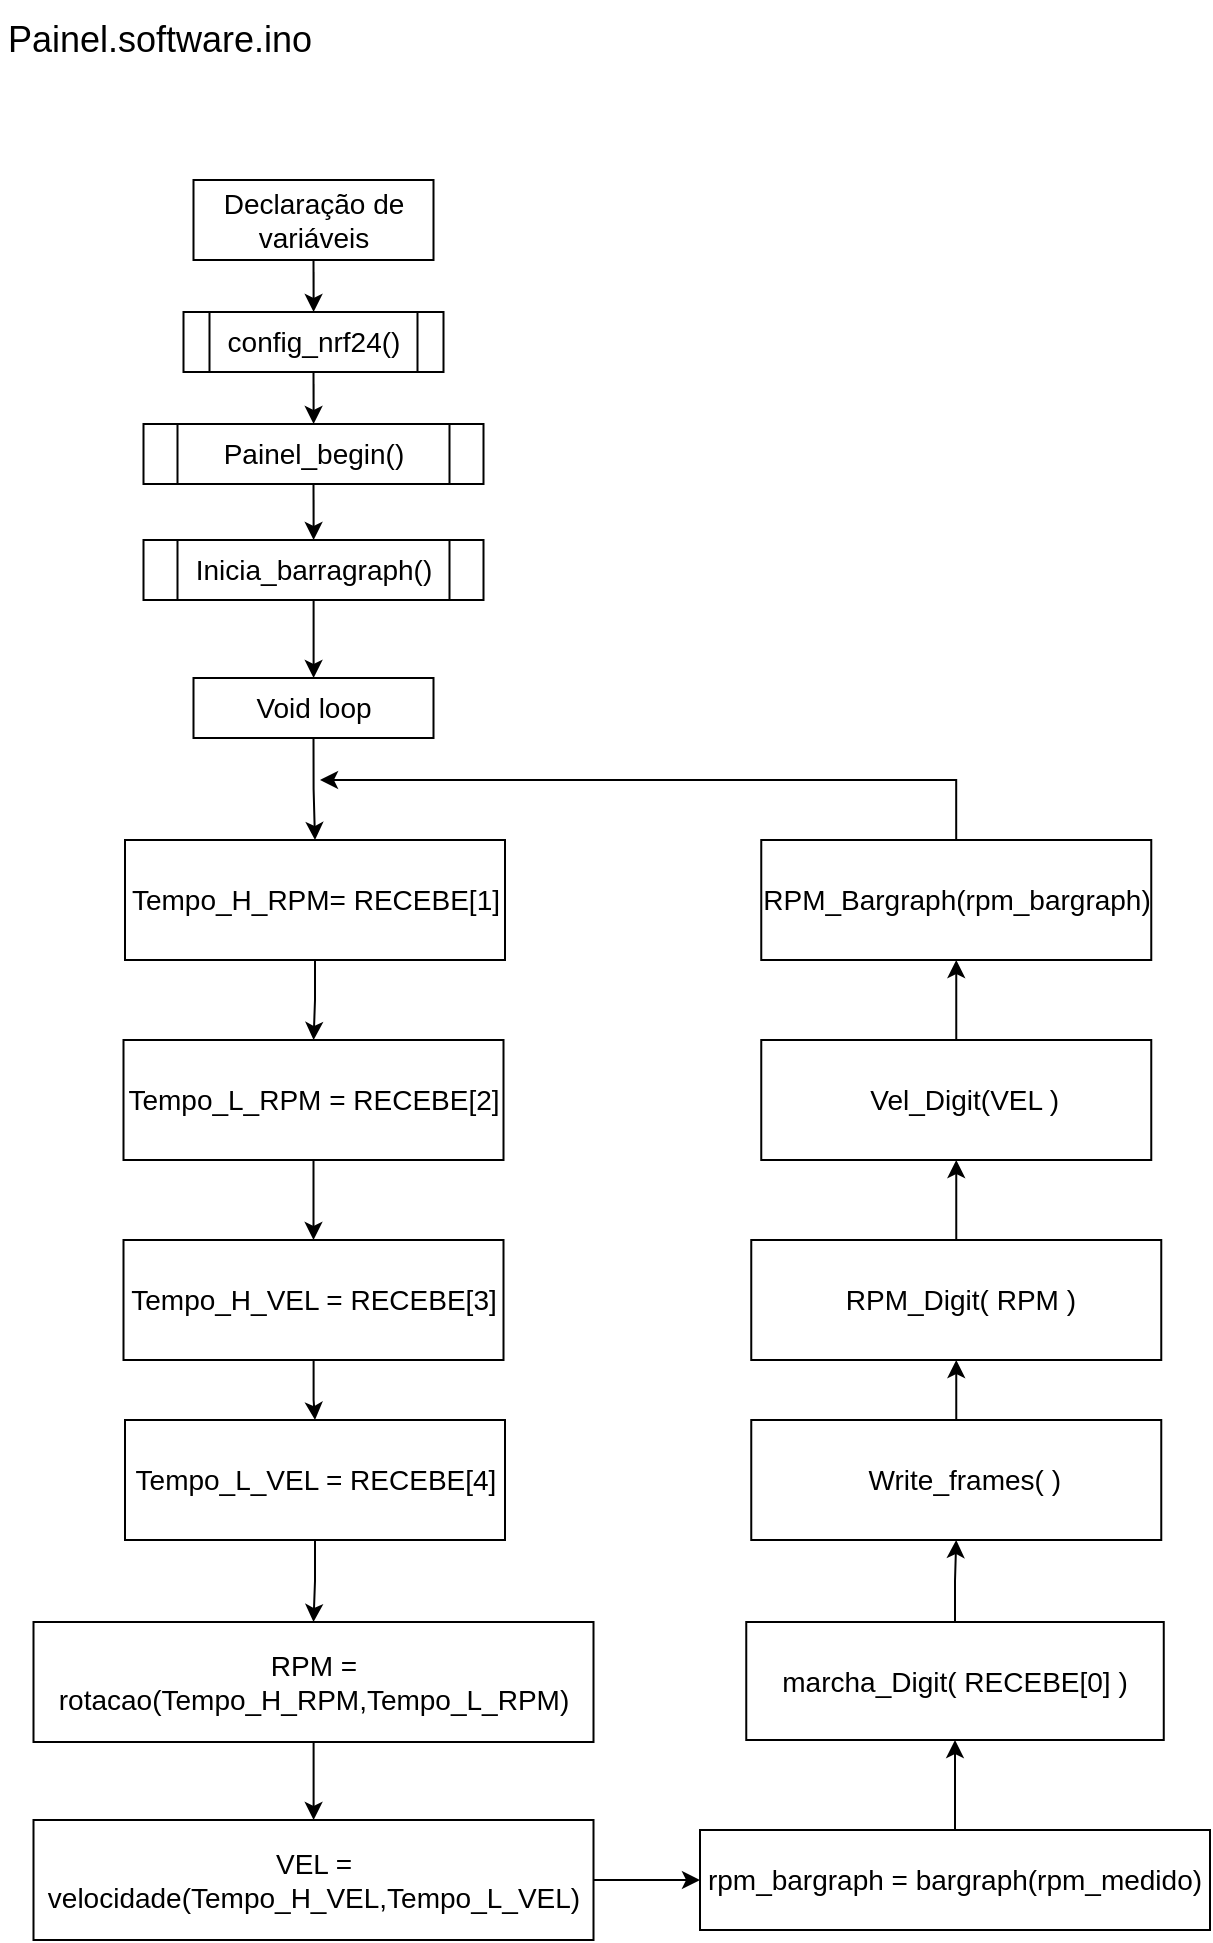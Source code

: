 <mxfile version="20.2.2" type="device" pages="20"><diagram id="pkIQRb02vi-HI6BR6_xP" name="Painel software"><mxGraphModel dx="868" dy="482" grid="1" gridSize="10" guides="1" tooltips="1" connect="1" arrows="1" fold="1" page="1" pageScale="1" pageWidth="827" pageHeight="1169" math="0" shadow="0"><root><mxCell id="0"/><mxCell id="1" parent="0"/><mxCell id="ESwgbQEsdJJt6lxaZDhu-8" style="edgeStyle=orthogonalEdgeStyle;rounded=0;orthogonalLoop=1;jettySize=auto;html=1;exitX=0.5;exitY=1;exitDx=0;exitDy=0;fontSize=14;endArrow=classic;endFill=1;" parent="1" source="ESwgbQEsdJJt6lxaZDhu-2" target="ESwgbQEsdJJt6lxaZDhu-5" edge="1"><mxGeometry relative="1" as="geometry"/></mxCell><mxCell id="ESwgbQEsdJJt6lxaZDhu-2" value="config_nrf24()" style="shape=process;whiteSpace=wrap;html=1;backgroundOutline=1;rounded=0;glass=0;fontSize=14;" parent="1" vertex="1"><mxGeometry x="111.75" y="166" width="130" height="30" as="geometry"/></mxCell><mxCell id="ESwgbQEsdJJt6lxaZDhu-7" style="edgeStyle=orthogonalEdgeStyle;rounded=0;orthogonalLoop=1;jettySize=auto;html=1;exitX=0.5;exitY=1;exitDx=0;exitDy=0;fontSize=14;endArrow=classic;endFill=1;" parent="1" source="ESwgbQEsdJJt6lxaZDhu-3" target="ESwgbQEsdJJt6lxaZDhu-2" edge="1"><mxGeometry relative="1" as="geometry"/></mxCell><mxCell id="ESwgbQEsdJJt6lxaZDhu-3" value="Declaração de variáveis" style="rounded=0;whiteSpace=wrap;html=1;glass=0;fontSize=14;" parent="1" vertex="1"><mxGeometry x="116.75" y="100" width="120" height="40" as="geometry"/></mxCell><mxCell id="ESwgbQEsdJJt6lxaZDhu-4" value="&lt;font style=&quot;font-size: 18px;&quot;&gt;Painel.software.ino&lt;/font&gt;" style="text;html=1;strokeColor=none;fillColor=none;align=center;verticalAlign=middle;whiteSpace=wrap;rounded=0;glass=0;fontSize=14;" parent="1" vertex="1"><mxGeometry x="20" y="10" width="160" height="40" as="geometry"/></mxCell><mxCell id="ESwgbQEsdJJt6lxaZDhu-9" style="edgeStyle=orthogonalEdgeStyle;rounded=0;orthogonalLoop=1;jettySize=auto;html=1;exitX=0.5;exitY=1;exitDx=0;exitDy=0;fontSize=14;endArrow=classic;endFill=1;" parent="1" source="ESwgbQEsdJJt6lxaZDhu-5" target="ESwgbQEsdJJt6lxaZDhu-6" edge="1"><mxGeometry relative="1" as="geometry"/></mxCell><mxCell id="ESwgbQEsdJJt6lxaZDhu-5" value="Painel_begin()" style="shape=process;whiteSpace=wrap;html=1;backgroundOutline=1;rounded=0;glass=0;fontSize=14;" parent="1" vertex="1"><mxGeometry x="91.75" y="222" width="170" height="30" as="geometry"/></mxCell><mxCell id="XhEpVkO_5LS0e455rv6--10" value="" style="edgeStyle=orthogonalEdgeStyle;rounded=0;orthogonalLoop=1;jettySize=auto;html=1;" parent="1" source="ESwgbQEsdJJt6lxaZDhu-6" target="3dXnIzeEEbsVe5rqYBjv-11" edge="1"><mxGeometry relative="1" as="geometry"/></mxCell><mxCell id="ESwgbQEsdJJt6lxaZDhu-6" value="Inicia_barragraph()" style="shape=process;whiteSpace=wrap;html=1;backgroundOutline=1;rounded=0;glass=0;fontSize=14;" parent="1" vertex="1"><mxGeometry x="91.75" y="280" width="170" height="30" as="geometry"/></mxCell><mxCell id="3dXnIzeEEbsVe5rqYBjv-14" style="edgeStyle=orthogonalEdgeStyle;rounded=0;orthogonalLoop=1;jettySize=auto;html=1;exitX=0.5;exitY=1;exitDx=0;exitDy=0;fontSize=14;endArrow=classic;endFill=1;entryX=0.5;entryY=0;entryDx=0;entryDy=0;" parent="1" source="3dXnIzeEEbsVe5rqYBjv-11" target="L6rqnSUjnUjzZnlQ6FTk-3" edge="1"><mxGeometry relative="1" as="geometry"><mxPoint x="177.5" y="430" as="targetPoint"/></mxGeometry></mxCell><mxCell id="3dXnIzeEEbsVe5rqYBjv-11" value="Void loop" style="rounded=0;whiteSpace=wrap;html=1;glass=0;fontSize=14;" parent="1" vertex="1"><mxGeometry x="116.75" y="349" width="120" height="30" as="geometry"/></mxCell><mxCell id="XhEpVkO_5LS0e455rv6--13" value="" style="edgeStyle=orthogonalEdgeStyle;rounded=0;orthogonalLoop=1;jettySize=auto;html=1;entryX=0.5;entryY=0;entryDx=0;entryDy=0;" parent="1" source="3dXnIzeEEbsVe5rqYBjv-15" target="3dXnIzeEEbsVe5rqYBjv-18" edge="1"><mxGeometry relative="1" as="geometry"/></mxCell><mxCell id="3dXnIzeEEbsVe5rqYBjv-15" value="Tempo_H_VEL = RECEBE[3]" style="rounded=0;whiteSpace=wrap;html=1;glass=0;fontSize=14;" parent="1" vertex="1"><mxGeometry x="81.75" y="630" width="190" height="60" as="geometry"/></mxCell><mxCell id="IO2VzoLzCi6mVqUYYuQj-2" style="edgeStyle=orthogonalEdgeStyle;rounded=0;orthogonalLoop=1;jettySize=auto;html=1;entryX=0.5;entryY=0;entryDx=0;entryDy=0;fontSize=14;" parent="1" source="3dXnIzeEEbsVe5rqYBjv-18" target="3dXnIzeEEbsVe5rqYBjv-20" edge="1"><mxGeometry relative="1" as="geometry"/></mxCell><mxCell id="3dXnIzeEEbsVe5rqYBjv-18" value="Tempo_L_VEL = RECEBE[4]" style="rounded=0;whiteSpace=wrap;html=1;glass=0;fontSize=14;" parent="1" vertex="1"><mxGeometry x="82.5" y="720" width="190" height="60" as="geometry"/></mxCell><mxCell id="L6rqnSUjnUjzZnlQ6FTk-9" value="" style="edgeStyle=orthogonalEdgeStyle;rounded=0;orthogonalLoop=1;jettySize=auto;html=1;" parent="1" source="3dXnIzeEEbsVe5rqYBjv-20" target="L6rqnSUjnUjzZnlQ6FTk-8" edge="1"><mxGeometry relative="1" as="geometry"/></mxCell><mxCell id="3dXnIzeEEbsVe5rqYBjv-20" value="RPM = rotacao(Tempo_H_RPM,Tempo_L_RPM)" style="rounded=0;whiteSpace=wrap;html=1;glass=0;fontSize=14;" parent="1" vertex="1"><mxGeometry x="36.75" y="821" width="280" height="60" as="geometry"/></mxCell><mxCell id="L6rqnSUjnUjzZnlQ6FTk-14" value="" style="edgeStyle=orthogonalEdgeStyle;rounded=0;orthogonalLoop=1;jettySize=auto;html=1;" parent="1" source="3dXnIzeEEbsVe5rqYBjv-23" target="3dXnIzeEEbsVe5rqYBjv-25" edge="1"><mxGeometry relative="1" as="geometry"/></mxCell><mxCell id="3dXnIzeEEbsVe5rqYBjv-23" value="rpm_bargraph = bargraph(rpm_medido)" style="rounded=0;whiteSpace=wrap;html=1;glass=0;fontSize=14;" parent="1" vertex="1"><mxGeometry x="370" y="925" width="255" height="50" as="geometry"/></mxCell><mxCell id="L6rqnSUjnUjzZnlQ6FTk-13" value="" style="edgeStyle=orthogonalEdgeStyle;rounded=0;orthogonalLoop=1;jettySize=auto;html=1;" parent="1" source="3dXnIzeEEbsVe5rqYBjv-25" target="3dXnIzeEEbsVe5rqYBjv-27" edge="1"><mxGeometry relative="1" as="geometry"/></mxCell><mxCell id="3dXnIzeEEbsVe5rqYBjv-25" value="marcha_Digit( RECEBE[0] )" style="rounded=0;whiteSpace=wrap;html=1;glass=0;fontSize=14;" parent="1" vertex="1"><mxGeometry x="393.13" y="821" width="208.75" height="59" as="geometry"/></mxCell><mxCell id="3dXnIzeEEbsVe5rqYBjv-30" style="edgeStyle=orthogonalEdgeStyle;rounded=0;orthogonalLoop=1;jettySize=auto;html=1;exitX=0.5;exitY=0;exitDx=0;exitDy=0;entryX=0.5;entryY=1;entryDx=0;entryDy=0;fontSize=14;endArrow=classic;endFill=1;" parent="1" source="3dXnIzeEEbsVe5rqYBjv-27" target="3dXnIzeEEbsVe5rqYBjv-29" edge="1"><mxGeometry relative="1" as="geometry"/></mxCell><mxCell id="3dXnIzeEEbsVe5rqYBjv-27" value="&amp;nbsp; Write_frames( )" style="rounded=0;whiteSpace=wrap;html=1;glass=0;fontSize=14;" parent="1" vertex="1"><mxGeometry x="395.63" y="720" width="205" height="60" as="geometry"/></mxCell><mxCell id="3dXnIzeEEbsVe5rqYBjv-32" style="edgeStyle=orthogonalEdgeStyle;rounded=0;orthogonalLoop=1;jettySize=auto;html=1;exitX=0.5;exitY=0;exitDx=0;exitDy=0;fontSize=14;endArrow=classic;endFill=1;" parent="1" source="3dXnIzeEEbsVe5rqYBjv-29" target="3dXnIzeEEbsVe5rqYBjv-31" edge="1"><mxGeometry relative="1" as="geometry"/></mxCell><mxCell id="3dXnIzeEEbsVe5rqYBjv-29" value="&amp;nbsp;RPM_Digit( RPM )" style="rounded=0;whiteSpace=wrap;html=1;glass=0;fontSize=14;" parent="1" vertex="1"><mxGeometry x="395.63" y="630" width="205" height="60" as="geometry"/></mxCell><mxCell id="XhEpVkO_5LS0e455rv6--2" value="" style="edgeStyle=orthogonalEdgeStyle;rounded=0;orthogonalLoop=1;jettySize=auto;html=1;" parent="1" source="3dXnIzeEEbsVe5rqYBjv-31" target="XhEpVkO_5LS0e455rv6--1" edge="1"><mxGeometry relative="1" as="geometry"/></mxCell><mxCell id="3dXnIzeEEbsVe5rqYBjv-31" value="&amp;nbsp; Vel_Digit(VEL )" style="rounded=0;whiteSpace=wrap;html=1;glass=0;fontSize=14;" parent="1" vertex="1"><mxGeometry x="400.63" y="530" width="195" height="60" as="geometry"/></mxCell><mxCell id="L6rqnSUjnUjzZnlQ6FTk-15" style="edgeStyle=orthogonalEdgeStyle;rounded=0;orthogonalLoop=1;jettySize=auto;html=1;" parent="1" source="XhEpVkO_5LS0e455rv6--1" edge="1"><mxGeometry relative="1" as="geometry"><mxPoint x="180" y="400" as="targetPoint"/><Array as="points"><mxPoint x="498" y="400"/></Array></mxGeometry></mxCell><mxCell id="XhEpVkO_5LS0e455rv6--1" value="RPM_Bargraph(rpm_bargraph)" style="rounded=0;whiteSpace=wrap;html=1;glass=0;fontSize=14;" parent="1" vertex="1"><mxGeometry x="400.63" y="430" width="195" height="60" as="geometry"/></mxCell><mxCell id="L6rqnSUjnUjzZnlQ6FTk-6" value="" style="edgeStyle=orthogonalEdgeStyle;rounded=0;orthogonalLoop=1;jettySize=auto;html=1;" parent="1" source="L6rqnSUjnUjzZnlQ6FTk-1" target="3dXnIzeEEbsVe5rqYBjv-15" edge="1"><mxGeometry relative="1" as="geometry"/></mxCell><mxCell id="L6rqnSUjnUjzZnlQ6FTk-1" value="Tempo_L_RPM = RECEBE[2]" style="rounded=0;whiteSpace=wrap;html=1;glass=0;fontSize=14;" parent="1" vertex="1"><mxGeometry x="81.75" y="530" width="190" height="60" as="geometry"/></mxCell><mxCell id="L6rqnSUjnUjzZnlQ6FTk-5" value="" style="edgeStyle=orthogonalEdgeStyle;rounded=0;orthogonalLoop=1;jettySize=auto;html=1;" parent="1" source="L6rqnSUjnUjzZnlQ6FTk-3" target="L6rqnSUjnUjzZnlQ6FTk-1" edge="1"><mxGeometry relative="1" as="geometry"/></mxCell><mxCell id="L6rqnSUjnUjzZnlQ6FTk-3" value="Tempo_H_RPM= RECEBE[1]" style="rounded=0;whiteSpace=wrap;html=1;glass=0;fontSize=14;" parent="1" vertex="1"><mxGeometry x="82.5" y="430" width="190" height="60" as="geometry"/></mxCell><mxCell id="L6rqnSUjnUjzZnlQ6FTk-10" value="" style="edgeStyle=orthogonalEdgeStyle;rounded=0;orthogonalLoop=1;jettySize=auto;html=1;" parent="1" source="L6rqnSUjnUjzZnlQ6FTk-8" target="3dXnIzeEEbsVe5rqYBjv-23" edge="1"><mxGeometry relative="1" as="geometry"/></mxCell><mxCell id="L6rqnSUjnUjzZnlQ6FTk-8" value="VEL = velocidade(Tempo_H_VEL,Tempo_L_VEL)" style="rounded=0;whiteSpace=wrap;html=1;glass=0;fontSize=14;" parent="1" vertex="1"><mxGeometry x="36.75" y="920" width="280" height="60" as="geometry"/></mxCell></root></mxGraphModel></diagram><diagram id="gxiwpv6_1LfWWEBiPDmT" name="Config Modulo"><mxGraphModel dx="868" dy="482" grid="1" gridSize="10" guides="1" tooltips="1" connect="1" arrows="1" fold="1" page="1" pageScale="1" pageWidth="827" pageHeight="1169" math="0" shadow="0"><root><mxCell id="0"/><mxCell id="1" parent="0"/><mxCell id="eV-9TunPAVtgSa_1jTVS-6" value="Função do NRF24L01.h" style="text;html=1;strokeColor=none;fillColor=none;align=center;verticalAlign=middle;whiteSpace=wrap;rounded=0;glass=0;fontSize=14;" parent="1" vertex="1"><mxGeometry x="439" y="30" width="230" height="30" as="geometry"/></mxCell><mxCell id="dpno8A0wcTxvqDpGJGok-3" style="edgeStyle=orthogonalEdgeStyle;rounded=0;orthogonalLoop=1;jettySize=auto;html=1;exitX=0.5;exitY=1;exitDx=0;exitDy=0;fontSize=18;" parent="1" source="dpno8A0wcTxvqDpGJGok-1" target="dpno8A0wcTxvqDpGJGok-2" edge="1"><mxGeometry relative="1" as="geometry"/></mxCell><mxCell id="dpno8A0wcTxvqDpGJGok-1" value="&lt;span style=&quot;font-size: 12px;&quot;&gt;SREG = 0x00&lt;/span&gt;" style="rounded=0;whiteSpace=wrap;html=1;fontSize=18;" parent="1" vertex="1"><mxGeometry x="70" y="110" width="120" height="30" as="geometry"/></mxCell><mxCell id="qCRPFSyj592nFvAR4ybq-2" value="" style="edgeStyle=orthogonalEdgeStyle;rounded=0;orthogonalLoop=1;jettySize=auto;html=1;fontSize=19;" parent="1" source="dpno8A0wcTxvqDpGJGok-2" target="qCRPFSyj592nFvAR4ybq-1" edge="1"><mxGeometry relative="1" as="geometry"/></mxCell><mxCell id="dpno8A0wcTxvqDpGJGok-2" value="&lt;span style=&quot;font-size: 14px;&quot;&gt;Configura as portas&lt;/span&gt;" style="rounded=0;whiteSpace=wrap;html=1;fontSize=18;" parent="1" vertex="1"><mxGeometry x="38.25" y="170" width="183.5" height="40" as="geometry"/></mxCell><mxCell id="dpno8A0wcTxvqDpGJGok-15" style="edgeStyle=orthogonalEdgeStyle;rounded=0;orthogonalLoop=1;jettySize=auto;html=1;exitX=0.5;exitY=1;exitDx=0;exitDy=0;fontSize=18;" parent="1" source="dpno8A0wcTxvqDpGJGok-12" target="dpno8A0wcTxvqDpGJGok-14" edge="1"><mxGeometry relative="1" as="geometry"/></mxCell><mxCell id="dpno8A0wcTxvqDpGJGok-12" value="&lt;span style=&quot;font-size: 14px;&quot;&gt;PORTC &amp;amp;= ~CE&lt;br&gt;(Desativa NRF)&lt;br&gt;&lt;/span&gt;" style="rounded=0;whiteSpace=wrap;html=1;fontSize=18;" parent="1" vertex="1"><mxGeometry x="50" y="330" width="160" height="40" as="geometry"/></mxCell><mxCell id="dpno8A0wcTxvqDpGJGok-18" style="edgeStyle=orthogonalEdgeStyle;rounded=0;orthogonalLoop=1;jettySize=auto;html=1;exitX=0.5;exitY=1;exitDx=0;exitDy=0;fontSize=18;" parent="1" source="dpno8A0wcTxvqDpGJGok-14" target="dpno8A0wcTxvqDpGJGok-16" edge="1"><mxGeometry relative="1" as="geometry"/></mxCell><mxCell id="dpno8A0wcTxvqDpGJGok-14" value="&lt;span style=&quot;font-size: 14px;&quot;&gt;PORTC &amp;amp;= ~CSN&lt;/span&gt;" style="rounded=0;whiteSpace=wrap;html=1;fontSize=18;" parent="1" vertex="1"><mxGeometry x="59" y="420" width="142" height="50" as="geometry"/></mxCell><mxCell id="dpno8A0wcTxvqDpGJGok-20" style="edgeStyle=orthogonalEdgeStyle;rounded=0;orthogonalLoop=1;jettySize=auto;html=1;exitX=0.5;exitY=1;exitDx=0;exitDy=0;fontSize=18;" parent="1" source="dpno8A0wcTxvqDpGJGok-16" target="dpno8A0wcTxvqDpGJGok-19" edge="1"><mxGeometry relative="1" as="geometry"/></mxCell><mxCell id="dpno8A0wcTxvqDpGJGok-16" value="&lt;span style=&quot;font-size: 14px;&quot;&gt;PORTC |= CSN&lt;/span&gt;" style="rounded=0;whiteSpace=wrap;html=1;fontSize=18;" parent="1" vertex="1"><mxGeometry x="43" y="510" width="174" height="40" as="geometry"/></mxCell><mxCell id="dpno8A0wcTxvqDpGJGok-22" style="edgeStyle=orthogonalEdgeStyle;rounded=0;orthogonalLoop=1;jettySize=auto;html=1;exitX=0.5;exitY=1;exitDx=0;exitDy=0;fontSize=18;" parent="1" source="dpno8A0wcTxvqDpGJGok-19" target="dpno8A0wcTxvqDpGJGok-21" edge="1"><mxGeometry relative="1" as="geometry"/></mxCell><mxCell id="dpno8A0wcTxvqDpGJGok-19" value="&lt;span style=&quot;font-size: 14px;&quot;&gt;RX_ADDR_P0, configura endereço para 75&lt;/span&gt;" style="rounded=0;whiteSpace=wrap;html=1;fontSize=18;" parent="1" vertex="1"><mxGeometry x="30" y="590" width="200" height="50" as="geometry"/></mxCell><mxCell id="dpno8A0wcTxvqDpGJGok-24" style="edgeStyle=orthogonalEdgeStyle;rounded=0;orthogonalLoop=1;jettySize=auto;html=1;exitX=0.5;exitY=1;exitDx=0;exitDy=0;fontSize=18;" parent="1" source="dpno8A0wcTxvqDpGJGok-21" target="dpno8A0wcTxvqDpGJGok-23" edge="1"><mxGeometry relative="1" as="geometry"/></mxCell><mxCell id="dpno8A0wcTxvqDpGJGok-21" value="&lt;span style=&quot;font-size: 14px;&quot;&gt;TX_ADDR, configura endereço de transmissão para 75&lt;/span&gt;" style="rounded=0;whiteSpace=wrap;html=1;fontSize=18;" parent="1" vertex="1"><mxGeometry x="25" y="710" width="210" height="40" as="geometry"/></mxCell><mxCell id="dpno8A0wcTxvqDpGJGok-26" style="edgeStyle=orthogonalEdgeStyle;rounded=0;orthogonalLoop=1;jettySize=auto;html=1;exitX=0.5;exitY=1;exitDx=0;exitDy=0;entryX=0.5;entryY=0;entryDx=0;entryDy=0;fontSize=18;" parent="1" source="dpno8A0wcTxvqDpGJGok-23" target="dpno8A0wcTxvqDpGJGok-25" edge="1"><mxGeometry relative="1" as="geometry"/></mxCell><mxCell id="dpno8A0wcTxvqDpGJGok-23" value="&lt;span style=&quot;font-size: 14px;&quot;&gt;EN_AA - habilita autoACK no PIPE0&lt;/span&gt;" style="rounded=0;whiteSpace=wrap;html=1;fontSize=18;" parent="1" vertex="1"><mxGeometry y="805" width="260" height="50" as="geometry"/></mxCell><mxCell id="dpno8A0wcTxvqDpGJGok-28" style="edgeStyle=orthogonalEdgeStyle;rounded=0;orthogonalLoop=1;jettySize=auto;html=1;exitX=1;exitY=0.5;exitDx=0;exitDy=0;fontSize=18;" parent="1" source="dpno8A0wcTxvqDpGJGok-25" target="dpno8A0wcTxvqDpGJGok-27" edge="1"><mxGeometry relative="1" as="geometry"/></mxCell><mxCell id="dpno8A0wcTxvqDpGJGok-25" value="&lt;span style=&quot;font-size: 14px;&quot;&gt;EN_RXADDR - ativa o PIPE0&lt;/span&gt;" style="rounded=0;whiteSpace=wrap;html=1;fontSize=18;" parent="1" vertex="1"><mxGeometry x="2.5" y="920" width="255" height="40" as="geometry"/></mxCell><mxCell id="dpno8A0wcTxvqDpGJGok-30" style="edgeStyle=orthogonalEdgeStyle;rounded=0;orthogonalLoop=1;jettySize=auto;html=1;exitX=0.5;exitY=0;exitDx=0;exitDy=0;entryX=0.5;entryY=1;entryDx=0;entryDy=0;fontSize=18;" parent="1" source="dpno8A0wcTxvqDpGJGok-27" target="dpno8A0wcTxvqDpGJGok-29" edge="1"><mxGeometry relative="1" as="geometry"/></mxCell><mxCell id="dpno8A0wcTxvqDpGJGok-27" value="&lt;span style=&quot;font-size: 14px;&quot;&gt;SETUP_AW &lt;br&gt;(define o tamanho de 5 bytes no endereço)&lt;/span&gt;" style="rounded=0;whiteSpace=wrap;html=1;fontSize=18;" parent="1" vertex="1"><mxGeometry x="360" y="840" width="280" height="40" as="geometry"/></mxCell><mxCell id="dpno8A0wcTxvqDpGJGok-32" style="edgeStyle=orthogonalEdgeStyle;rounded=0;orthogonalLoop=1;jettySize=auto;html=1;exitX=0.5;exitY=0;exitDx=0;exitDy=0;fontSize=18;" parent="1" source="dpno8A0wcTxvqDpGJGok-29" target="dpno8A0wcTxvqDpGJGok-31" edge="1"><mxGeometry relative="1" as="geometry"/></mxCell><mxCell id="dpno8A0wcTxvqDpGJGok-29" value="&lt;span style=&quot;font-size: 14px;&quot;&gt;SETUP_RETR&lt;br&gt;(não retransmite pacote)&lt;br&gt;&lt;/span&gt;" style="rounded=0;whiteSpace=wrap;html=1;fontSize=18;" parent="1" vertex="1"><mxGeometry x="400" y="770" width="200" height="40" as="geometry"/></mxCell><mxCell id="dpno8A0wcTxvqDpGJGok-34" style="edgeStyle=orthogonalEdgeStyle;rounded=0;orthogonalLoop=1;jettySize=auto;html=1;exitX=0.5;exitY=0;exitDx=0;exitDy=0;entryX=0.5;entryY=1;entryDx=0;entryDy=0;fontSize=18;" parent="1" source="dpno8A0wcTxvqDpGJGok-31" target="dpno8A0wcTxvqDpGJGok-33" edge="1"><mxGeometry relative="1" as="geometry"/></mxCell><mxCell id="dpno8A0wcTxvqDpGJGok-31" value="&lt;span style=&quot;font-size: 14px;&quot;&gt;RF_CH, define o canal para 107&lt;br&gt;&lt;/span&gt;" style="rounded=0;whiteSpace=wrap;html=1;fontSize=18;" parent="1" vertex="1"><mxGeometry x="390" y="700" width="220" height="40" as="geometry"/></mxCell><mxCell id="dpno8A0wcTxvqDpGJGok-37" style="edgeStyle=orthogonalEdgeStyle;rounded=0;orthogonalLoop=1;jettySize=auto;html=1;exitX=0.5;exitY=0;exitDx=0;exitDy=0;fontSize=18;" parent="1" source="dpno8A0wcTxvqDpGJGok-33" target="dpno8A0wcTxvqDpGJGok-35" edge="1"><mxGeometry relative="1" as="geometry"/></mxCell><mxCell id="dpno8A0wcTxvqDpGJGok-33" value="&lt;span style=&quot;font-size: 14px;&quot;&gt;RF_SETUP, define a velocidade de transmissão em 250Kb e potência máxima&lt;/span&gt;" style="rounded=0;whiteSpace=wrap;html=1;fontSize=18;" parent="1" vertex="1"><mxGeometry x="370" y="590" width="260" height="70" as="geometry"/></mxCell><mxCell id="dpno8A0wcTxvqDpGJGok-39" style="edgeStyle=orthogonalEdgeStyle;rounded=0;orthogonalLoop=1;jettySize=auto;html=1;exitX=0.5;exitY=0;exitDx=0;exitDy=0;fontSize=18;" parent="1" source="dpno8A0wcTxvqDpGJGok-35" target="dpno8A0wcTxvqDpGJGok-38" edge="1"><mxGeometry relative="1" as="geometry"/></mxCell><mxCell id="dpno8A0wcTxvqDpGJGok-35" value="&lt;span style=&quot;font-size: 14px;&quot;&gt;STATUS, reseta o mesmo&lt;/span&gt;" style="rounded=0;whiteSpace=wrap;html=1;fontSize=18;" parent="1" vertex="1"><mxGeometry x="425" y="510" width="150" height="40" as="geometry"/></mxCell><mxCell id="dpno8A0wcTxvqDpGJGok-41" style="edgeStyle=orthogonalEdgeStyle;rounded=0;orthogonalLoop=1;jettySize=auto;html=1;exitX=0.5;exitY=0;exitDx=0;exitDy=0;fontSize=18;" parent="1" source="dpno8A0wcTxvqDpGJGok-38" target="dpno8A0wcTxvqDpGJGok-40" edge="1"><mxGeometry relative="1" as="geometry"/></mxCell><mxCell id="dpno8A0wcTxvqDpGJGok-38" value="&lt;span style=&quot;font-size: 14px;&quot;&gt;RX_PW_P0, define o tamanho do buffer para 10 bytes&lt;/span&gt;" style="rounded=0;whiteSpace=wrap;html=1;fontSize=18;" parent="1" vertex="1"><mxGeometry x="380" y="440" width="240" height="40" as="geometry"/></mxCell><mxCell id="dpno8A0wcTxvqDpGJGok-43" style="edgeStyle=orthogonalEdgeStyle;rounded=0;orthogonalLoop=1;jettySize=auto;html=1;exitX=0.5;exitY=0;exitDx=0;exitDy=0;fontSize=18;" parent="1" source="dpno8A0wcTxvqDpGJGok-40" target="dpno8A0wcTxvqDpGJGok-42" edge="1"><mxGeometry relative="1" as="geometry"/></mxCell><mxCell id="dpno8A0wcTxvqDpGJGok-40" value="&lt;span style=&quot;font-size: 14px;&quot;&gt;CONFIG, em modo de recepção&lt;/span&gt;" style="rounded=0;whiteSpace=wrap;html=1;fontSize=18;" parent="1" vertex="1"><mxGeometry x="429.5" y="360" width="141" height="50" as="geometry"/></mxCell><mxCell id="mfIhEGudQJX22k6PppRq-2" value="" style="edgeStyle=orthogonalEdgeStyle;rounded=0;orthogonalLoop=1;jettySize=auto;html=1;fontSize=14;" parent="1" source="dpno8A0wcTxvqDpGJGok-42" target="mfIhEGudQJX22k6PppRq-1" edge="1"><mxGeometry relative="1" as="geometry"/></mxCell><mxCell id="dpno8A0wcTxvqDpGJGok-42" value="&lt;span style=&quot;font-size: 14px;&quot;&gt;Configura interrupção externa&lt;/span&gt;" style="rounded=0;whiteSpace=wrap;html=1;fontSize=18;" parent="1" vertex="1"><mxGeometry x="429.5" y="280" width="141" height="40" as="geometry"/></mxCell><mxCell id="qCRPFSyj592nFvAR4ybq-3" value="" style="edgeStyle=orthogonalEdgeStyle;rounded=0;orthogonalLoop=1;jettySize=auto;html=1;fontSize=19;" parent="1" source="qCRPFSyj592nFvAR4ybq-1" target="dpno8A0wcTxvqDpGJGok-12" edge="1"><mxGeometry relative="1" as="geometry"/></mxCell><mxCell id="qCRPFSyj592nFvAR4ybq-1" value="&lt;span style=&quot;font-size: 14px;&quot;&gt;Configura SPI para 4Mhz&amp;nbsp;&lt;/span&gt;" style="rounded=0;whiteSpace=wrap;html=1;fontSize=18;" parent="1" vertex="1"><mxGeometry x="38.25" y="250" width="183.5" height="40" as="geometry"/></mxCell><mxCell id="qCRPFSyj592nFvAR4ybq-4" value="&lt;font style=&quot;font-size: 18px;&quot;&gt;Função config_nrf24()&lt;/font&gt;" style="text;html=1;align=center;verticalAlign=middle;resizable=0;points=[];autosize=1;strokeColor=none;fillColor=none;fontSize=13;" parent="1" vertex="1"><mxGeometry x="25" y="30" width="200" height="40" as="geometry"/></mxCell><mxCell id="mfIhEGudQJX22k6PppRq-1" value="&lt;span style=&quot;font-size: 14px;&quot;&gt;Fim da Função&lt;/span&gt;" style="rounded=0;whiteSpace=wrap;html=1;fontSize=18;" parent="1" vertex="1"><mxGeometry x="429.5" y="200" width="141" height="40" as="geometry"/></mxCell></root></mxGraphModel></diagram><diagram id="rcXcJ_K-pd7slds29UbH" name="Função painel_begin"><mxGraphModel dx="868" dy="482" grid="1" gridSize="10" guides="1" tooltips="1" connect="1" arrows="1" fold="1" page="1" pageScale="1" pageWidth="827" pageHeight="1169" math="0" shadow="0"><root><mxCell id="0"/><mxCell id="1" parent="0"/><mxCell id="-163k-1N5T-qQapoLzXw-1" value="&lt;font style=&quot;font-size: 18px;&quot;&gt;Função Painel_begin&lt;/font&gt;" style="text;html=1;strokeColor=none;fillColor=none;align=center;verticalAlign=middle;whiteSpace=wrap;rounded=0;fontSize=12;" parent="1" vertex="1"><mxGeometry x="30" y="10" width="260" height="30" as="geometry"/></mxCell><mxCell id="-163k-1N5T-qQapoLzXw-2" value="&lt;font style=&quot;font-size: 18px;&quot;&gt;Painel Def.h&lt;/font&gt;" style="text;html=1;strokeColor=none;fillColor=none;align=center;verticalAlign=middle;whiteSpace=wrap;rounded=0;glass=0;fontSize=14;" parent="1" vertex="1"><mxGeometry x="630" y="20" width="130" height="30" as="geometry"/></mxCell><mxCell id="-163k-1N5T-qQapoLzXw-3" style="edgeStyle=orthogonalEdgeStyle;rounded=0;orthogonalLoop=1;jettySize=auto;html=1;exitX=0.5;exitY=1;exitDx=0;exitDy=0;" parent="1" source="-163k-1N5T-qQapoLzXw-4" target="-163k-1N5T-qQapoLzXw-6" edge="1"><mxGeometry relative="1" as="geometry"/></mxCell><mxCell id="-163k-1N5T-qQapoLzXw-4" value="SREG = 0X00" style="rounded=0;whiteSpace=wrap;html=1;" parent="1" vertex="1"><mxGeometry x="202" y="70" width="190" height="50" as="geometry"/></mxCell><mxCell id="-163k-1N5T-qQapoLzXw-5" style="edgeStyle=orthogonalEdgeStyle;rounded=0;orthogonalLoop=1;jettySize=auto;html=1;exitX=0.5;exitY=1;exitDx=0;exitDy=0;" parent="1" source="-163k-1N5T-qQapoLzXw-6" target="-163k-1N5T-qQapoLzXw-8" edge="1"><mxGeometry relative="1" as="geometry"/></mxCell><mxCell id="-163k-1N5T-qQapoLzXw-6" value="Configura SPI para operar em 4Mhz" style="rounded=0;whiteSpace=wrap;html=1;" parent="1" vertex="1"><mxGeometry x="202" y="160" width="190" height="50" as="geometry"/></mxCell><mxCell id="-163k-1N5T-qQapoLzXw-7" style="edgeStyle=orthogonalEdgeStyle;rounded=0;orthogonalLoop=1;jettySize=auto;html=1;exitX=0.5;exitY=1;exitDx=0;exitDy=0;" parent="1" source="-163k-1N5T-qQapoLzXw-8" target="-163k-1N5T-qQapoLzXw-10" edge="1"><mxGeometry relative="1" as="geometry"/></mxCell><mxCell id="-163k-1N5T-qQapoLzXw-8" value="Configura os Max's 7219" style="rounded=0;whiteSpace=wrap;html=1;" parent="1" vertex="1"><mxGeometry x="202" y="240" width="190" height="50" as="geometry"/></mxCell><mxCell id="-163k-1N5T-qQapoLzXw-9" style="edgeStyle=orthogonalEdgeStyle;rounded=0;orthogonalLoop=1;jettySize=auto;html=1;exitX=0.5;exitY=1;exitDx=0;exitDy=0;" parent="1" source="-163k-1N5T-qQapoLzXw-10" target="-163k-1N5T-qQapoLzXw-12" edge="1"><mxGeometry relative="1" as="geometry"/></mxCell><mxCell id="-163k-1N5T-qQapoLzXw-10" value="Configura o timer1 para estouro em 8,64 ms" style="rounded=0;whiteSpace=wrap;html=1;" parent="1" vertex="1"><mxGeometry x="202" y="310" width="190" height="50" as="geometry"/></mxCell><mxCell id="-163k-1N5T-qQapoLzXw-11" style="edgeStyle=orthogonalEdgeStyle;rounded=0;orthogonalLoop=1;jettySize=auto;html=1;exitX=0.5;exitY=1;exitDx=0;exitDy=0;" parent="1" source="-163k-1N5T-qQapoLzXw-12" target="-163k-1N5T-qQapoLzXw-13" edge="1"><mxGeometry relative="1" as="geometry"/></mxCell><mxCell id="-163k-1N5T-qQapoLzXw-12" value="Configura o timer2 para estouro em 2,11ms" style="rounded=0;whiteSpace=wrap;html=1;" parent="1" vertex="1"><mxGeometry x="202" y="390" width="190" height="50" as="geometry"/></mxCell><mxCell id="MGgdX1hSQwMTh-mO46HF-2" value="" style="edgeStyle=orthogonalEdgeStyle;rounded=0;orthogonalLoop=1;jettySize=auto;html=1;" parent="1" source="-163k-1N5T-qQapoLzXw-13" target="MGgdX1hSQwMTh-mO46HF-1" edge="1"><mxGeometry relative="1" as="geometry"/></mxCell><mxCell id="-163k-1N5T-qQapoLzXw-13" value="SREG = 0X80" style="rounded=0;whiteSpace=wrap;html=1;" parent="1" vertex="1"><mxGeometry x="202" y="470" width="190" height="50" as="geometry"/></mxCell><mxCell id="MGgdX1hSQwMTh-mO46HF-1" value="Fim da função" style="rounded=0;whiteSpace=wrap;html=1;" parent="1" vertex="1"><mxGeometry x="202" y="560" width="190" height="50" as="geometry"/></mxCell></root></mxGraphModel></diagram><diagram id="75gpYu5-zRAG91pLazYY" name="Efeito de subida e descida dos leds e digitos"><mxGraphModel dx="868" dy="482" grid="1" gridSize="10" guides="1" tooltips="1" connect="1" arrows="1" fold="1" page="1" pageScale="1" pageWidth="827" pageHeight="1169" math="0" shadow="0"><root><mxCell id="0"/><mxCell id="1" parent="0"/><mxCell id="PPEyiTfNOPKGqIzWu-Fq-1" value="&lt;span style=&quot;font-size: 18px;&quot;&gt;Função Inicia_barragraph()&lt;br&gt;&lt;/span&gt;" style="text;html=1;strokeColor=none;fillColor=none;align=center;verticalAlign=middle;whiteSpace=wrap;rounded=0;fontSize=12;" parent="1" vertex="1"><mxGeometry x="10" y="10" width="390" height="30" as="geometry"/></mxCell><mxCell id="WiWSBJ4-2VD8jJxxm3r6-5" style="edgeStyle=orthogonalEdgeStyle;rounded=0;orthogonalLoop=1;jettySize=auto;html=1;exitX=0.5;exitY=1;exitDx=0;exitDy=0;fontSize=12;" parent="1" source="PPEyiTfNOPKGqIzWu-Fq-2" target="PPEyiTfNOPKGqIzWu-Fq-3" edge="1"><mxGeometry relative="1" as="geometry"/></mxCell><mxCell id="PPEyiTfNOPKGqIzWu-Fq-2" value="&lt;span style=&quot;font-size: 12px;&quot;&gt;byte led = 0&lt;/span&gt;" style="rounded=0;whiteSpace=wrap;html=1;glass=0;fontSize=12;" parent="1" vertex="1"><mxGeometry x="54.5" y="130" width="80" height="40" as="geometry"/></mxCell><mxCell id="WiWSBJ4-2VD8jJxxm3r6-6" style="edgeStyle=orthogonalEdgeStyle;rounded=0;orthogonalLoop=1;jettySize=auto;html=1;exitX=0.5;exitY=1;exitDx=0;exitDy=0;fontSize=12;" parent="1" source="PPEyiTfNOPKGqIzWu-Fq-3" target="PPEyiTfNOPKGqIzWu-Fq-5" edge="1"><mxGeometry relative="1" as="geometry"/></mxCell><mxCell id="PPEyiTfNOPKGqIzWu-Fq-3" value="&lt;span style=&quot;font-size: 12px;&quot;&gt;&amp;nbsp;TIMSK1 = 0&lt;/span&gt;" style="rounded=0;whiteSpace=wrap;html=1;glass=0;fontSize=12;" parent="1" vertex="1"><mxGeometry x="55" y="220" width="80" height="40" as="geometry"/></mxCell><mxCell id="WiWSBJ4-2VD8jJxxm3r6-7" style="edgeStyle=orthogonalEdgeStyle;rounded=0;orthogonalLoop=1;jettySize=auto;html=1;exitX=1;exitY=0.5;exitDx=0;exitDy=0;fontSize=12;" parent="1" source="PPEyiTfNOPKGqIzWu-Fq-5" target="WiWSBJ4-2VD8jJxxm3r6-1" edge="1"><mxGeometry relative="1" as="geometry"/></mxCell><mxCell id="Lob4xquwMlOZSGL2AE60-4" style="edgeStyle=orthogonalEdgeStyle;rounded=0;orthogonalLoop=1;jettySize=auto;html=1;exitX=0.5;exitY=1;exitDx=0;exitDy=0;entryX=0.5;entryY=0;entryDx=0;entryDy=0;fontSize=12;" parent="1" source="PPEyiTfNOPKGqIzWu-Fq-5" target="Lob4xquwMlOZSGL2AE60-1" edge="1"><mxGeometry relative="1" as="geometry"/></mxCell><mxCell id="PPEyiTfNOPKGqIzWu-Fq-5" value="&lt;span style=&quot;font-size: 12px;&quot;&gt;led = 0; led &amp;lt;= 14; led++&lt;/span&gt;" style="rhombus;whiteSpace=wrap;html=1;fontSize=12;" parent="1" vertex="1"><mxGeometry x="30" y="390" width="130" height="110" as="geometry"/></mxCell><mxCell id="WiWSBJ4-2VD8jJxxm3r6-9" style="edgeStyle=orthogonalEdgeStyle;rounded=0;orthogonalLoop=1;jettySize=auto;html=1;exitX=1;exitY=0.5;exitDx=0;exitDy=0;entryX=0;entryY=0.5;entryDx=0;entryDy=0;fontSize=12;" parent="1" source="WiWSBJ4-2VD8jJxxm3r6-1" target="WiWSBJ4-2VD8jJxxm3r6-3" edge="1"><mxGeometry relative="1" as="geometry"/></mxCell><mxCell id="WiWSBJ4-2VD8jJxxm3r6-12" style="edgeStyle=orthogonalEdgeStyle;rounded=0;orthogonalLoop=1;jettySize=auto;html=1;exitX=0.5;exitY=1;exitDx=0;exitDy=0;fontSize=12;" parent="1" source="WiWSBJ4-2VD8jJxxm3r6-1" target="WiWSBJ4-2VD8jJxxm3r6-11" edge="1"><mxGeometry relative="1" as="geometry"/></mxCell><mxCell id="WiWSBJ4-2VD8jJxxm3r6-1" value="led&amp;lt;8" style="rhombus;whiteSpace=wrap;html=1;fontSize=12;" parent="1" vertex="1"><mxGeometry x="290" y="405" width="80" height="80" as="geometry"/></mxCell><mxCell id="f4gcRDwa0Jxe-87em9gR-1" style="edgeStyle=orthogonalEdgeStyle;rounded=0;orthogonalLoop=1;jettySize=auto;html=1;" parent="1" source="WiWSBJ4-2VD8jJxxm3r6-3" edge="1"><mxGeometry relative="1" as="geometry"><mxPoint x="430" y="564" as="targetPoint"/><mxPoint x="510" y="474" as="sourcePoint"/><Array as="points"><mxPoint x="510" y="514"/><mxPoint x="430" y="514"/></Array></mxGeometry></mxCell><mxCell id="WiWSBJ4-2VD8jJxxm3r6-3" value="&lt;span style=&quot;font-size: 12px;&quot;&gt;&amp;nbsp;valor[led+8] = segment[8]&lt;/span&gt;" style="rounded=0;whiteSpace=wrap;html=1;glass=0;fontSize=12;" parent="1" vertex="1"><mxGeometry x="430" y="423.75" width="160" height="42.5" as="geometry"/></mxCell><mxCell id="WiWSBJ4-2VD8jJxxm3r6-4" style="edgeStyle=orthogonalEdgeStyle;rounded=0;orthogonalLoop=1;jettySize=auto;html=1;exitX=0.5;exitY=1;exitDx=0;exitDy=0;fontSize=12;" parent="1" source="PPEyiTfNOPKGqIzWu-Fq-3" target="PPEyiTfNOPKGqIzWu-Fq-3" edge="1"><mxGeometry relative="1" as="geometry"/></mxCell><mxCell id="WiWSBJ4-2VD8jJxxm3r6-8" value="Sim" style="text;html=1;strokeColor=none;fillColor=none;align=center;verticalAlign=middle;whiteSpace=wrap;rounded=0;fontSize=12;" parent="1" vertex="1"><mxGeometry x="180" y="420" width="60" height="30" as="geometry"/></mxCell><mxCell id="WiWSBJ4-2VD8jJxxm3r6-10" value="Sim" style="text;html=1;strokeColor=none;fillColor=none;align=center;verticalAlign=middle;whiteSpace=wrap;rounded=0;fontSize=12;" parent="1" vertex="1"><mxGeometry x="340" y="410" width="60" height="30" as="geometry"/></mxCell><mxCell id="Lob4xquwMlOZSGL2AE60-7" style="edgeStyle=orthogonalEdgeStyle;rounded=0;orthogonalLoop=1;jettySize=auto;html=1;exitX=1;exitY=0.5;exitDx=0;exitDy=0;entryX=0;entryY=0.5;entryDx=0;entryDy=0;fontSize=12;" parent="1" source="WiWSBJ4-2VD8jJxxm3r6-11" target="Lob4xquwMlOZSGL2AE60-5" edge="1"><mxGeometry relative="1" as="geometry"/></mxCell><mxCell id="WiWSBJ4-2VD8jJxxm3r6-11" value="&lt;span style=&quot;font-size: 12px;&quot;&gt;valor[led-8] = 0x7F&lt;/span&gt;" style="rounded=0;whiteSpace=wrap;html=1;glass=0;fontSize=12;" parent="1" vertex="1"><mxGeometry x="275.25" y="540" width="109.5" height="50" as="geometry"/></mxCell><mxCell id="WiWSBJ4-2VD8jJxxm3r6-13" value="Não" style="text;html=1;strokeColor=none;fillColor=none;align=center;verticalAlign=middle;whiteSpace=wrap;rounded=0;fontSize=12;" parent="1" vertex="1"><mxGeometry x="340" y="470" width="60" height="30" as="geometry"/></mxCell><mxCell id="WiWSBJ4-2VD8jJxxm3r6-18" value="Não" style="text;html=1;strokeColor=none;fillColor=none;align=center;verticalAlign=middle;whiteSpace=wrap;rounded=0;fontSize=12;rotation=90;" parent="1" vertex="1"><mxGeometry x="82" y="540" width="60" height="30" as="geometry"/></mxCell><mxCell id="Lob4xquwMlOZSGL2AE60-32" style="edgeStyle=orthogonalEdgeStyle;rounded=0;orthogonalLoop=1;jettySize=auto;html=1;exitX=0.5;exitY=1;exitDx=0;exitDy=0;entryX=0.5;entryY=0;entryDx=0;entryDy=0;fontSize=12;endArrow=classic;endFill=1;" parent="1" source="Lob4xquwMlOZSGL2AE60-1" target="Lob4xquwMlOZSGL2AE60-31" edge="1"><mxGeometry relative="1" as="geometry"/></mxCell><mxCell id="f4gcRDwa0Jxe-87em9gR-17" value="" style="edgeStyle=orthogonalEdgeStyle;rounded=0;orthogonalLoop=1;jettySize=auto;html=1;" parent="1" source="Lob4xquwMlOZSGL2AE60-1" target="f4gcRDwa0Jxe-87em9gR-16" edge="1"><mxGeometry relative="1" as="geometry"/></mxCell><mxCell id="Lob4xquwMlOZSGL2AE60-1" value="while led &amp;gt; 0" style="rhombus;whiteSpace=wrap;html=1;fontSize=12;" parent="1" vertex="1"><mxGeometry x="47" y="662" width="95" height="100" as="geometry"/></mxCell><mxCell id="f4gcRDwa0Jxe-87em9gR-4" style="edgeStyle=orthogonalEdgeStyle;rounded=0;orthogonalLoop=1;jettySize=auto;html=1;entryX=1;entryY=0.5;entryDx=0;entryDy=0;" parent="1" source="Lob4xquwMlOZSGL2AE60-5" target="f4gcRDwa0Jxe-87em9gR-3" edge="1"><mxGeometry relative="1" as="geometry"><Array as="points"><mxPoint x="650" y="565"/><mxPoint x="650" y="360"/></Array></mxGeometry></mxCell><mxCell id="Lob4xquwMlOZSGL2AE60-5" value="Valor[6] = niveis[led]" style="rounded=0;whiteSpace=wrap;html=1;glass=0;fontSize=12;" parent="1" vertex="1"><mxGeometry x="455" y="545" width="110" height="40" as="geometry"/></mxCell><mxCell id="Lob4xquwMlOZSGL2AE60-17" style="edgeStyle=orthogonalEdgeStyle;rounded=0;orthogonalLoop=1;jettySize=auto;html=1;exitX=1;exitY=0.5;exitDx=0;exitDy=0;fontSize=12;endArrow=classic;endFill=1;" parent="1" source="Lob4xquwMlOZSGL2AE60-12" target="Lob4xquwMlOZSGL2AE60-16" edge="1"><mxGeometry relative="1" as="geometry"/></mxCell><mxCell id="Lob4xquwMlOZSGL2AE60-20" style="edgeStyle=orthogonalEdgeStyle;rounded=0;orthogonalLoop=1;jettySize=auto;html=1;exitX=0.5;exitY=1;exitDx=0;exitDy=0;fontSize=12;endArrow=classic;endFill=1;" parent="1" source="Lob4xquwMlOZSGL2AE60-12" target="Lob4xquwMlOZSGL2AE60-19" edge="1"><mxGeometry relative="1" as="geometry"/></mxCell><mxCell id="Lob4xquwMlOZSGL2AE60-12" value="led &amp;lt; 8" style="rhombus;whiteSpace=wrap;html=1;fontSize=12;" parent="1" vertex="1"><mxGeometry x="384.62" y="670" width="80" height="80" as="geometry"/></mxCell><mxCell id="Lob4xquwMlOZSGL2AE60-15" value="Sim" style="text;html=1;strokeColor=none;fillColor=none;align=center;verticalAlign=middle;whiteSpace=wrap;rounded=0;fontSize=12;" parent="1" vertex="1"><mxGeometry x="142" y="680" width="60" height="30" as="geometry"/></mxCell><mxCell id="f4gcRDwa0Jxe-87em9gR-22" style="edgeStyle=orthogonalEdgeStyle;rounded=0;orthogonalLoop=1;jettySize=auto;html=1;" parent="1" source="Lob4xquwMlOZSGL2AE60-16" edge="1"><mxGeometry relative="1" as="geometry"><mxPoint x="520" y="850" as="targetPoint"/><Array as="points"><mxPoint x="590" y="790"/><mxPoint x="520" y="790"/></Array></mxGeometry></mxCell><mxCell id="Lob4xquwMlOZSGL2AE60-16" value="valor[led+8] = 0x0F" style="rounded=0;whiteSpace=wrap;html=1;glass=0;fontSize=12;" parent="1" vertex="1"><mxGeometry x="534.87" y="690.87" width="120.5" height="38.25" as="geometry"/></mxCell><mxCell id="Lob4xquwMlOZSGL2AE60-18" value="Sim" style="text;html=1;strokeColor=none;fillColor=none;align=center;verticalAlign=middle;whiteSpace=wrap;rounded=0;fontSize=12;" parent="1" vertex="1"><mxGeometry x="455.12" y="678" width="60" height="30" as="geometry"/></mxCell><mxCell id="f4gcRDwa0Jxe-87em9gR-21" value="" style="edgeStyle=orthogonalEdgeStyle;rounded=0;orthogonalLoop=1;jettySize=auto;html=1;" parent="1" source="Lob4xquwMlOZSGL2AE60-19" target="f4gcRDwa0Jxe-87em9gR-20" edge="1"><mxGeometry relative="1" as="geometry"/></mxCell><mxCell id="Lob4xquwMlOZSGL2AE60-19" value="valor[led-8] = 0x00" style="rounded=0;whiteSpace=wrap;html=1;glass=0;fontSize=12;" parent="1" vertex="1"><mxGeometry x="364.62" y="823" width="120.5" height="50" as="geometry"/></mxCell><mxCell id="Lob4xquwMlOZSGL2AE60-21" value="Não" style="text;html=1;strokeColor=none;fillColor=none;align=center;verticalAlign=middle;whiteSpace=wrap;rounded=0;fontSize=12;" parent="1" vertex="1"><mxGeometry x="425.12" y="750" width="60" height="30" as="geometry"/></mxCell><mxCell id="Je85Srr4iHhL47lNpoVt-2" value="" style="edgeStyle=orthogonalEdgeStyle;rounded=0;orthogonalLoop=1;jettySize=auto;html=1;" parent="1" source="Lob4xquwMlOZSGL2AE60-31" target="Je85Srr4iHhL47lNpoVt-1" edge="1"><mxGeometry relative="1" as="geometry"/></mxCell><mxCell id="Lob4xquwMlOZSGL2AE60-31" value="TIMSK1 = 1" style="rounded=0;whiteSpace=wrap;html=1;glass=0;fontSize=12;" parent="1" vertex="1"><mxGeometry x="54.5" y="830" width="80" height="35" as="geometry"/></mxCell><mxCell id="Lob4xquwMlOZSGL2AE60-33" value="Não" style="text;html=1;strokeColor=none;fillColor=none;align=center;verticalAlign=middle;whiteSpace=wrap;rounded=0;fontSize=12;rotation=90;" parent="1" vertex="1"><mxGeometry x="75" y="780" width="60" height="30" as="geometry"/></mxCell><mxCell id="PE6N9s5_ehL9mreRMfaj-1" value="&lt;font style=&quot;font-size: 18px;&quot;&gt;Painel Def.h&lt;/font&gt;" style="text;html=1;strokeColor=none;fillColor=none;align=center;verticalAlign=middle;whiteSpace=wrap;rounded=0;glass=0;fontSize=14;" parent="1" vertex="1"><mxGeometry x="690" y="40" width="130" height="30" as="geometry"/></mxCell><mxCell id="f4gcRDwa0Jxe-87em9gR-10" value="" style="edgeStyle=orthogonalEdgeStyle;rounded=0;orthogonalLoop=1;jettySize=auto;html=1;" parent="1" source="f4gcRDwa0Jxe-87em9gR-3" target="f4gcRDwa0Jxe-87em9gR-9" edge="1"><mxGeometry relative="1" as="geometry"/></mxCell><mxCell id="f4gcRDwa0Jxe-87em9gR-3" value="valor[7] = niveis[led] &amp;gt;&amp;gt; 8" style="rounded=0;whiteSpace=wrap;html=1;glass=0;fontSize=12;" parent="1" vertex="1"><mxGeometry x="410" y="340" width="150" height="40" as="geometry"/></mxCell><mxCell id="f4gcRDwa0Jxe-87em9gR-11" value="" style="edgeStyle=orthogonalEdgeStyle;rounded=0;orthogonalLoop=1;jettySize=auto;html=1;" parent="1" source="f4gcRDwa0Jxe-87em9gR-9" target="PPEyiTfNOPKGqIzWu-Fq-5" edge="1"><mxGeometry relative="1" as="geometry"/></mxCell><mxCell id="f4gcRDwa0Jxe-87em9gR-9" value="espera 100ms" style="rounded=0;whiteSpace=wrap;html=1;glass=0;fontSize=12;" parent="1" vertex="1"><mxGeometry x="180" y="340" width="150" height="40" as="geometry"/></mxCell><mxCell id="f4gcRDwa0Jxe-87em9gR-19" style="edgeStyle=orthogonalEdgeStyle;rounded=0;orthogonalLoop=1;jettySize=auto;html=1;entryX=0;entryY=0.5;entryDx=0;entryDy=0;" parent="1" source="f4gcRDwa0Jxe-87em9gR-16" target="Lob4xquwMlOZSGL2AE60-12" edge="1"><mxGeometry relative="1" as="geometry"/></mxCell><mxCell id="f4gcRDwa0Jxe-87em9gR-16" value="led--" style="whiteSpace=wrap;html=1;" parent="1" vertex="1"><mxGeometry x="202" y="696" width="125.25" height="32" as="geometry"/></mxCell><mxCell id="f4gcRDwa0Jxe-87em9gR-28" style="edgeStyle=orthogonalEdgeStyle;rounded=0;orthogonalLoop=1;jettySize=auto;html=1;entryX=1;entryY=0.5;entryDx=0;entryDy=0;" parent="1" source="f4gcRDwa0Jxe-87em9gR-20" target="f4gcRDwa0Jxe-87em9gR-24" edge="1"><mxGeometry relative="1" as="geometry"><Array as="points"><mxPoint x="710" y="850"/><mxPoint x="710" y="300"/></Array></mxGeometry></mxCell><mxCell id="f4gcRDwa0Jxe-87em9gR-20" value="Valor[6] = niveis[led]" style="rounded=0;whiteSpace=wrap;html=1;glass=0;fontSize=12;" parent="1" vertex="1"><mxGeometry x="545.37" y="830" width="110" height="40" as="geometry"/></mxCell><mxCell id="f4gcRDwa0Jxe-87em9gR-23" value="" style="edgeStyle=orthogonalEdgeStyle;rounded=0;orthogonalLoop=1;jettySize=auto;html=1;" parent="1" source="f4gcRDwa0Jxe-87em9gR-24" target="f4gcRDwa0Jxe-87em9gR-25" edge="1"><mxGeometry relative="1" as="geometry"/></mxCell><mxCell id="f4gcRDwa0Jxe-87em9gR-24" value="valor[7] = niveis[led] &amp;gt;&amp;gt; 8" style="rounded=0;whiteSpace=wrap;html=1;glass=0;fontSize=12;" parent="1" vertex="1"><mxGeometry x="410" y="280" width="150" height="40" as="geometry"/></mxCell><mxCell id="f4gcRDwa0Jxe-87em9gR-31" style="edgeStyle=orthogonalEdgeStyle;rounded=0;orthogonalLoop=1;jettySize=auto;html=1;" parent="1" source="f4gcRDwa0Jxe-87em9gR-25" edge="1"><mxGeometry relative="1" as="geometry"><mxPoint x="90" y="300" as="targetPoint"/></mxGeometry></mxCell><mxCell id="f4gcRDwa0Jxe-87em9gR-25" value="espera 100ms" style="rounded=0;whiteSpace=wrap;html=1;glass=0;fontSize=12;" parent="1" vertex="1"><mxGeometry x="180" y="280" width="150" height="40" as="geometry"/></mxCell><mxCell id="Je85Srr4iHhL47lNpoVt-1" value="Fim da função" style="rounded=0;whiteSpace=wrap;html=1;glass=0;fontSize=12;" parent="1" vertex="1"><mxGeometry x="54.5" y="930" width="80" height="35" as="geometry"/></mxCell></root></mxGraphModel></diagram><diagram name="Função setup_max" id="k1rnn-jYjo7Fi5Hd-mMG"><mxGraphModel dx="868" dy="482" grid="1" gridSize="10" guides="1" tooltips="1" connect="1" arrows="1" fold="1" page="1" pageScale="1" pageWidth="827" pageHeight="1169" math="0" shadow="0"><root><mxCell id="9HuA4ohJsgYSEDVvtYnK-0"/><mxCell id="9HuA4ohJsgYSEDVvtYnK-1" parent="9HuA4ohJsgYSEDVvtYnK-0"/><mxCell id="9HuA4ohJsgYSEDVvtYnK-2" value="&lt;font style=&quot;font-size: 18px;&quot;&gt;Função setup_max(endereco_1,endereco_2)&lt;/font&gt;" style="text;html=1;strokeColor=none;fillColor=none;align=center;verticalAlign=middle;whiteSpace=wrap;rounded=0;fontSize=12;" parent="9HuA4ohJsgYSEDVvtYnK-1" vertex="1"><mxGeometry x="30" y="10" width="390" height="30" as="geometry"/></mxCell><mxCell id="9HuA4ohJsgYSEDVvtYnK-3" value="&lt;font style=&quot;font-size: 18px;&quot;&gt;Painel Def.h&lt;/font&gt;" style="text;html=1;strokeColor=none;fillColor=none;align=center;verticalAlign=middle;whiteSpace=wrap;rounded=0;glass=0;fontSize=14;" parent="9HuA4ohJsgYSEDVvtYnK-1" vertex="1"><mxGeometry x="630" y="20" width="130" height="30" as="geometry"/></mxCell><mxCell id="9HuA4ohJsgYSEDVvtYnK-4" style="edgeStyle=orthogonalEdgeStyle;rounded=0;orthogonalLoop=1;jettySize=auto;html=1;exitX=0.5;exitY=1;exitDx=0;exitDy=0;" parent="9HuA4ohJsgYSEDVvtYnK-1" source="9HuA4ohJsgYSEDVvtYnK-5" edge="1"><mxGeometry relative="1" as="geometry"><mxPoint x="285" y="290" as="targetPoint"/></mxGeometry></mxCell><mxCell id="9HuA4ohJsgYSEDVvtYnK-5" value="SPDR = endereco_1 &amp;gt;&amp;gt; 8" style="rounded=0;whiteSpace=wrap;html=1;" parent="9HuA4ohJsgYSEDVvtYnK-1" vertex="1"><mxGeometry x="190" y="200" width="190" height="50" as="geometry"/></mxCell><mxCell id="r_TnQgAoFHxpXhgouuUM-32" value="" style="edgeStyle=orthogonalEdgeStyle;rounded=0;orthogonalLoop=1;jettySize=auto;html=1;" parent="9HuA4ohJsgYSEDVvtYnK-1" source="9HuA4ohJsgYSEDVvtYnK-9" target="r_TnQgAoFHxpXhgouuUM-11" edge="1"><mxGeometry relative="1" as="geometry"/></mxCell><mxCell id="9HuA4ohJsgYSEDVvtYnK-9" value="SPDR = endereco_1" style="rounded=0;whiteSpace=wrap;html=1;" parent="9HuA4ohJsgYSEDVvtYnK-1" vertex="1"><mxGeometry x="190" y="500" width="190" height="50" as="geometry"/></mxCell><mxCell id="r_TnQgAoFHxpXhgouuUM-1" value="" style="edgeStyle=orthogonalEdgeStyle;rounded=0;orthogonalLoop=1;jettySize=auto;html=1;" parent="9HuA4ohJsgYSEDVvtYnK-1" source="r_TnQgAoFHxpXhgouuUM-0" target="9HuA4ohJsgYSEDVvtYnK-9" edge="1"><mxGeometry relative="1" as="geometry"/></mxCell><mxCell id="r_TnQgAoFHxpXhgouuUM-2" style="edgeStyle=orthogonalEdgeStyle;rounded=0;orthogonalLoop=1;jettySize=auto;html=1;" parent="9HuA4ohJsgYSEDVvtYnK-1" source="r_TnQgAoFHxpXhgouuUM-0" edge="1"><mxGeometry relative="1" as="geometry"><mxPoint x="285" y="270" as="targetPoint"/><Array as="points"><mxPoint x="498" y="365"/><mxPoint x="498" y="270"/><mxPoint x="288" y="270"/></Array></mxGeometry></mxCell><mxCell id="r_TnQgAoFHxpXhgouuUM-0" value="&lt;br&gt;&lt;br&gt;while(!(SPSR &amp;amp; (1&amp;lt;&amp;lt;SPIF)))&lt;br&gt;&lt;br&gt;(enquanto o bit não foi carregado)" style="rhombus;whiteSpace=wrap;html=1;" parent="9HuA4ohJsgYSEDVvtYnK-1" vertex="1"><mxGeometry x="196.38" y="290" width="177.25" height="150" as="geometry"/></mxCell><mxCell id="r_TnQgAoFHxpXhgouuUM-3" value="Sim" style="text;html=1;strokeColor=none;fillColor=none;align=center;verticalAlign=middle;whiteSpace=wrap;rounded=0;" parent="9HuA4ohJsgYSEDVvtYnK-1" vertex="1"><mxGeometry x="402" y="340" width="60" height="30" as="geometry"/></mxCell><mxCell id="r_TnQgAoFHxpXhgouuUM-4" value="Não" style="text;html=1;strokeColor=none;fillColor=none;align=center;verticalAlign=middle;whiteSpace=wrap;rounded=0;rotation=90;" parent="9HuA4ohJsgYSEDVvtYnK-1" vertex="1"><mxGeometry x="268" y="450" width="60" height="30" as="geometry"/></mxCell><mxCell id="r_TnQgAoFHxpXhgouuUM-34" value="" style="edgeStyle=orthogonalEdgeStyle;rounded=0;orthogonalLoop=1;jettySize=auto;html=1;" parent="9HuA4ohJsgYSEDVvtYnK-1" source="r_TnQgAoFHxpXhgouuUM-8" target="r_TnQgAoFHxpXhgouuUM-19" edge="1"><mxGeometry relative="1" as="geometry"/></mxCell><mxCell id="r_TnQgAoFHxpXhgouuUM-8" value="SPDR = endereco_2 &amp;gt;&amp;gt; 8" style="rounded=0;whiteSpace=wrap;html=1;" parent="9HuA4ohJsgYSEDVvtYnK-1" vertex="1"><mxGeometry x="190" y="820" width="190" height="50" as="geometry"/></mxCell><mxCell id="r_TnQgAoFHxpXhgouuUM-9" value="" style="edgeStyle=orthogonalEdgeStyle;rounded=0;orthogonalLoop=1;jettySize=auto;html=1;" parent="9HuA4ohJsgYSEDVvtYnK-1" source="r_TnQgAoFHxpXhgouuUM-11" target="r_TnQgAoFHxpXhgouuUM-8" edge="1"><mxGeometry relative="1" as="geometry"/></mxCell><mxCell id="r_TnQgAoFHxpXhgouuUM-10" style="edgeStyle=orthogonalEdgeStyle;rounded=0;orthogonalLoop=1;jettySize=auto;html=1;" parent="9HuA4ohJsgYSEDVvtYnK-1" source="r_TnQgAoFHxpXhgouuUM-11" edge="1"><mxGeometry relative="1" as="geometry"><mxPoint x="285" y="590" as="targetPoint"/><Array as="points"><mxPoint x="498" y="685"/><mxPoint x="498" y="590"/><mxPoint x="288" y="590"/></Array></mxGeometry></mxCell><mxCell id="r_TnQgAoFHxpXhgouuUM-11" value="&lt;br&gt;&lt;br&gt;while(!(SPSR &amp;amp; (1&amp;lt;&amp;lt;SPIF)))&lt;br&gt;&lt;br&gt;(enquanto o bit não foi carregado)" style="rhombus;whiteSpace=wrap;html=1;" parent="9HuA4ohJsgYSEDVvtYnK-1" vertex="1"><mxGeometry x="196.38" y="610" width="177.25" height="150" as="geometry"/></mxCell><mxCell id="r_TnQgAoFHxpXhgouuUM-12" value="Sim" style="text;html=1;strokeColor=none;fillColor=none;align=center;verticalAlign=middle;whiteSpace=wrap;rounded=0;" parent="9HuA4ohJsgYSEDVvtYnK-1" vertex="1"><mxGeometry x="402" y="660" width="60" height="30" as="geometry"/></mxCell><mxCell id="r_TnQgAoFHxpXhgouuUM-13" value="Não" style="text;html=1;strokeColor=none;fillColor=none;align=center;verticalAlign=middle;whiteSpace=wrap;rounded=0;rotation=90;" parent="9HuA4ohJsgYSEDVvtYnK-1" vertex="1"><mxGeometry x="268" y="770" width="60" height="30" as="geometry"/></mxCell><mxCell id="r_TnQgAoFHxpXhgouuUM-38" value="" style="edgeStyle=orthogonalEdgeStyle;rounded=0;orthogonalLoop=1;jettySize=auto;html=1;" parent="9HuA4ohJsgYSEDVvtYnK-1" source="r_TnQgAoFHxpXhgouuUM-16" target="r_TnQgAoFHxpXhgouuUM-27" edge="1"><mxGeometry relative="1" as="geometry"/></mxCell><mxCell id="r_TnQgAoFHxpXhgouuUM-16" value="SPDR = endereco_2" style="rounded=0;whiteSpace=wrap;html=1;" parent="9HuA4ohJsgYSEDVvtYnK-1" vertex="1"><mxGeometry x="190" y="1130" width="190" height="50" as="geometry"/></mxCell><mxCell id="r_TnQgAoFHxpXhgouuUM-17" value="" style="edgeStyle=orthogonalEdgeStyle;rounded=0;orthogonalLoop=1;jettySize=auto;html=1;" parent="9HuA4ohJsgYSEDVvtYnK-1" source="r_TnQgAoFHxpXhgouuUM-19" target="r_TnQgAoFHxpXhgouuUM-16" edge="1"><mxGeometry relative="1" as="geometry"/></mxCell><mxCell id="r_TnQgAoFHxpXhgouuUM-18" style="edgeStyle=orthogonalEdgeStyle;rounded=0;orthogonalLoop=1;jettySize=auto;html=1;" parent="9HuA4ohJsgYSEDVvtYnK-1" source="r_TnQgAoFHxpXhgouuUM-19" edge="1"><mxGeometry relative="1" as="geometry"><mxPoint x="285" y="900" as="targetPoint"/><Array as="points"><mxPoint x="498" y="995"/><mxPoint x="498" y="900"/><mxPoint x="288" y="900"/></Array></mxGeometry></mxCell><mxCell id="r_TnQgAoFHxpXhgouuUM-19" value="&lt;br&gt;&lt;br&gt;while(!(SPSR &amp;amp; (1&amp;lt;&amp;lt;SPIF)))&lt;br&gt;&lt;br&gt;(enquanto o bit não foi carregado)" style="rhombus;whiteSpace=wrap;html=1;" parent="9HuA4ohJsgYSEDVvtYnK-1" vertex="1"><mxGeometry x="196.38" y="920" width="177.25" height="150" as="geometry"/></mxCell><mxCell id="r_TnQgAoFHxpXhgouuUM-20" value="Sim" style="text;html=1;strokeColor=none;fillColor=none;align=center;verticalAlign=middle;whiteSpace=wrap;rounded=0;" parent="9HuA4ohJsgYSEDVvtYnK-1" vertex="1"><mxGeometry x="402" y="970" width="60" height="30" as="geometry"/></mxCell><mxCell id="r_TnQgAoFHxpXhgouuUM-21" value="Não" style="text;html=1;strokeColor=none;fillColor=none;align=center;verticalAlign=middle;whiteSpace=wrap;rounded=0;rotation=90;" parent="9HuA4ohJsgYSEDVvtYnK-1" vertex="1"><mxGeometry x="268" y="1080" width="60" height="30" as="geometry"/></mxCell><mxCell id="r_TnQgAoFHxpXhgouuUM-42" value="" style="edgeStyle=orthogonalEdgeStyle;rounded=0;orthogonalLoop=1;jettySize=auto;html=1;" parent="9HuA4ohJsgYSEDVvtYnK-1" source="r_TnQgAoFHxpXhgouuUM-24" target="r_TnQgAoFHxpXhgouuUM-41" edge="1"><mxGeometry relative="1" as="geometry"/></mxCell><mxCell id="r_TnQgAoFHxpXhgouuUM-24" value="LATCH = 1" style="rounded=0;whiteSpace=wrap;html=1;" parent="9HuA4ohJsgYSEDVvtYnK-1" vertex="1"><mxGeometry x="190" y="1450" width="190" height="50" as="geometry"/></mxCell><mxCell id="r_TnQgAoFHxpXhgouuUM-25" value="" style="edgeStyle=orthogonalEdgeStyle;rounded=0;orthogonalLoop=1;jettySize=auto;html=1;" parent="9HuA4ohJsgYSEDVvtYnK-1" source="r_TnQgAoFHxpXhgouuUM-27" target="r_TnQgAoFHxpXhgouuUM-24" edge="1"><mxGeometry relative="1" as="geometry"/></mxCell><mxCell id="r_TnQgAoFHxpXhgouuUM-26" style="edgeStyle=orthogonalEdgeStyle;rounded=0;orthogonalLoop=1;jettySize=auto;html=1;" parent="9HuA4ohJsgYSEDVvtYnK-1" source="r_TnQgAoFHxpXhgouuUM-27" edge="1"><mxGeometry relative="1" as="geometry"><mxPoint x="285" y="1220" as="targetPoint"/><Array as="points"><mxPoint x="498" y="1315"/><mxPoint x="498" y="1220"/><mxPoint x="288" y="1220"/></Array></mxGeometry></mxCell><mxCell id="r_TnQgAoFHxpXhgouuUM-27" value="&lt;br&gt;&lt;br&gt;while(!(SPSR &amp;amp; (1&amp;lt;&amp;lt;SPIF)))&lt;br&gt;&lt;br&gt;(enquanto o bit não foi carregado)" style="rhombus;whiteSpace=wrap;html=1;" parent="9HuA4ohJsgYSEDVvtYnK-1" vertex="1"><mxGeometry x="196.38" y="1240" width="177.25" height="150" as="geometry"/></mxCell><mxCell id="r_TnQgAoFHxpXhgouuUM-28" value="Sim" style="text;html=1;strokeColor=none;fillColor=none;align=center;verticalAlign=middle;whiteSpace=wrap;rounded=0;" parent="9HuA4ohJsgYSEDVvtYnK-1" vertex="1"><mxGeometry x="402" y="1290" width="60" height="30" as="geometry"/></mxCell><mxCell id="r_TnQgAoFHxpXhgouuUM-29" value="Não" style="text;html=1;strokeColor=none;fillColor=none;align=center;verticalAlign=middle;whiteSpace=wrap;rounded=0;rotation=90;" parent="9HuA4ohJsgYSEDVvtYnK-1" vertex="1"><mxGeometry x="268" y="1400" width="60" height="30" as="geometry"/></mxCell><mxCell id="r_TnQgAoFHxpXhgouuUM-37" value="" style="edgeStyle=orthogonalEdgeStyle;rounded=0;orthogonalLoop=1;jettySize=auto;html=1;" parent="9HuA4ohJsgYSEDVvtYnK-1" source="r_TnQgAoFHxpXhgouuUM-35" target="9HuA4ohJsgYSEDVvtYnK-5" edge="1"><mxGeometry relative="1" as="geometry"/></mxCell><mxCell id="r_TnQgAoFHxpXhgouuUM-35" value="LATCH = 0" style="whiteSpace=wrap;html=1;rounded=0;" parent="9HuA4ohJsgYSEDVvtYnK-1" vertex="1"><mxGeometry x="190" y="100" width="190" height="45" as="geometry"/></mxCell><mxCell id="r_TnQgAoFHxpXhgouuUM-41" value="Fim da função" style="rounded=0;whiteSpace=wrap;html=1;" parent="9HuA4ohJsgYSEDVvtYnK-1" vertex="1"><mxGeometry x="190" y="1560" width="190" height="50" as="geometry"/></mxCell></root></mxGraphModel></diagram><diagram name="Função rotação" id="PsL3nTxuHI1a-kRALqc-"><mxGraphModel dx="868" dy="482" grid="1" gridSize="10" guides="1" tooltips="1" connect="1" arrows="1" fold="1" page="1" pageScale="1" pageWidth="827" pageHeight="1169" math="0" shadow="0"><root><mxCell id="OVkz1eNaBgWpIPcInDGp-0"/><mxCell id="OVkz1eNaBgWpIPcInDGp-1" parent="OVkz1eNaBgWpIPcInDGp-0"/><mxCell id="W4c-Mig6uaX3mb_CrJTT-4" value="" style="edgeStyle=orthogonalEdgeStyle;rounded=0;orthogonalLoop=1;jettySize=auto;html=1;" parent="OVkz1eNaBgWpIPcInDGp-1" source="OVkz1eNaBgWpIPcInDGp-3" target="W4c-Mig6uaX3mb_CrJTT-3" edge="1"><mxGeometry relative="1" as="geometry"/></mxCell><mxCell id="OVkz1eNaBgWpIPcInDGp-3" value="Declara variáveis" style="rounded=0;whiteSpace=wrap;html=1;glass=0;fontSize=12;" parent="OVkz1eNaBgWpIPcInDGp-1" vertex="1"><mxGeometry x="75" y="80" width="160" height="52.5" as="geometry"/></mxCell><mxCell id="OVkz1eNaBgWpIPcInDGp-7" value="&lt;font style=&quot;font-size: 18px;&quot;&gt;Função rotacao(t1,t2)&lt;/font&gt;" style="text;html=1;strokeColor=none;fillColor=none;align=center;verticalAlign=middle;whiteSpace=wrap;rounded=0;fontSize=10;" parent="OVkz1eNaBgWpIPcInDGp-1" vertex="1"><mxGeometry x="10" y="10" width="270" height="30" as="geometry"/></mxCell><mxCell id="OVkz1eNaBgWpIPcInDGp-8" value="Painel Def.h" style="text;html=1;strokeColor=none;fillColor=none;align=center;verticalAlign=middle;whiteSpace=wrap;rounded=0;glass=0;fontSize=14;" parent="OVkz1eNaBgWpIPcInDGp-1" vertex="1"><mxGeometry x="620" y="10" width="130" height="30" as="geometry"/></mxCell><mxCell id="78B_106qfxTvcFYjRZXC-3" value="" style="edgeStyle=orthogonalEdgeStyle;rounded=0;orthogonalLoop=1;jettySize=auto;html=1;fontSize=14;" parent="OVkz1eNaBgWpIPcInDGp-1" source="78B_106qfxTvcFYjRZXC-0" target="78B_106qfxTvcFYjRZXC-2" edge="1"><mxGeometry relative="1" as="geometry"/></mxCell><mxCell id="78B_106qfxTvcFYjRZXC-0" value="Período =(t1 &amp;lt;&amp;lt; 8) + t2" style="rounded=0;whiteSpace=wrap;html=1;glass=0;fontSize=12;" parent="OVkz1eNaBgWpIPcInDGp-1" vertex="1"><mxGeometry x="75" y="270" width="160" height="52.5" as="geometry"/></mxCell><mxCell id="78B_106qfxTvcFYjRZXC-6" value="" style="edgeStyle=orthogonalEdgeStyle;rounded=0;orthogonalLoop=1;jettySize=auto;html=1;fontSize=14;" parent="OVkz1eNaBgWpIPcInDGp-1" source="78B_106qfxTvcFYjRZXC-2" target="78B_106qfxTvcFYjRZXC-5" edge="1"><mxGeometry relative="1" as="geometry"/></mxCell><mxCell id="78B_106qfxTvcFYjRZXC-2" value="duty = Periodo*250*f_PWM/10^9" style="rounded=0;whiteSpace=wrap;html=1;glass=0;fontSize=12;" parent="OVkz1eNaBgWpIPcInDGp-1" vertex="1"><mxGeometry x="75" y="365" width="160" height="52.5" as="geometry"/></mxCell><mxCell id="-Qvo6MQ3NXufPiF_ike6-3" value="" style="edgeStyle=orthogonalEdgeStyle;rounded=0;orthogonalLoop=1;jettySize=auto;html=1;" parent="OVkz1eNaBgWpIPcInDGp-1" source="78B_106qfxTvcFYjRZXC-5" target="-Qvo6MQ3NXufPiF_ike6-2" edge="1"><mxGeometry relative="1" as="geometry"/></mxCell><mxCell id="78B_106qfxTvcFYjRZXC-5" value="rpm_medido = aju_rpm_max*duty" style="rounded=0;whiteSpace=wrap;html=1;glass=0;fontSize=12;" parent="OVkz1eNaBgWpIPcInDGp-1" vertex="1"><mxGeometry x="75" y="490" width="160" height="52.5" as="geometry"/></mxCell><mxCell id="78B_106qfxTvcFYjRZXC-10" value="" style="edgeStyle=orthogonalEdgeStyle;rounded=0;orthogonalLoop=1;jettySize=auto;html=1;fontSize=14;" parent="OVkz1eNaBgWpIPcInDGp-1" source="78B_106qfxTvcFYjRZXC-7" target="78B_106qfxTvcFYjRZXC-9" edge="1"><mxGeometry relative="1" as="geometry"/></mxCell><mxCell id="78B_106qfxTvcFYjRZXC-7" value="return (rpm_medido)" style="rounded=0;whiteSpace=wrap;html=1;glass=0;fontSize=12;" parent="OVkz1eNaBgWpIPcInDGp-1" vertex="1"><mxGeometry x="632.5" y="180" width="160" height="52.5" as="geometry"/></mxCell><mxCell id="78B_106qfxTvcFYjRZXC-9" value="Fim da função" style="rounded=0;whiteSpace=wrap;html=1;glass=0;fontSize=12;" parent="OVkz1eNaBgWpIPcInDGp-1" vertex="1"><mxGeometry x="632.5" y="80" width="160" height="52.5" as="geometry"/></mxCell><mxCell id="W4c-Mig6uaX3mb_CrJTT-5" value="" style="edgeStyle=orthogonalEdgeStyle;rounded=0;orthogonalLoop=1;jettySize=auto;html=1;" parent="OVkz1eNaBgWpIPcInDGp-1" source="W4c-Mig6uaX3mb_CrJTT-3" target="78B_106qfxTvcFYjRZXC-0" edge="1"><mxGeometry relative="1" as="geometry"/></mxCell><mxCell id="W4c-Mig6uaX3mb_CrJTT-3" value="k = 0" style="rounded=0;whiteSpace=wrap;html=1;glass=0;fontSize=12;" parent="OVkz1eNaBgWpIPcInDGp-1" vertex="1"><mxGeometry x="75" y="180" width="160" height="52.5" as="geometry"/></mxCell><mxCell id="-Qvo6MQ3NXufPiF_ike6-5" value="" style="edgeStyle=orthogonalEdgeStyle;rounded=0;orthogonalLoop=1;jettySize=auto;html=1;" parent="OVkz1eNaBgWpIPcInDGp-1" source="-Qvo6MQ3NXufPiF_ike6-2" target="-Qvo6MQ3NXufPiF_ike6-4" edge="1"><mxGeometry relative="1" as="geometry"/></mxCell><mxCell id="-Qvo6MQ3NXufPiF_ike6-10" value="" style="edgeStyle=orthogonalEdgeStyle;rounded=0;orthogonalLoop=1;jettySize=auto;html=1;" parent="OVkz1eNaBgWpIPcInDGp-1" source="-Qvo6MQ3NXufPiF_ike6-2" target="-Qvo6MQ3NXufPiF_ike6-9" edge="1"><mxGeometry relative="1" as="geometry"/></mxCell><mxCell id="-Qvo6MQ3NXufPiF_ike6-2" value="rpm_medido &amp;lt; 200" style="rhombus;whiteSpace=wrap;html=1;rounded=0;glass=0;" parent="OVkz1eNaBgWpIPcInDGp-1" vertex="1"><mxGeometry x="300" y="464.38" width="130" height="105.62" as="geometry"/></mxCell><mxCell id="-Qvo6MQ3NXufPiF_ike6-17" style="edgeStyle=orthogonalEdgeStyle;rounded=0;orthogonalLoop=1;jettySize=auto;html=1;" parent="OVkz1eNaBgWpIPcInDGp-1" source="-Qvo6MQ3NXufPiF_ike6-4" edge="1"><mxGeometry relative="1" as="geometry"><mxPoint x="490" y="520" as="targetPoint"/></mxGeometry></mxCell><mxCell id="-Qvo6MQ3NXufPiF_ike6-4" value="rpm_medido = 0" style="whiteSpace=wrap;html=1;rounded=0;glass=0;" parent="OVkz1eNaBgWpIPcInDGp-1" vertex="1"><mxGeometry x="305" y="361.255" width="120" height="60" as="geometry"/></mxCell><mxCell id="-Qvo6MQ3NXufPiF_ike6-6" value="Sim" style="text;html=1;strokeColor=none;fillColor=none;align=center;verticalAlign=middle;whiteSpace=wrap;rounded=0;rotation=-90;" parent="OVkz1eNaBgWpIPcInDGp-1" vertex="1"><mxGeometry x="320" y="434.38" width="60" height="30" as="geometry"/></mxCell><mxCell id="-Qvo6MQ3NXufPiF_ike6-13" value="" style="edgeStyle=orthogonalEdgeStyle;rounded=0;orthogonalLoop=1;jettySize=auto;html=1;" parent="OVkz1eNaBgWpIPcInDGp-1" source="-Qvo6MQ3NXufPiF_ike6-9" target="-Qvo6MQ3NXufPiF_ike6-12" edge="1"><mxGeometry relative="1" as="geometry"/></mxCell><mxCell id="_U5IUW3V2zWIcWkYyo0i-0" style="edgeStyle=orthogonalEdgeStyle;rounded=0;orthogonalLoop=1;jettySize=auto;html=1;entryX=0.566;entryY=1.01;entryDx=0;entryDy=0;entryPerimeter=0;" parent="OVkz1eNaBgWpIPcInDGp-1" source="-Qvo6MQ3NXufPiF_ike6-9" target="78B_106qfxTvcFYjRZXC-7" edge="1"><mxGeometry relative="1" as="geometry"><Array as="points"><mxPoint x="723" y="517"/></Array></mxGeometry></mxCell><mxCell id="-Qvo6MQ3NXufPiF_ike6-9" value="rpm_medido &amp;gt;= 10000" style="rhombus;whiteSpace=wrap;html=1;rounded=0;glass=0;" parent="OVkz1eNaBgWpIPcInDGp-1" vertex="1"><mxGeometry x="505" y="464.38" width="135" height="105.62" as="geometry"/></mxCell><mxCell id="-Qvo6MQ3NXufPiF_ike6-11" value="Não" style="text;html=1;strokeColor=none;fillColor=none;align=center;verticalAlign=middle;whiteSpace=wrap;rounded=0;" parent="OVkz1eNaBgWpIPcInDGp-1" vertex="1"><mxGeometry x="650" y="490" width="60" height="30" as="geometry"/></mxCell><mxCell id="-Qvo6MQ3NXufPiF_ike6-15" value="" style="edgeStyle=orthogonalEdgeStyle;rounded=0;orthogonalLoop=1;jettySize=auto;html=1;" parent="OVkz1eNaBgWpIPcInDGp-1" source="-Qvo6MQ3NXufPiF_ike6-12" target="-Qvo6MQ3NXufPiF_ike6-14" edge="1"><mxGeometry relative="1" as="geometry"/></mxCell><mxCell id="-Qvo6MQ3NXufPiF_ike6-12" value="rpm_medido = rpm_medido/10" style="whiteSpace=wrap;html=1;rounded=0;glass=0;" parent="OVkz1eNaBgWpIPcInDGp-1" vertex="1"><mxGeometry x="512.5" y="361.255" width="120" height="60" as="geometry"/></mxCell><mxCell id="_U5IUW3V2zWIcWkYyo0i-1" style="edgeStyle=orthogonalEdgeStyle;rounded=0;orthogonalLoop=1;jettySize=auto;html=1;" parent="OVkz1eNaBgWpIPcInDGp-1" source="-Qvo6MQ3NXufPiF_ike6-14" edge="1"><mxGeometry relative="1" as="geometry"><mxPoint x="720" y="290.005" as="targetPoint"/></mxGeometry></mxCell><mxCell id="-Qvo6MQ3NXufPiF_ike6-14" value="k = 1" style="whiteSpace=wrap;html=1;rounded=0;glass=0;" parent="OVkz1eNaBgWpIPcInDGp-1" vertex="1"><mxGeometry x="512.5" y="260.005" width="120" height="60" as="geometry"/></mxCell><mxCell id="-Qvo6MQ3NXufPiF_ike6-19" value="Sim" style="text;html=1;strokeColor=none;fillColor=none;align=center;verticalAlign=middle;whiteSpace=wrap;rounded=0;rotation=-90;" parent="OVkz1eNaBgWpIPcInDGp-1" vertex="1"><mxGeometry x="530" y="434.38" width="60" height="30" as="geometry"/></mxCell></root></mxGraphModel></diagram><diagram name="Função velocidade" id="0f2OcZ_jTujeG-Y3f-NI"><mxGraphModel dx="868" dy="482" grid="1" gridSize="10" guides="1" tooltips="1" connect="1" arrows="1" fold="1" page="1" pageScale="1" pageWidth="827" pageHeight="1169" math="0" shadow="0"><root><mxCell id="ChPn1c8yZ3qrmrRqk1NJ-0"/><mxCell id="ChPn1c8yZ3qrmrRqk1NJ-1" parent="ChPn1c8yZ3qrmrRqk1NJ-0"/><mxCell id="ChPn1c8yZ3qrmrRqk1NJ-2" value="" style="edgeStyle=orthogonalEdgeStyle;rounded=0;orthogonalLoop=1;jettySize=auto;html=1;entryX=0.5;entryY=0;entryDx=0;entryDy=0;" parent="ChPn1c8yZ3qrmrRqk1NJ-1" source="ChPn1c8yZ3qrmrRqk1NJ-3" target="ChPn1c8yZ3qrmrRqk1NJ-7" edge="1"><mxGeometry relative="1" as="geometry"><mxPoint x="155" y="180" as="targetPoint"/></mxGeometry></mxCell><mxCell id="ChPn1c8yZ3qrmrRqk1NJ-3" value="Declara variáveis" style="rounded=0;whiteSpace=wrap;html=1;glass=0;fontSize=12;" parent="ChPn1c8yZ3qrmrRqk1NJ-1" vertex="1"><mxGeometry x="75" y="80" width="160" height="52.5" as="geometry"/></mxCell><mxCell id="ChPn1c8yZ3qrmrRqk1NJ-4" value="&lt;font style=&quot;font-size: 18px;&quot;&gt;Função velocidade(t1,t2)&lt;/font&gt;" style="text;html=1;strokeColor=none;fillColor=none;align=center;verticalAlign=middle;whiteSpace=wrap;rounded=0;fontSize=10;" parent="ChPn1c8yZ3qrmrRqk1NJ-1" vertex="1"><mxGeometry x="10" y="10" width="270" height="30" as="geometry"/></mxCell><mxCell id="ChPn1c8yZ3qrmrRqk1NJ-5" value="Painel Def.h" style="text;html=1;strokeColor=none;fillColor=none;align=center;verticalAlign=middle;whiteSpace=wrap;rounded=0;glass=0;fontSize=14;" parent="ChPn1c8yZ3qrmrRqk1NJ-1" vertex="1"><mxGeometry x="620" y="10" width="130" height="30" as="geometry"/></mxCell><mxCell id="ChPn1c8yZ3qrmrRqk1NJ-6" value="" style="edgeStyle=orthogonalEdgeStyle;rounded=0;orthogonalLoop=1;jettySize=auto;html=1;fontSize=14;" parent="ChPn1c8yZ3qrmrRqk1NJ-1" source="ChPn1c8yZ3qrmrRqk1NJ-7" target="ChPn1c8yZ3qrmrRqk1NJ-9" edge="1"><mxGeometry relative="1" as="geometry"/></mxCell><mxCell id="ChPn1c8yZ3qrmrRqk1NJ-7" value="Período =(t1 &amp;lt;&amp;lt; 8) + t2" style="rounded=0;whiteSpace=wrap;html=1;glass=0;fontSize=12;" parent="ChPn1c8yZ3qrmrRqk1NJ-1" vertex="1"><mxGeometry x="75" y="190" width="160" height="52.5" as="geometry"/></mxCell><mxCell id="ChPn1c8yZ3qrmrRqk1NJ-8" value="" style="edgeStyle=orthogonalEdgeStyle;rounded=0;orthogonalLoop=1;jettySize=auto;html=1;fontSize=14;" parent="ChPn1c8yZ3qrmrRqk1NJ-1" source="ChPn1c8yZ3qrmrRqk1NJ-9" target="ChPn1c8yZ3qrmrRqk1NJ-11" edge="1"><mxGeometry relative="1" as="geometry"/></mxCell><mxCell id="ChPn1c8yZ3qrmrRqk1NJ-9" value="duty = Periodo*250*f_PWM/10^9" style="rounded=0;whiteSpace=wrap;html=1;glass=0;fontSize=12;" parent="ChPn1c8yZ3qrmrRqk1NJ-1" vertex="1"><mxGeometry x="75" y="290" width="160" height="52.5" as="geometry"/></mxCell><mxCell id="4QYw1ExyP_GAvDYphDqT-0" value="" style="edgeStyle=orthogonalEdgeStyle;rounded=0;orthogonalLoop=1;jettySize=auto;html=1;" parent="ChPn1c8yZ3qrmrRqk1NJ-1" source="ChPn1c8yZ3qrmrRqk1NJ-11" target="ChPn1c8yZ3qrmrRqk1NJ-13" edge="1"><mxGeometry relative="1" as="geometry"/></mxCell><mxCell id="ChPn1c8yZ3qrmrRqk1NJ-11" value="vel_medida = aju_vel_max*duty-1" style="rounded=0;whiteSpace=wrap;html=1;glass=0;fontSize=12;" parent="ChPn1c8yZ3qrmrRqk1NJ-1" vertex="1"><mxGeometry x="75" y="390" width="160" height="52.5" as="geometry"/></mxCell><mxCell id="ChPn1c8yZ3qrmrRqk1NJ-12" value="" style="edgeStyle=orthogonalEdgeStyle;rounded=0;orthogonalLoop=1;jettySize=auto;html=1;fontSize=14;" parent="ChPn1c8yZ3qrmrRqk1NJ-1" source="ChPn1c8yZ3qrmrRqk1NJ-13" target="ChPn1c8yZ3qrmrRqk1NJ-14" edge="1"><mxGeometry relative="1" as="geometry"/></mxCell><mxCell id="ChPn1c8yZ3qrmrRqk1NJ-13" value="return (rpm_medido)" style="rounded=0;whiteSpace=wrap;html=1;glass=0;fontSize=12;" parent="ChPn1c8yZ3qrmrRqk1NJ-1" vertex="1"><mxGeometry x="320" y="390" width="160" height="52.5" as="geometry"/></mxCell><mxCell id="ChPn1c8yZ3qrmrRqk1NJ-14" value="Fim da função" style="rounded=0;whiteSpace=wrap;html=1;glass=0;fontSize=12;" parent="ChPn1c8yZ3qrmrRqk1NJ-1" vertex="1"><mxGeometry x="320" y="290" width="160" height="52.5" as="geometry"/></mxCell></root></mxGraphModel></diagram><diagram name="Função bargraph" id="S0QjC_wCwaXCBLgaoj-S"><mxGraphModel dx="868" dy="482" grid="1" gridSize="10" guides="1" tooltips="1" connect="1" arrows="1" fold="1" page="1" pageScale="1" pageWidth="827" pageHeight="1169" math="0" shadow="0"><root><mxCell id="SM_dNriSi5y5poDicQOb-0"/><mxCell id="SM_dNriSi5y5poDicQOb-1" parent="SM_dNriSi5y5poDicQOb-0"/><mxCell id="SM_dNriSi5y5poDicQOb-4" value="&lt;font style=&quot;font-size: 18px;&quot;&gt;Função bargraph(rot)&lt;/font&gt;" style="text;html=1;strokeColor=none;fillColor=none;align=center;verticalAlign=middle;whiteSpace=wrap;rounded=0;fontSize=10;" parent="SM_dNriSi5y5poDicQOb-1" vertex="1"><mxGeometry x="10" y="10" width="270" height="30" as="geometry"/></mxCell><mxCell id="SM_dNriSi5y5poDicQOb-5" value="Painel Def.h" style="text;html=1;strokeColor=none;fillColor=none;align=center;verticalAlign=middle;whiteSpace=wrap;rounded=0;glass=0;fontSize=14;" parent="SM_dNriSi5y5poDicQOb-1" vertex="1"><mxGeometry x="620" y="10" width="130" height="30" as="geometry"/></mxCell><mxCell id="SM_dNriSi5y5poDicQOb-12" value="" style="edgeStyle=orthogonalEdgeStyle;rounded=0;orthogonalLoop=1;jettySize=auto;html=1;fontSize=14;" parent="SM_dNriSi5y5poDicQOb-1" source="SM_dNriSi5y5poDicQOb-13" target="SM_dNriSi5y5poDicQOb-14" edge="1"><mxGeometry relative="1" as="geometry"/></mxCell><mxCell id="SM_dNriSi5y5poDicQOb-13" value="return (rpm_medido)" style="rounded=0;whiteSpace=wrap;html=1;glass=0;fontSize=12;" parent="SM_dNriSi5y5poDicQOb-1" vertex="1"><mxGeometry x="290" y="278.76" width="160" height="52.5" as="geometry"/></mxCell><mxCell id="SM_dNriSi5y5poDicQOb-14" value="Fim da função" style="rounded=0;whiteSpace=wrap;html=1;glass=0;fontSize=12;" parent="SM_dNriSi5y5poDicQOb-1" vertex="1"><mxGeometry x="510" y="140.94" width="160" height="52.5" as="geometry"/></mxCell><mxCell id="SM_dNriSi5y5poDicQOb-17" value="" style="edgeStyle=orthogonalEdgeStyle;rounded=0;orthogonalLoop=1;jettySize=auto;html=1;" parent="SM_dNriSi5y5poDicQOb-1" source="SM_dNriSi5y5poDicQOb-19" target="SM_dNriSi5y5poDicQOb-21" edge="1"><mxGeometry relative="1" as="geometry"/></mxCell><mxCell id="wQSuTfbelflY9FpeZjvW-1" value="" style="edgeStyle=orthogonalEdgeStyle;rounded=0;orthogonalLoop=1;jettySize=auto;html=1;" parent="SM_dNriSi5y5poDicQOb-1" source="SM_dNriSi5y5poDicQOb-19" target="SM_dNriSi5y5poDicQOb-28" edge="1"><mxGeometry relative="1" as="geometry"/></mxCell><mxCell id="SM_dNriSi5y5poDicQOb-19" value="k = 0" style="rhombus;whiteSpace=wrap;html=1;rounded=0;glass=0;" parent="SM_dNriSi5y5poDicQOb-1" vertex="1"><mxGeometry x="50" y="114.38" width="130" height="105.62" as="geometry"/></mxCell><mxCell id="wQSuTfbelflY9FpeZjvW-2" value="" style="edgeStyle=orthogonalEdgeStyle;rounded=0;orthogonalLoop=1;jettySize=auto;html=1;" parent="SM_dNriSi5y5poDicQOb-1" source="SM_dNriSi5y5poDicQOb-21" target="SM_dNriSi5y5poDicQOb-13" edge="1"><mxGeometry relative="1" as="geometry"/></mxCell><mxCell id="SM_dNriSi5y5poDicQOb-21" value="rpm_bargraph = 14*rot/aju_rpmbargraph_max" style="whiteSpace=wrap;html=1;rounded=0;glass=0;" parent="SM_dNriSi5y5poDicQOb-1" vertex="1"><mxGeometry x="20" y="270.01" width="190" height="69.99" as="geometry"/></mxCell><mxCell id="SM_dNriSi5y5poDicQOb-22" value="Sim" style="text;html=1;strokeColor=none;fillColor=none;align=center;verticalAlign=middle;whiteSpace=wrap;rounded=0;rotation=90;" parent="SM_dNriSi5y5poDicQOb-1" vertex="1"><mxGeometry x="90" y="220" width="60" height="30" as="geometry"/></mxCell><mxCell id="SM_dNriSi5y5poDicQOb-26" value="Não" style="text;html=1;strokeColor=none;fillColor=none;align=center;verticalAlign=middle;whiteSpace=wrap;rounded=0;" parent="SM_dNriSi5y5poDicQOb-1" vertex="1"><mxGeometry x="180" y="142.5" width="60" height="30" as="geometry"/></mxCell><mxCell id="wQSuTfbelflY9FpeZjvW-3" value="" style="edgeStyle=orthogonalEdgeStyle;rounded=0;orthogonalLoop=1;jettySize=auto;html=1;" parent="SM_dNriSi5y5poDicQOb-1" source="SM_dNriSi5y5poDicQOb-28" target="SM_dNriSi5y5poDicQOb-13" edge="1"><mxGeometry relative="1" as="geometry"/></mxCell><mxCell id="SM_dNriSi5y5poDicQOb-28" value="rpm_bargraph = 10*14*rot/aju_rpmbargraph_max" style="whiteSpace=wrap;html=1;rounded=0;glass=0;" parent="SM_dNriSi5y5poDicQOb-1" vertex="1"><mxGeometry x="280" y="133.6" width="180" height="67.19" as="geometry"/></mxCell></root></mxGraphModel></diagram><diagram id="gfD7e_FOYRckFLuNbrKh" name="Função de escrita dos frames"><mxGraphModel dx="868" dy="482" grid="1" gridSize="10" guides="1" tooltips="1" connect="1" arrows="1" fold="1" page="1" pageScale="1" pageWidth="827" pageHeight="1169" math="0" shadow="0"><root><mxCell id="0"/><mxCell id="1" parent="0"/><mxCell id="91lxrNZYxv16gezUOu9u-4" value="&lt;font style=&quot;font-size: 18px;&quot;&gt;Função de escrita dos frames&amp;nbsp;&amp;nbsp;&lt;/font&gt;" style="text;html=1;strokeColor=none;fillColor=none;align=center;verticalAlign=middle;whiteSpace=wrap;rounded=0;fontSize=12;" parent="1" vertex="1"><mxGeometry x="30" y="10" width="260" height="30" as="geometry"/></mxCell><mxCell id="tKftPsVgLSXBehDGE33x-1" value="&lt;font style=&quot;font-size: 18px;&quot;&gt;Painel Def.h&lt;/font&gt;" style="text;html=1;strokeColor=none;fillColor=none;align=center;verticalAlign=middle;whiteSpace=wrap;rounded=0;glass=0;fontSize=14;" parent="1" vertex="1"><mxGeometry x="630" y="20" width="130" height="30" as="geometry"/></mxCell><mxCell id="DEEp3avvTGNGWZPkf-8g-8" style="edgeStyle=orthogonalEdgeStyle;rounded=0;orthogonalLoop=1;jettySize=auto;html=1;exitX=0.5;exitY=1;exitDx=0;exitDy=0;" parent="1" source="DEEp3avvTGNGWZPkf-8g-1" target="DEEp3avvTGNGWZPkf-8g-3" edge="1"><mxGeometry relative="1" as="geometry"/></mxCell><mxCell id="DEEp3avvTGNGWZPkf-8g-1" value="valor[0] = frase[contagem]" style="rounded=0;whiteSpace=wrap;html=1;" parent="1" vertex="1"><mxGeometry x="202" y="70" width="190" height="50" as="geometry"/></mxCell><mxCell id="DEEp3avvTGNGWZPkf-8g-9" style="edgeStyle=orthogonalEdgeStyle;rounded=0;orthogonalLoop=1;jettySize=auto;html=1;exitX=0.5;exitY=1;exitDx=0;exitDy=0;" parent="1" source="DEEp3avvTGNGWZPkf-8g-3" target="DEEp3avvTGNGWZPkf-8g-4" edge="1"><mxGeometry relative="1" as="geometry"/></mxCell><mxCell id="DEEp3avvTGNGWZPkf-8g-3" value="valor[1] = frase[contagem +1]" style="rounded=0;whiteSpace=wrap;html=1;" parent="1" vertex="1"><mxGeometry x="202" y="160" width="190" height="50" as="geometry"/></mxCell><mxCell id="DEEp3avvTGNGWZPkf-8g-10" style="edgeStyle=orthogonalEdgeStyle;rounded=0;orthogonalLoop=1;jettySize=auto;html=1;exitX=0.5;exitY=1;exitDx=0;exitDy=0;" parent="1" source="DEEp3avvTGNGWZPkf-8g-4" target="DEEp3avvTGNGWZPkf-8g-5" edge="1"><mxGeometry relative="1" as="geometry"/></mxCell><mxCell id="DEEp3avvTGNGWZPkf-8g-4" value="valor[2] = frase[contagem +2]" style="rounded=0;whiteSpace=wrap;html=1;" parent="1" vertex="1"><mxGeometry x="202" y="240" width="190" height="50" as="geometry"/></mxCell><mxCell id="DEEp3avvTGNGWZPkf-8g-11" style="edgeStyle=orthogonalEdgeStyle;rounded=0;orthogonalLoop=1;jettySize=auto;html=1;exitX=0.5;exitY=1;exitDx=0;exitDy=0;" parent="1" source="DEEp3avvTGNGWZPkf-8g-5" target="DEEp3avvTGNGWZPkf-8g-6" edge="1"><mxGeometry relative="1" as="geometry"/></mxCell><mxCell id="DEEp3avvTGNGWZPkf-8g-5" value="valor[3] = frase[contagem +3]" style="rounded=0;whiteSpace=wrap;html=1;" parent="1" vertex="1"><mxGeometry x="202" y="310" width="190" height="50" as="geometry"/></mxCell><mxCell id="DEEp3avvTGNGWZPkf-8g-12" style="edgeStyle=orthogonalEdgeStyle;rounded=0;orthogonalLoop=1;jettySize=auto;html=1;exitX=0.5;exitY=1;exitDx=0;exitDy=0;" parent="1" source="DEEp3avvTGNGWZPkf-8g-6" target="DEEp3avvTGNGWZPkf-8g-7" edge="1"><mxGeometry relative="1" as="geometry"/></mxCell><mxCell id="DEEp3avvTGNGWZPkf-8g-6" value="valor[4] = frase[contagem+4]" style="rounded=0;whiteSpace=wrap;html=1;" parent="1" vertex="1"><mxGeometry x="202" y="390" width="190" height="50" as="geometry"/></mxCell><mxCell id="UT6MVIO53k9FH-xb8Ti8-2" value="" style="edgeStyle=orthogonalEdgeStyle;rounded=0;orthogonalLoop=1;jettySize=auto;html=1;fontSize=12;" parent="1" source="DEEp3avvTGNGWZPkf-8g-7" target="UT6MVIO53k9FH-xb8Ti8-1" edge="1"><mxGeometry relative="1" as="geometry"/></mxCell><mxCell id="DEEp3avvTGNGWZPkf-8g-7" value="valor[5] = frase[contagem+5]" style="rounded=0;whiteSpace=wrap;html=1;" parent="1" vertex="1"><mxGeometry x="202" y="470" width="190" height="50" as="geometry"/></mxCell><mxCell id="UT6MVIO53k9FH-xb8Ti8-1" value="Fim da função" style="rounded=0;whiteSpace=wrap;html=1;" parent="1" vertex="1"><mxGeometry x="202" y="570" width="190" height="50" as="geometry"/></mxCell></root></mxGraphModel></diagram><diagram id="Q2Mn0o-q35rOeDZ_VJEi" name="Função escrita dos displays"><mxGraphModel dx="868" dy="482" grid="1" gridSize="10" guides="1" tooltips="1" connect="1" arrows="1" fold="1" page="1" pageScale="1" pageWidth="827" pageHeight="1169" math="0" shadow="0"><root><mxCell id="0"/><mxCell id="1" parent="0"/><mxCell id="O2Mb8VEHSFFQ2g82ZyEN-1" style="edgeStyle=orthogonalEdgeStyle;rounded=0;orthogonalLoop=1;jettySize=auto;html=1;exitX=0.5;exitY=1;exitDx=0;exitDy=0;fontSize=12;endArrow=classic;endFill=1;" parent="1" source="PdvJHbputjeKjF9wMJOY-2" target="PdvJHbputjeKjF9wMJOY-3" edge="1"><mxGeometry relative="1" as="geometry"/></mxCell><mxCell id="PdvJHbputjeKjF9wMJOY-2" value="LATCH = 0" style="rounded=0;whiteSpace=wrap;html=1;glass=0;fontSize=12;" parent="1" vertex="1"><mxGeometry x="80" y="100" width="150" height="60" as="geometry"/></mxCell><mxCell id="O2Mb8VEHSFFQ2g82ZyEN-2" style="edgeStyle=orthogonalEdgeStyle;rounded=0;orthogonalLoop=1;jettySize=auto;html=1;exitX=0.5;exitY=1;exitDx=0;exitDy=0;fontSize=12;endArrow=classic;endFill=1;entryX=0.5;entryY=0;entryDx=0;entryDy=0;" parent="1" source="PdvJHbputjeKjF9wMJOY-3" target="q6URyECVSQCajxeLmAH9-1" edge="1"><mxGeometry relative="1" as="geometry"><mxPoint x="155" y="320" as="targetPoint"/></mxGeometry></mxCell><mxCell id="PdvJHbputjeKjF9wMJOY-3" value="SPDR =&amp;nbsp; digito&amp;nbsp;" style="rounded=0;whiteSpace=wrap;html=1;glass=0;fontSize=12;" parent="1" vertex="1"><mxGeometry x="75" y="200" width="160" height="52.5" as="geometry"/></mxCell><mxCell id="q6URyECVSQCajxeLmAH9-6" value="" style="edgeStyle=orthogonalEdgeStyle;rounded=0;orthogonalLoop=1;jettySize=auto;html=1;fontSize=11;" parent="1" source="PdvJHbputjeKjF9wMJOY-7" target="q6URyECVSQCajxeLmAH9-5" edge="1"><mxGeometry relative="1" as="geometry"/></mxCell><mxCell id="PdvJHbputjeKjF9wMJOY-7" value="SPDR=Dado" style="rounded=0;whiteSpace=wrap;html=1;glass=0;fontSize=12;" parent="1" vertex="1"><mxGeometry x="115" y="510" width="80" height="42.5" as="geometry"/></mxCell><mxCell id="08DlB28V4tvQUOOnL6Dk-1" value="Sim" style="text;html=1;strokeColor=none;fillColor=none;align=center;verticalAlign=middle;whiteSpace=wrap;rounded=0;fontSize=12;" parent="1" vertex="1"><mxGeometry x="220" y="360" width="60" height="30" as="geometry"/></mxCell><mxCell id="08DlB28V4tvQUOOnL6Dk-2" value="Não" style="text;html=1;strokeColor=none;fillColor=none;align=center;verticalAlign=middle;whiteSpace=wrap;rounded=0;fontSize=12;rotation=90;" parent="1" vertex="1"><mxGeometry x="135" y="460" width="60" height="30" as="geometry"/></mxCell><mxCell id="ly6hLVfMvtSEC6wOFmg1-1" value="&lt;font style=&quot;font-size: 18px;&quot;&gt;Função writeMsg(dado,digito)&lt;/font&gt;" style="text;html=1;strokeColor=none;fillColor=none;align=center;verticalAlign=middle;whiteSpace=wrap;rounded=0;fontSize=10;" parent="1" vertex="1"><mxGeometry x="10" y="10" width="270" height="30" as="geometry"/></mxCell><mxCell id="ly6hLVfMvtSEC6wOFmg1-2" value="Painel Def.h" style="text;html=1;strokeColor=none;fillColor=none;align=center;verticalAlign=middle;whiteSpace=wrap;rounded=0;glass=0;fontSize=14;" parent="1" vertex="1"><mxGeometry x="620" y="10" width="130" height="30" as="geometry"/></mxCell><mxCell id="q6URyECVSQCajxeLmAH9-4" style="edgeStyle=orthogonalEdgeStyle;rounded=0;orthogonalLoop=1;jettySize=auto;html=1;fontSize=11;" parent="1" source="q6URyECVSQCajxeLmAH9-1" edge="1"><mxGeometry relative="1" as="geometry"><mxPoint x="160" y="290" as="targetPoint"/><Array as="points"><mxPoint x="280" y="388"/><mxPoint x="280" y="290"/></Array></mxGeometry></mxCell><mxCell id="q6URyECVSQCajxeLmAH9-7" value="" style="edgeStyle=orthogonalEdgeStyle;rounded=0;orthogonalLoop=1;jettySize=auto;html=1;fontSize=11;" parent="1" source="q6URyECVSQCajxeLmAH9-1" target="PdvJHbputjeKjF9wMJOY-7" edge="1"><mxGeometry relative="1" as="geometry"/></mxCell><mxCell id="q6URyECVSQCajxeLmAH9-1" value="&lt;br&gt;&lt;br&gt;&lt;font style=&quot;font-size: 11px;&quot;&gt;while(!(SPSR &amp;amp; (1&amp;lt;&amp;lt;SPIF))&amp;nbsp;&lt;/font&gt;&lt;br&gt;&lt;font style=&quot;font-size: 11px;&quot;&gt;(enquanto o bit não foi carregado)&lt;/font&gt;" style="rhombus;whiteSpace=wrap;html=1;fontSize=10;" parent="1" vertex="1"><mxGeometry x="80" y="330" width="150" height="115" as="geometry"/></mxCell><mxCell id="q6URyECVSQCajxeLmAH9-8" style="edgeStyle=orthogonalEdgeStyle;rounded=0;orthogonalLoop=1;jettySize=auto;html=1;fontSize=11;" parent="1" source="q6URyECVSQCajxeLmAH9-5" edge="1"><mxGeometry relative="1" as="geometry"><mxPoint x="240" y="531" as="targetPoint"/><Array as="points"><mxPoint x="345" y="430"/><mxPoint x="240" y="430"/></Array></mxGeometry></mxCell><mxCell id="q6URyECVSQCajxeLmAH9-11" value="" style="edgeStyle=orthogonalEdgeStyle;rounded=0;orthogonalLoop=1;jettySize=auto;html=1;fontSize=11;" parent="1" source="q6URyECVSQCajxeLmAH9-5" target="q6URyECVSQCajxeLmAH9-10" edge="1"><mxGeometry relative="1" as="geometry"/></mxCell><mxCell id="q6URyECVSQCajxeLmAH9-5" value="&lt;br&gt;&lt;br&gt;&lt;font style=&quot;font-size: 11px;&quot;&gt;while(!(SPSR &amp;amp; (1&amp;lt;&amp;lt;SPIF))&amp;nbsp;&lt;/font&gt;&lt;br&gt;&lt;font style=&quot;font-size: 11px;&quot;&gt;(enquanto o bit não foi carregado)&lt;/font&gt;" style="rhombus;whiteSpace=wrap;html=1;fontSize=10;" parent="1" vertex="1"><mxGeometry x="270" y="473.75" width="150" height="115" as="geometry"/></mxCell><mxCell id="q6URyECVSQCajxeLmAH9-9" value="Sim" style="text;html=1;strokeColor=none;fillColor=none;align=center;verticalAlign=middle;whiteSpace=wrap;rounded=0;fontSize=12;" parent="1" vertex="1"><mxGeometry x="260" y="400" width="60" height="30" as="geometry"/></mxCell><mxCell id="q6URyECVSQCajxeLmAH9-10" value="&lt;font style=&quot;font-size: 12px;&quot;&gt;Fim da função&lt;/font&gt;" style="whiteSpace=wrap;html=1;fontSize=10;" parent="1" vertex="1"><mxGeometry x="515" y="501.25" width="120" height="60" as="geometry"/></mxCell><mxCell id="q6URyECVSQCajxeLmAH9-12" value="Não" style="text;html=1;strokeColor=none;fillColor=none;align=center;verticalAlign=middle;whiteSpace=wrap;rounded=0;fontSize=12;" parent="1" vertex="1"><mxGeometry x="430" y="510" width="60" height="30" as="geometry"/></mxCell></root></mxGraphModel></diagram><diagram id="6CSogZ7bm_VM7xWY6njm" name="Função escrita de mensagem"><mxGraphModel dx="868" dy="482" grid="1" gridSize="10" guides="1" tooltips="1" connect="1" arrows="1" fold="1" page="1" pageScale="1" pageWidth="827" pageHeight="1169" math="0" shadow="0"><root><mxCell id="0"/><mxCell id="1" parent="0"/><mxCell id="thcc5yewU4sMdlmxk_y3-2" value="&lt;font style=&quot;font-size: 18px;&quot;&gt;Função writeDigito(dado,digito)&lt;/font&gt;" style="text;html=1;strokeColor=none;fillColor=none;align=center;verticalAlign=middle;whiteSpace=wrap;rounded=0;fontSize=10;" parent="1" vertex="1"><mxGeometry x="10" y="10" width="270" height="30" as="geometry"/></mxCell><mxCell id="Wig5ZFZ8W8Hrd3eDCUoP-6" style="edgeStyle=orthogonalEdgeStyle;rounded=0;orthogonalLoop=1;jettySize=auto;html=1;exitX=1;exitY=0.5;exitDx=0;exitDy=0;fontSize=10;" parent="1" source="Wig5ZFZ8W8Hrd3eDCUoP-3" target="Wig5ZFZ8W8Hrd3eDCUoP-5" edge="1"><mxGeometry relative="1" as="geometry"/></mxCell><mxCell id="Wig5ZFZ8W8Hrd3eDCUoP-3" value="&amp;nbsp;SPDR = digito" style="rounded=0;whiteSpace=wrap;html=1;glass=0;fontSize=12;" parent="1" vertex="1"><mxGeometry x="80" y="133.75" width="110" height="47.5" as="geometry"/></mxCell><mxCell id="Wig5ZFZ8W8Hrd3eDCUoP-10" style="edgeStyle=orthogonalEdgeStyle;rounded=0;orthogonalLoop=1;jettySize=auto;html=1;exitX=0.5;exitY=1;exitDx=0;exitDy=0;fontSize=10;" parent="1" source="Wig5ZFZ8W8Hrd3eDCUoP-5" edge="1"><mxGeometry relative="1" as="geometry"><mxPoint x="377" y="270" as="targetPoint"/></mxGeometry></mxCell><mxCell id="EbJTSbiCUtFpYCKXwCj0-5" style="edgeStyle=orthogonalEdgeStyle;rounded=0;orthogonalLoop=1;jettySize=auto;html=1;fontSize=11;" parent="1" source="Wig5ZFZ8W8Hrd3eDCUoP-5" edge="1"><mxGeometry relative="1" as="geometry"><mxPoint x="280" y="158" as="targetPoint"/><Array as="points"><mxPoint x="377" y="70"/><mxPoint x="280" y="70"/></Array></mxGeometry></mxCell><mxCell id="Wig5ZFZ8W8Hrd3eDCUoP-5" value="&lt;br&gt;&lt;br&gt;&lt;font style=&quot;font-size: 11px;&quot;&gt;while(!(SPSR &amp;amp; (1&amp;lt;&amp;lt;SPIF))&amp;nbsp;&lt;/font&gt;&lt;br&gt;&lt;font style=&quot;font-size: 11px;&quot;&gt;(enquanto o bit não foi carregado)&lt;/font&gt;" style="rhombus;whiteSpace=wrap;html=1;fontSize=10;" parent="1" vertex="1"><mxGeometry x="302" y="100" width="150" height="115" as="geometry"/></mxCell><mxCell id="Wig5ZFZ8W8Hrd3eDCUoP-7" value="SPDR = dado" style="rounded=0;whiteSpace=wrap;html=1;glass=0;fontSize=12;" parent="1" vertex="1"><mxGeometry x="340" y="270" width="80" height="47.5" as="geometry"/></mxCell><mxCell id="Wig5ZFZ8W8Hrd3eDCUoP-12" value="" style="edgeStyle=orthogonalEdgeStyle;rounded=0;orthogonalLoop=1;jettySize=auto;html=1;fontSize=10;" parent="1" edge="1"><mxGeometry relative="1" as="geometry"><mxPoint x="377" y="320" as="sourcePoint"/><mxPoint x="377" y="390" as="targetPoint"/></mxGeometry></mxCell><mxCell id="EbJTSbiCUtFpYCKXwCj0-16" value="" style="edgeStyle=orthogonalEdgeStyle;rounded=0;orthogonalLoop=1;jettySize=auto;html=1;fontSize=11;" parent="1" source="Wig5ZFZ8W8Hrd3eDCUoP-13" target="Wig5ZFZ8W8Hrd3eDCUoP-15" edge="1"><mxGeometry relative="1" as="geometry"/></mxCell><mxCell id="Wig5ZFZ8W8Hrd3eDCUoP-13" value="&amp;nbsp;digitalWrite(LATCH,HIGH)" style="rounded=0;whiteSpace=wrap;html=1;glass=0;fontSize=12;" parent="1" vertex="1"><mxGeometry x="470" y="490" width="160" height="45" as="geometry"/></mxCell><mxCell id="Wig5ZFZ8W8Hrd3eDCUoP-15" value="Fim da função" style="rounded=0;whiteSpace=wrap;html=1;glass=0;fontSize=12;" parent="1" vertex="1"><mxGeometry x="680" y="495" width="130" height="35" as="geometry"/></mxCell><mxCell id="SHb_pP4U6SoQJpEnKz1L-1" value="Sim" style="text;html=1;strokeColor=none;fillColor=none;align=center;verticalAlign=middle;whiteSpace=wrap;rounded=0;fontSize=12;" parent="1" vertex="1"><mxGeometry x="290" y="70" width="60" height="30" as="geometry"/></mxCell><mxCell id="SHb_pP4U6SoQJpEnKz1L-2" value="Não" style="text;html=1;strokeColor=none;fillColor=none;align=center;verticalAlign=middle;whiteSpace=wrap;rounded=0;fontSize=12;rotation=90;" parent="1" vertex="1"><mxGeometry x="360" y="220" width="60" height="30" as="geometry"/></mxCell><mxCell id="SHb_pP4U6SoQJpEnKz1L-3" value="Não" style="text;html=1;strokeColor=none;fillColor=none;align=center;verticalAlign=middle;whiteSpace=wrap;rounded=0;fontSize=12;rotation=90;" parent="1" vertex="1"><mxGeometry x="360" y="480" width="60" height="30" as="geometry"/></mxCell><mxCell id="SHb_pP4U6SoQJpEnKz1L-4" value="Sim" style="text;html=1;strokeColor=none;fillColor=none;align=center;verticalAlign=middle;whiteSpace=wrap;rounded=0;fontSize=12;rotation=270;" parent="1" vertex="1"><mxGeometry x="440" y="360" width="60" height="30" as="geometry"/></mxCell><mxCell id="ByioBzdWEObnobtZbCYp-1" value="Painel Def.h" style="text;html=1;strokeColor=none;fillColor=none;align=center;verticalAlign=middle;whiteSpace=wrap;rounded=0;glass=0;fontSize=14;" parent="1" vertex="1"><mxGeometry x="620" y="10" width="130" height="30" as="geometry"/></mxCell><mxCell id="EbJTSbiCUtFpYCKXwCj0-11" style="edgeStyle=orthogonalEdgeStyle;rounded=0;orthogonalLoop=1;jettySize=auto;html=1;fontSize=11;" parent="1" source="EbJTSbiCUtFpYCKXwCj0-6" edge="1"><mxGeometry relative="1" as="geometry"><mxPoint x="377" y="340" as="targetPoint"/><Array as="points"><mxPoint x="480" y="418"/><mxPoint x="480" y="340"/><mxPoint x="380" y="340"/></Array></mxGeometry></mxCell><mxCell id="EbJTSbiCUtFpYCKXwCj0-15" style="edgeStyle=orthogonalEdgeStyle;rounded=0;orthogonalLoop=1;jettySize=auto;html=1;entryX=0;entryY=0.5;entryDx=0;entryDy=0;fontSize=11;" parent="1" source="EbJTSbiCUtFpYCKXwCj0-6" target="Wig5ZFZ8W8Hrd3eDCUoP-13" edge="1"><mxGeometry relative="1" as="geometry"><Array as="points"><mxPoint x="377" y="513"/><mxPoint x="450" y="513"/></Array></mxGeometry></mxCell><mxCell id="EbJTSbiCUtFpYCKXwCj0-6" value="&lt;br&gt;&lt;br&gt;&lt;font style=&quot;font-size: 11px;&quot;&gt;while(!(SPSR &amp;amp; (1&amp;lt;&amp;lt;SPIF))&amp;nbsp;&lt;/font&gt;&lt;br&gt;&lt;font style=&quot;font-size: 11px;&quot;&gt;(enquanto o bit não foi carregado)&lt;/font&gt;" style="rhombus;whiteSpace=wrap;html=1;fontSize=10;" parent="1" vertex="1"><mxGeometry x="302" y="360" width="150" height="115" as="geometry"/></mxCell></root></mxGraphModel></diagram><diagram id="Mew651URy6zuroaOJ-ur" name="Função de escrita de marcha"><mxGraphModel dx="868" dy="482" grid="1" gridSize="10" guides="1" tooltips="1" connect="1" arrows="1" fold="1" page="1" pageScale="1" pageWidth="827" pageHeight="1169" math="0" shadow="0"><root><mxCell id="0"/><mxCell id="1" parent="0"/><mxCell id="ZOy-F93z-hgcwTzxmAYx-2" value="&amp;nbsp;valor[12] = segment[marcha]" style="rounded=0;whiteSpace=wrap;html=1;glass=0;fontSize=12;" parent="1" vertex="1"><mxGeometry x="30" y="90" width="170" height="45" as="geometry"/></mxCell><mxCell id="ZOy-F93z-hgcwTzxmAYx-3" value="&lt;font style=&quot;font-size: 18px;&quot;&gt;Função marcha_Digit(marcha)&lt;/font&gt;" style="text;html=1;strokeColor=none;fillColor=none;align=center;verticalAlign=middle;whiteSpace=wrap;rounded=0;fontSize=10;" parent="1" vertex="1"><mxGeometry x="20" y="30" width="280" height="30" as="geometry"/></mxCell><mxCell id="WBrl_7iB_XQegXhAWRgu-1" value="&lt;font style=&quot;font-size: 18px;&quot;&gt;Painel Def.h&lt;/font&gt;" style="text;html=1;strokeColor=none;fillColor=none;align=center;verticalAlign=middle;whiteSpace=wrap;rounded=0;glass=0;fontSize=14;" parent="1" vertex="1"><mxGeometry x="680" y="52.5" width="130" height="30" as="geometry"/></mxCell></root></mxGraphModel></diagram><diagram id="z8AcQzi1C5aZ6o94cQe0" name="Função escrita do RPM"><mxGraphModel dx="1695" dy="1651" grid="1" gridSize="10" guides="1" tooltips="1" connect="1" arrows="1" fold="1" page="1" pageScale="1" pageWidth="827" pageHeight="1169" math="0" shadow="0"><root><mxCell id="0"/><mxCell id="1" parent="0"/><mxCell id="dHyhm_7gGq5HP3BVGGHq-2" value="&lt;span style=&quot;font-size: 18px;&quot;&gt;Função RPM_digit(rpm)&lt;/span&gt;" style="text;html=1;strokeColor=none;fillColor=none;align=center;verticalAlign=middle;whiteSpace=wrap;rounded=0;fontSize=10;" parent="1" vertex="1"><mxGeometry x="-800" y="-1110" width="200" height="30" as="geometry"/></mxCell><mxCell id="dHyhm_7gGq5HP3BVGGHq-6" style="edgeStyle=orthogonalEdgeStyle;rounded=0;orthogonalLoop=1;jettySize=auto;html=1;exitX=1;exitY=0.5;exitDx=0;exitDy=0;fontSize=10;" parent="1" source="dHyhm_7gGq5HP3BVGGHq-3" target="dHyhm_7gGq5HP3BVGGHq-5" edge="1"><mxGeometry relative="1" as="geometry"/></mxCell><mxCell id="Id62TyjElpL-qcfUS8dQ-10" value="" style="edgeStyle=orthogonalEdgeStyle;rounded=0;orthogonalLoop=1;jettySize=auto;html=1;fontSize=12;" parent="1" source="dHyhm_7gGq5HP3BVGGHq-3" target="dHyhm_7gGq5HP3BVGGHq-7" edge="1"><mxGeometry relative="1" as="geometry"/></mxCell><mxCell id="dHyhm_7gGq5HP3BVGGHq-3" value="&amp;nbsp;mil == 0" style="rhombus;whiteSpace=wrap;html=1;fontSize=10;" parent="1" vertex="1"><mxGeometry x="-320" y="-1080" width="100" height="80" as="geometry"/></mxCell><mxCell id="Id62TyjElpL-qcfUS8dQ-13" style="edgeStyle=orthogonalEdgeStyle;rounded=0;orthogonalLoop=1;jettySize=auto;html=1;fontSize=12;" parent="1" source="dHyhm_7gGq5HP3BVGGHq-5" edge="1"><mxGeometry relative="1" as="geometry"><mxPoint x="-270" y="-880" as="targetPoint"/><Array as="points"><mxPoint x="-80" y="-880"/></Array></mxGeometry></mxCell><mxCell id="dHyhm_7gGq5HP3BVGGHq-5" value="valor[8] = 0x0F" style="rounded=0;whiteSpace=wrap;html=1;glass=0;fontSize=12;" parent="1" vertex="1"><mxGeometry x="-150" y="-1060" width="140" height="40" as="geometry"/></mxCell><mxCell id="Id62TyjElpL-qcfUS8dQ-12" value="" style="edgeStyle=orthogonalEdgeStyle;rounded=0;orthogonalLoop=1;jettySize=auto;html=1;fontSize=12;" parent="1" source="dHyhm_7gGq5HP3BVGGHq-7" target="dHyhm_7gGq5HP3BVGGHq-10" edge="1"><mxGeometry relative="1" as="geometry"/></mxCell><mxCell id="dHyhm_7gGq5HP3BVGGHq-7" value="valor[8] = segment[mil]" style="rounded=0;whiteSpace=wrap;html=1;glass=0;fontSize=12;" parent="1" vertex="1"><mxGeometry x="-348" y="-950" width="156" height="40" as="geometry"/></mxCell><mxCell id="npKoGmqeKxINyGpn0YW1-3" style="edgeStyle=orthogonalEdgeStyle;rounded=0;orthogonalLoop=1;jettySize=auto;html=1;exitX=1;exitY=0.5;exitDx=0;exitDy=0;fontSize=10;" parent="1" source="dHyhm_7gGq5HP3BVGGHq-10" target="npKoGmqeKxINyGpn0YW1-2" edge="1"><mxGeometry relative="1" as="geometry"/></mxCell><mxCell id="xrHm_gK5GoKJShwupu6r-5" value="" style="edgeStyle=orthogonalEdgeStyle;rounded=0;orthogonalLoop=1;jettySize=auto;html=1;" parent="1" source="dHyhm_7gGq5HP3BVGGHq-10" target="xrHm_gK5GoKJShwupu6r-4" edge="1"><mxGeometry relative="1" as="geometry"/></mxCell><mxCell id="dHyhm_7gGq5HP3BVGGHq-10" value="&lt;font style=&quot;font-size: 10px;&quot;&gt;cent == 0 &amp;amp;&amp;amp; mil == 0&lt;/font&gt;" style="rhombus;whiteSpace=wrap;html=1;fontSize=10;" parent="1" vertex="1"><mxGeometry x="-340" y="-860" width="140" height="80" as="geometry"/></mxCell><mxCell id="UIWxDEPPzDl7sjOLNpdD-5" style="edgeStyle=orthogonalEdgeStyle;rounded=0;orthogonalLoop=1;jettySize=auto;html=1;fontSize=10;" parent="1" source="npKoGmqeKxINyGpn0YW1-2" edge="1"><mxGeometry relative="1" as="geometry"><mxPoint x="-270" y="-520" as="targetPoint"/><Array as="points"><mxPoint x="-70" y="-520"/></Array></mxGeometry></mxCell><mxCell id="npKoGmqeKxINyGpn0YW1-2" value="valor[9] = 0x0F" style="rounded=0;whiteSpace=wrap;html=1;glass=0;fontSize=12;" parent="1" vertex="1"><mxGeometry x="-120" y="-835" width="110" height="30" as="geometry"/></mxCell><mxCell id="Id62TyjElpL-qcfUS8dQ-15" value="" style="edgeStyle=orthogonalEdgeStyle;rounded=0;orthogonalLoop=1;jettySize=auto;html=1;fontSize=12;" parent="1" source="npKoGmqeKxINyGpn0YW1-4" target="npKoGmqeKxINyGpn0YW1-6" edge="1"><mxGeometry relative="1" as="geometry"/></mxCell><mxCell id="npKoGmqeKxINyGpn0YW1-4" value="&amp;nbsp;valor[9] = segment[cent]" style="rounded=0;whiteSpace=wrap;html=1;glass=0;fontSize=12;" parent="1" vertex="1"><mxGeometry x="-339.5" y="-584.5" width="140" height="30" as="geometry"/></mxCell><mxCell id="npKoGmqeKxINyGpn0YW1-10" style="edgeStyle=orthogonalEdgeStyle;rounded=0;orthogonalLoop=1;jettySize=auto;html=1;exitX=1;exitY=0.5;exitDx=0;exitDy=0;fontSize=10;" parent="1" source="npKoGmqeKxINyGpn0YW1-6" target="npKoGmqeKxINyGpn0YW1-9" edge="1"><mxGeometry relative="1" as="geometry"/></mxCell><mxCell id="T-MLf5_nSKE2kMttcidO-1" value="" style="edgeStyle=orthogonalEdgeStyle;rounded=0;orthogonalLoop=1;jettySize=auto;html=1;fontSize=12;" parent="1" source="npKoGmqeKxINyGpn0YW1-6" target="npKoGmqeKxINyGpn0YW1-11" edge="1"><mxGeometry relative="1" as="geometry"/></mxCell><mxCell id="npKoGmqeKxINyGpn0YW1-6" value="dz == 0 &amp;amp;&amp;amp; cent == 0 &amp;amp;&amp;amp; mil == 0" style="rhombus;whiteSpace=wrap;html=1;fontSize=10;" parent="1" vertex="1"><mxGeometry x="-353" y="-490" width="166" height="150" as="geometry"/></mxCell><mxCell id="npKoGmqeKxINyGpn0YW1-9" value="valor[10] = 0x0F" style="rounded=0;whiteSpace=wrap;html=1;glass=0;fontSize=12;" parent="1" vertex="1"><mxGeometry x="-135" y="-437.5" width="116" height="45" as="geometry"/></mxCell><mxCell id="T-MLf5_nSKE2kMttcidO-2" value="" style="edgeStyle=orthogonalEdgeStyle;rounded=0;orthogonalLoop=1;jettySize=auto;html=1;fontSize=12;" parent="1" source="npKoGmqeKxINyGpn0YW1-11" target="npKoGmqeKxINyGpn0YW1-13" edge="1"><mxGeometry relative="1" as="geometry"/></mxCell><mxCell id="npKoGmqeKxINyGpn0YW1-11" value="&amp;nbsp;valor[10] = segment[dz]" style="rounded=0;whiteSpace=wrap;html=1;glass=0;fontSize=12;" parent="1" vertex="1"><mxGeometry x="-379" y="-280" width="219" height="35" as="geometry"/></mxCell><mxCell id="T-MLf5_nSKE2kMttcidO-4" value="" style="edgeStyle=orthogonalEdgeStyle;rounded=0;orthogonalLoop=1;jettySize=auto;html=1;fontSize=12;" parent="1" source="npKoGmqeKxINyGpn0YW1-13" target="T-MLf5_nSKE2kMttcidO-3" edge="1"><mxGeometry relative="1" as="geometry"/></mxCell><mxCell id="npKoGmqeKxINyGpn0YW1-13" value="valor[11] = segment[(rpm % 10)]" style="rounded=0;whiteSpace=wrap;html=1;glass=0;fontSize=12;" parent="1" vertex="1"><mxGeometry x="-620" y="-282.5" width="190" height="40" as="geometry"/></mxCell><mxCell id="csRqVR8oiysy8ze8k9kE-1" value="Sim" style="text;html=1;strokeColor=none;fillColor=none;align=center;verticalAlign=middle;whiteSpace=wrap;rounded=0;fontSize=11;" parent="1" vertex="1"><mxGeometry x="-216" y="-1065" width="60" height="30" as="geometry"/></mxCell><mxCell id="csRqVR8oiysy8ze8k9kE-2" value="Não" style="text;html=1;strokeColor=none;fillColor=none;align=center;verticalAlign=middle;whiteSpace=wrap;rounded=0;fontSize=11;rotation=90;" parent="1" vertex="1"><mxGeometry x="-276" y="-990" width="60" height="30" as="geometry"/></mxCell><mxCell id="csRqVR8oiysy8ze8k9kE-3" value="Não" style="text;html=1;strokeColor=none;fillColor=none;align=center;verticalAlign=middle;whiteSpace=wrap;rounded=0;fontSize=11;rotation=90;" parent="1" vertex="1"><mxGeometry x="-276" y="-770" width="60" height="30" as="geometry"/></mxCell><mxCell id="csRqVR8oiysy8ze8k9kE-4" value="Sim" style="text;html=1;strokeColor=none;fillColor=none;align=center;verticalAlign=middle;whiteSpace=wrap;rounded=0;fontSize=11;" parent="1" vertex="1"><mxGeometry x="-190" y="-840" width="60" height="30" as="geometry"/></mxCell><mxCell id="csRqVR8oiysy8ze8k9kE-5" value="Sim" style="text;html=1;strokeColor=none;fillColor=none;align=center;verticalAlign=middle;whiteSpace=wrap;rounded=0;fontSize=11;" parent="1" vertex="1"><mxGeometry x="-195" y="-437.5" width="60" height="30" as="geometry"/></mxCell><mxCell id="csRqVR8oiysy8ze8k9kE-6" value="Não" style="text;html=1;strokeColor=none;fillColor=none;align=center;verticalAlign=middle;whiteSpace=wrap;rounded=0;fontSize=11;rotation=90;" parent="1" vertex="1"><mxGeometry x="-294" y="-325" width="60" height="30" as="geometry"/></mxCell><mxCell id="tj8gvpLvRK8yVyjnXe7s-1" value="&lt;font style=&quot;font-size: 18px;&quot;&gt;Painel Def.h&lt;/font&gt;" style="text;html=1;strokeColor=none;fillColor=none;align=center;verticalAlign=middle;whiteSpace=wrap;rounded=0;glass=0;fontSize=14;" parent="1" vertex="1"><mxGeometry x="-50" y="-1110" width="130" height="30" as="geometry"/></mxCell><mxCell id="Id62TyjElpL-qcfUS8dQ-3" value="" style="edgeStyle=orthogonalEdgeStyle;rounded=0;orthogonalLoop=1;jettySize=auto;html=1;fontSize=12;" parent="1" source="Id62TyjElpL-qcfUS8dQ-1" target="Id62TyjElpL-qcfUS8dQ-2" edge="1"><mxGeometry relative="1" as="geometry"/></mxCell><mxCell id="Id62TyjElpL-qcfUS8dQ-1" value="mil = rpm/1000" style="rounded=0;whiteSpace=wrap;html=1;fontSize=12;" parent="1" vertex="1"><mxGeometry x="-790" y="-1070" width="120" height="60" as="geometry"/></mxCell><mxCell id="Id62TyjElpL-qcfUS8dQ-6" value="" style="edgeStyle=orthogonalEdgeStyle;rounded=0;orthogonalLoop=1;jettySize=auto;html=1;fontSize=12;" parent="1" source="Id62TyjElpL-qcfUS8dQ-2" target="Id62TyjElpL-qcfUS8dQ-5" edge="1"><mxGeometry relative="1" as="geometry"/></mxCell><mxCell id="Id62TyjElpL-qcfUS8dQ-2" value="cent = (rpm % 1000)/100" style="rounded=0;whiteSpace=wrap;html=1;fontSize=12;" parent="1" vertex="1"><mxGeometry x="-629" y="-1070" width="120" height="60" as="geometry"/></mxCell><mxCell id="Id62TyjElpL-qcfUS8dQ-9" style="edgeStyle=orthogonalEdgeStyle;rounded=0;orthogonalLoop=1;jettySize=auto;html=1;entryX=0;entryY=0.5;entryDx=0;entryDy=0;fontSize=12;" parent="1" source="Id62TyjElpL-qcfUS8dQ-5" target="dHyhm_7gGq5HP3BVGGHq-3" edge="1"><mxGeometry relative="1" as="geometry"/></mxCell><mxCell id="Id62TyjElpL-qcfUS8dQ-5" value="dz = (rpm % 100)/100" style="rounded=0;whiteSpace=wrap;html=1;fontSize=12;" parent="1" vertex="1"><mxGeometry x="-473" y="-1070" width="120" height="60" as="geometry"/></mxCell><mxCell id="T-MLf5_nSKE2kMttcidO-3" value="Fim da Função" style="rounded=0;whiteSpace=wrap;html=1;glass=0;fontSize=12;" parent="1" vertex="1"><mxGeometry x="-620" y="-420" width="190" height="40" as="geometry"/></mxCell><mxCell id="UIWxDEPPzDl7sjOLNpdD-1" value="" style="edgeStyle=orthogonalEdgeStyle;rounded=0;orthogonalLoop=1;jettySize=auto;html=1;fontSize=10;" parent="1" source="xrHm_gK5GoKJShwupu6r-4" target="npKoGmqeKxINyGpn0YW1-4" edge="1"><mxGeometry relative="1" as="geometry"/></mxCell><mxCell id="UIWxDEPPzDl7sjOLNpdD-3" value="" style="edgeStyle=orthogonalEdgeStyle;rounded=0;orthogonalLoop=1;jettySize=auto;html=1;fontSize=10;" parent="1" source="xrHm_gK5GoKJShwupu6r-4" target="UIWxDEPPzDl7sjOLNpdD-2" edge="1"><mxGeometry relative="1" as="geometry"/></mxCell><mxCell id="xrHm_gK5GoKJShwupu6r-4" value="k = 0" style="rhombus;whiteSpace=wrap;html=1;fontSize=10;" parent="1" vertex="1"><mxGeometry x="-340" y="-730" width="140" height="80" as="geometry"/></mxCell><mxCell id="UIWxDEPPzDl7sjOLNpdD-4" style="edgeStyle=orthogonalEdgeStyle;rounded=0;orthogonalLoop=1;jettySize=auto;html=1;fontSize=10;" parent="1" source="UIWxDEPPzDl7sjOLNpdD-2" edge="1"><mxGeometry relative="1" as="geometry"><mxPoint x="-270" y="-520" as="targetPoint"/><Array as="points"><mxPoint x="-490" y="-520"/></Array></mxGeometry></mxCell><mxCell id="UIWxDEPPzDl7sjOLNpdD-2" value="&lt;span style=&quot;font-size: 12px;&quot;&gt;&amp;nbsp;valor[9] = segment[cent]&amp;nbsp; |&amp;nbsp; (1&amp;lt;&amp;lt;7)&lt;/span&gt;" style="whiteSpace=wrap;html=1;fontSize=10;" parent="1" vertex="1"><mxGeometry x="-600" y="-710" width="200" height="40" as="geometry"/></mxCell><mxCell id="UIWxDEPPzDl7sjOLNpdD-6" value="Sim" style="text;html=1;strokeColor=none;fillColor=none;align=center;verticalAlign=middle;whiteSpace=wrap;rounded=0;fontSize=11;rotation=90;" parent="1" vertex="1"><mxGeometry x="-294" y="-640" width="60" height="30" as="geometry"/></mxCell><mxCell id="UIWxDEPPzDl7sjOLNpdD-7" value="Não" style="text;html=1;strokeColor=none;fillColor=none;align=center;verticalAlign=middle;whiteSpace=wrap;rounded=0;fontSize=11;rotation=0;" parent="1" vertex="1"><mxGeometry x="-400" y="-710" width="60" height="30" as="geometry"/></mxCell></root></mxGraphModel></diagram><diagram id="cP2Vz2drAY0sy_uW9JCn" name="Função escrita da velocidade"><mxGraphModel dx="868" dy="482" grid="1" gridSize="10" guides="1" tooltips="1" connect="1" arrows="1" fold="1" page="1" pageScale="1" pageWidth="827" pageHeight="1169" math="0" shadow="0"><root><mxCell id="0"/><mxCell id="1" parent="0"/><mxCell id="F38s-jQ2-kNLpzY4GIP3-1" value="&lt;font style=&quot;font-size: 18px;&quot;&gt;Função Vel_Digit(vel)&lt;/font&gt;" style="text;html=1;strokeColor=none;fillColor=none;align=center;verticalAlign=middle;whiteSpace=wrap;rounded=0;fontSize=10;" parent="1" vertex="1"><mxGeometry x="10" y="20" width="270" height="30" as="geometry"/></mxCell><mxCell id="_qC9f5acIvmepad9httS-1" value="" style="edgeStyle=orthogonalEdgeStyle;rounded=0;orthogonalLoop=1;jettySize=auto;html=1;fontSize=12;" parent="1" source="1KE2Sq16M8VjGozaNUZk-1" target="1KE2Sq16M8VjGozaNUZk-2" edge="1"><mxGeometry relative="1" as="geometry"/></mxCell><mxCell id="1KE2Sq16M8VjGozaNUZk-1" value="cent = vel / 100" style="rounded=0;whiteSpace=wrap;html=1;glass=0;fontSize=12;" parent="1" vertex="1"><mxGeometry x="30" y="116.75" width="100" height="50" as="geometry"/></mxCell><mxCell id="_qC9f5acIvmepad9httS-4" value="" style="edgeStyle=orthogonalEdgeStyle;rounded=0;orthogonalLoop=1;jettySize=auto;html=1;fontSize=12;" parent="1" source="1KE2Sq16M8VjGozaNUZk-2" target="1KE2Sq16M8VjGozaNUZk-3" edge="1"><mxGeometry relative="1" as="geometry"/></mxCell><mxCell id="1KE2Sq16M8VjGozaNUZk-2" value="dz = ( vel % 100 ) / 10" style="rounded=0;whiteSpace=wrap;html=1;glass=0;fontSize=12;" parent="1" vertex="1"><mxGeometry x="180" y="116.75" width="145" height="50" as="geometry"/></mxCell><mxCell id="1KE2Sq16M8VjGozaNUZk-6" style="edgeStyle=orthogonalEdgeStyle;rounded=0;orthogonalLoop=1;jettySize=auto;html=1;exitX=1;exitY=0.5;exitDx=0;exitDy=0;entryX=0;entryY=0.5;entryDx=0;entryDy=0;fontSize=10;" parent="1" source="1KE2Sq16M8VjGozaNUZk-3" target="1KE2Sq16M8VjGozaNUZk-5" edge="1"><mxGeometry relative="1" as="geometry"/></mxCell><mxCell id="x5I5Jk4_xfq6aTdRyFii-5" value="" style="edgeStyle=orthogonalEdgeStyle;rounded=0;orthogonalLoop=1;jettySize=auto;html=1;fontSize=12;" parent="1" source="1KE2Sq16M8VjGozaNUZk-3" target="1KE2Sq16M8VjGozaNUZk-7" edge="1"><mxGeometry relative="1" as="geometry"/></mxCell><mxCell id="1KE2Sq16M8VjGozaNUZk-3" value="cent == 0" style="rhombus;whiteSpace=wrap;html=1;fontSize=10;" parent="1" vertex="1"><mxGeometry x="390" y="101.75" width="80" height="80" as="geometry"/></mxCell><mxCell id="x5I5Jk4_xfq6aTdRyFii-7" style="edgeStyle=orthogonalEdgeStyle;rounded=0;orthogonalLoop=1;jettySize=auto;html=1;fontSize=12;" parent="1" source="1KE2Sq16M8VjGozaNUZk-5" edge="1"><mxGeometry relative="1" as="geometry"><mxPoint x="430" y="300" as="targetPoint"/><Array as="points"><mxPoint x="605" y="300"/></Array></mxGeometry></mxCell><mxCell id="1KE2Sq16M8VjGozaNUZk-5" value="valor[13] = 0x0F" style="rounded=0;whiteSpace=wrap;html=1;glass=0;fontSize=12;" parent="1" vertex="1"><mxGeometry x="550" y="118" width="110" height="47.5" as="geometry"/></mxCell><mxCell id="x5I5Jk4_xfq6aTdRyFii-6" value="" style="edgeStyle=orthogonalEdgeStyle;rounded=0;orthogonalLoop=1;jettySize=auto;html=1;fontSize=12;" parent="1" source="1KE2Sq16M8VjGozaNUZk-7" target="1KE2Sq16M8VjGozaNUZk-10" edge="1"><mxGeometry relative="1" as="geometry"/></mxCell><mxCell id="1KE2Sq16M8VjGozaNUZk-7" value="valor[13] = segment[ cent ]" style="rounded=0;whiteSpace=wrap;html=1;glass=0;fontSize=12;" parent="1" vertex="1"><mxGeometry x="345" y="230" width="170" height="30" as="geometry"/></mxCell><mxCell id="1KE2Sq16M8VjGozaNUZk-19" style="edgeStyle=orthogonalEdgeStyle;rounded=0;orthogonalLoop=1;jettySize=auto;html=1;exitX=0.5;exitY=1;exitDx=0;exitDy=0;entryX=0.5;entryY=0;entryDx=0;entryDy=0;fontSize=10;" parent="1" source="1KE2Sq16M8VjGozaNUZk-10" target="1KE2Sq16M8VjGozaNUZk-18" edge="1"><mxGeometry relative="1" as="geometry"/></mxCell><mxCell id="x5I5Jk4_xfq6aTdRyFii-9" value="" style="edgeStyle=orthogonalEdgeStyle;rounded=0;orthogonalLoop=1;jettySize=auto;html=1;fontSize=12;" parent="1" source="1KE2Sq16M8VjGozaNUZk-10" target="1KE2Sq16M8VjGozaNUZk-16" edge="1"><mxGeometry relative="1" as="geometry"/></mxCell><mxCell id="1KE2Sq16M8VjGozaNUZk-10" value="dz == 0 &amp;amp;&amp;amp; cent == 0" style="rhombus;whiteSpace=wrap;html=1;fontSize=10;" parent="1" vertex="1"><mxGeometry x="350" y="330" width="160" height="110" as="geometry"/></mxCell><mxCell id="x5I5Jk4_xfq6aTdRyFii-12" style="edgeStyle=orthogonalEdgeStyle;rounded=0;orthogonalLoop=1;jettySize=auto;html=1;fontSize=12;" parent="1" source="1KE2Sq16M8VjGozaNUZk-16" edge="1"><mxGeometry relative="1" as="geometry"><mxPoint x="430" y="590" as="targetPoint"/><Array as="points"><mxPoint x="670" y="590"/></Array></mxGeometry></mxCell><mxCell id="1KE2Sq16M8VjGozaNUZk-16" value="valor[14] = 0x0F" style="rounded=0;whiteSpace=wrap;html=1;glass=0;fontSize=12;" parent="1" vertex="1"><mxGeometry x="600" y="360" width="120" height="50" as="geometry"/></mxCell><mxCell id="x5I5Jk4_xfq6aTdRyFii-10" value="" style="edgeStyle=orthogonalEdgeStyle;rounded=0;orthogonalLoop=1;jettySize=auto;html=1;fontSize=12;" parent="1" source="1KE2Sq16M8VjGozaNUZk-18" target="1KE2Sq16M8VjGozaNUZk-20" edge="1"><mxGeometry relative="1" as="geometry"/></mxCell><mxCell id="1KE2Sq16M8VjGozaNUZk-18" value="valor[14] = segment[ dz ]" style="rounded=0;whiteSpace=wrap;html=1;glass=0;fontSize=12;" parent="1" vertex="1"><mxGeometry x="355" y="520" width="150" height="43" as="geometry"/></mxCell><mxCell id="x5I5Jk4_xfq6aTdRyFii-14" value="" style="edgeStyle=orthogonalEdgeStyle;rounded=0;orthogonalLoop=1;jettySize=auto;html=1;fontSize=12;" parent="1" source="1KE2Sq16M8VjGozaNUZk-20" target="x5I5Jk4_xfq6aTdRyFii-13" edge="1"><mxGeometry relative="1" as="geometry"/></mxCell><mxCell id="1KE2Sq16M8VjGozaNUZk-20" value="valor[15] = segment[(vel % 10)]" style="rounded=0;whiteSpace=wrap;html=1;glass=0;fontSize=12;" parent="1" vertex="1"><mxGeometry x="332.5" y="630" width="195" height="60" as="geometry"/></mxCell><mxCell id="mZQmu-odP-JY902zLGBh-2" value="Sim" style="text;html=1;strokeColor=none;fillColor=none;align=center;verticalAlign=middle;whiteSpace=wrap;rounded=0;fontSize=11;" parent="1" vertex="1"><mxGeometry x="475" y="116.75" width="60" height="30" as="geometry"/></mxCell><mxCell id="mZQmu-odP-JY902zLGBh-4" value="Sim" style="text;html=1;strokeColor=none;fillColor=none;align=center;verticalAlign=middle;whiteSpace=wrap;rounded=0;fontSize=11;" parent="1" vertex="1"><mxGeometry x="520" y="360" width="60" height="30" as="geometry"/></mxCell><mxCell id="mZQmu-odP-JY902zLGBh-5" value="Não" style="text;html=1;strokeColor=none;fillColor=none;align=center;verticalAlign=middle;whiteSpace=wrap;rounded=0;fontSize=11;rotation=90;" parent="1" vertex="1"><mxGeometry x="410" y="460" width="60" height="30" as="geometry"/></mxCell><mxCell id="WAcuks0j1-5LVwEiPDFJ-1" value="&lt;font style=&quot;font-size: 18px;&quot;&gt;Painel Def.h&lt;/font&gt;" style="text;html=1;strokeColor=none;fillColor=none;align=center;verticalAlign=middle;whiteSpace=wrap;rounded=0;glass=0;fontSize=14;" parent="1" vertex="1"><mxGeometry x="630" y="40" width="130" height="30" as="geometry"/></mxCell><mxCell id="mZQmu-odP-JY902zLGBh-1" value="Não" style="text;html=1;strokeColor=none;fillColor=none;align=center;verticalAlign=middle;whiteSpace=wrap;rounded=0;fontSize=11;rotation=90;" parent="1" vertex="1"><mxGeometry x="410" y="190" width="60" height="30" as="geometry"/></mxCell><mxCell id="x5I5Jk4_xfq6aTdRyFii-13" value="Fim da Função" style="rounded=0;whiteSpace=wrap;html=1;glass=0;fontSize=12;" parent="1" vertex="1"><mxGeometry x="607.5" y="630" width="195" height="60" as="geometry"/></mxCell></root></mxGraphModel></diagram><diagram id="WnovWSnVSSeJmT9lARaS" name="RPM no Barggraph"><mxGraphModel dx="868" dy="482" grid="1" gridSize="10" guides="1" tooltips="1" connect="1" arrows="1" fold="1" page="1" pageScale="1" pageWidth="827" pageHeight="1169" math="0" shadow="0"><root><mxCell id="0"/><mxCell id="1" parent="0"/><mxCell id="8UoSCRMnajQUcn5zl6C2-5" style="edgeStyle=orthogonalEdgeStyle;rounded=0;orthogonalLoop=1;jettySize=auto;html=1;exitX=1;exitY=0.5;exitDx=0;exitDy=0;entryX=0;entryY=0.5;entryDx=0;entryDy=0;fontSize=10;" parent="1" source="8UoSCRMnajQUcn5zl6C2-2" target="8UoSCRMnajQUcn5zl6C2-4" edge="1"><mxGeometry relative="1" as="geometry"/></mxCell><mxCell id="FlCAGgjIJD1KrhYBRkfU-5" value="" style="edgeStyle=orthogonalEdgeStyle;rounded=0;orthogonalLoop=1;jettySize=auto;html=1;fontSize=19;" parent="1" source="8UoSCRMnajQUcn5zl6C2-2" target="8UoSCRMnajQUcn5zl6C2-6" edge="1"><mxGeometry relative="1" as="geometry"/></mxCell><mxCell id="8UoSCRMnajQUcn5zl6C2-2" value="rotacao &amp;lt; 14" style="rhombus;whiteSpace=wrap;html=1;fontSize=10;" parent="1" vertex="1"><mxGeometry x="180" y="57.5" width="110" height="90" as="geometry"/></mxCell><mxCell id="8UoSCRMnajQUcn5zl6C2-4" value="writeBargraph( rotacao )" style="rounded=0;whiteSpace=wrap;html=1;glass=0;fontSize=12;" parent="1" vertex="1"><mxGeometry x="350" y="72.5" width="260" height="60" as="geometry"/></mxCell><mxCell id="FlCAGgjIJD1KrhYBRkfU-7" value="" style="edgeStyle=orthogonalEdgeStyle;rounded=0;orthogonalLoop=1;jettySize=auto;html=1;fontSize=19;" parent="1" source="8UoSCRMnajQUcn5zl6C2-6" target="FlCAGgjIJD1KrhYBRkfU-6" edge="1"><mxGeometry relative="1" as="geometry"/></mxCell><mxCell id="8UoSCRMnajQUcn5zl6C2-6" value="&amp;nbsp;writeBargraph( 14 )" style="rounded=0;whiteSpace=wrap;html=1;glass=0;fontSize=12;" parent="1" vertex="1"><mxGeometry x="160" y="220" width="150" height="50" as="geometry"/></mxCell><mxCell id="8UoSCRMnajQUcn5zl6C2-10" value="&lt;font style=&quot;font-size: 19px;&quot;&gt;Função writeBargraph(nivel)&lt;/font&gt;" style="text;html=1;strokeColor=none;fillColor=none;align=center;verticalAlign=middle;whiteSpace=wrap;rounded=0;fontSize=10;" parent="1" vertex="1"><mxGeometry x="20" y="360" width="270" height="40" as="geometry"/></mxCell><mxCell id="8UoSCRMnajQUcn5zl6C2-15" style="edgeStyle=orthogonalEdgeStyle;rounded=0;orthogonalLoop=1;jettySize=auto;html=1;exitX=1;exitY=0.5;exitDx=0;exitDy=0;fontSize=10;" parent="1" source="8UoSCRMnajQUcn5zl6C2-11" target="8UoSCRMnajQUcn5zl6C2-14" edge="1"><mxGeometry relative="1" as="geometry"/></mxCell><mxCell id="8UoSCRMnajQUcn5zl6C2-11" value="void writeBargraph( volatile unsigned char nivel )" style="rounded=0;whiteSpace=wrap;html=1;glass=0;fontSize=12;" parent="1" vertex="1"><mxGeometry x="10" y="450" width="270" height="60" as="geometry"/></mxCell><mxCell id="8UoSCRMnajQUcn5zl6C2-13" value="&lt;font style=&quot;font-size: 18px;&quot;&gt;Função rpm_Bargraph(rotacao)&lt;/font&gt;" style="text;html=1;strokeColor=none;fillColor=none;align=center;verticalAlign=middle;whiteSpace=wrap;rounded=0;fontSize=10;" parent="1" vertex="1"><mxGeometry y="20" width="280" height="30" as="geometry"/></mxCell><mxCell id="8UoSCRMnajQUcn5zl6C2-17" style="edgeStyle=orthogonalEdgeStyle;rounded=0;orthogonalLoop=1;jettySize=auto;html=1;exitX=1;exitY=0.5;exitDx=0;exitDy=0;entryX=0;entryY=0.5;entryDx=0;entryDy=0;fontSize=10;" parent="1" source="8UoSCRMnajQUcn5zl6C2-14" target="8UoSCRMnajQUcn5zl6C2-16" edge="1"><mxGeometry relative="1" as="geometry"/></mxCell><mxCell id="FlCAGgjIJD1KrhYBRkfU-4" value="" style="edgeStyle=orthogonalEdgeStyle;rounded=0;orthogonalLoop=1;jettySize=auto;html=1;fontSize=19;" parent="1" source="8UoSCRMnajQUcn5zl6C2-14" target="8UoSCRMnajQUcn5zl6C2-18" edge="1"><mxGeometry relative="1" as="geometry"/></mxCell><mxCell id="8UoSCRMnajQUcn5zl6C2-14" value="nivel&amp;lt;15" style="rhombus;whiteSpace=wrap;html=1;fontSize=10;" parent="1" vertex="1"><mxGeometry x="320" y="440" width="80" height="80" as="geometry"/></mxCell><mxCell id="8UoSCRMnajQUcn5zl6C2-16" value="&lt;div&gt;&amp;nbsp;valor[6] = ( niveis[ nivel ] )&lt;/div&gt;&lt;div&gt;&amp;nbsp; &amp;nbsp; &amp;nbsp; &amp;nbsp; valor[7] = ( niveis[ nivel ] &amp;gt;&amp;gt; 8)&lt;/div&gt;" style="rounded=0;whiteSpace=wrap;html=1;glass=0;fontSize=12;" parent="1" vertex="1"><mxGeometry x="460" y="452.5" width="280" height="55" as="geometry"/></mxCell><mxCell id="FlCAGgjIJD1KrhYBRkfU-9" value="" style="edgeStyle=orthogonalEdgeStyle;rounded=0;orthogonalLoop=1;jettySize=auto;html=1;fontSize=19;" parent="1" source="8UoSCRMnajQUcn5zl6C2-18" target="FlCAGgjIJD1KrhYBRkfU-8" edge="1"><mxGeometry relative="1" as="geometry"/></mxCell><mxCell id="8UoSCRMnajQUcn5zl6C2-18" value="&amp;nbsp;valor[6] = 0x00&lt;br&gt;valor[7] = 0x00" style="rounded=0;whiteSpace=wrap;html=1;glass=0;fontSize=12;" parent="1" vertex="1"><mxGeometry x="262.5" y="590" width="195" height="50" as="geometry"/></mxCell><mxCell id="-XeiHflys959g03NloQO-1" value="&lt;span style=&quot;font-size: 11px;&quot;&gt;Sim&lt;/span&gt;" style="text;html=1;strokeColor=none;fillColor=none;align=center;verticalAlign=middle;whiteSpace=wrap;rounded=0;fontSize=14;" parent="1" vertex="1"><mxGeometry x="290" y="80" width="60" height="30" as="geometry"/></mxCell><mxCell id="-XeiHflys959g03NloQO-2" value="Não" style="text;html=1;strokeColor=none;fillColor=none;align=center;verticalAlign=middle;whiteSpace=wrap;rounded=0;fontSize=11;rotation=90;" parent="1" vertex="1"><mxGeometry x="210" y="160" width="60" height="30" as="geometry"/></mxCell><mxCell id="-XeiHflys959g03NloQO-4" value="Sim" style="text;html=1;strokeColor=none;fillColor=none;align=center;verticalAlign=middle;whiteSpace=wrap;rounded=0;fontSize=11;" parent="1" vertex="1"><mxGeometry x="370" y="430" width="60" height="30" as="geometry"/></mxCell><mxCell id="-XeiHflys959g03NloQO-5" value="Não" style="text;html=1;strokeColor=none;fillColor=none;align=center;verticalAlign=middle;whiteSpace=wrap;rounded=0;fontSize=11;" parent="1" vertex="1"><mxGeometry x="370" y="500" width="60" height="30" as="geometry"/></mxCell><mxCell id="X0HN-1BxjmvowGeqsQ97-1" value="&lt;font style=&quot;font-size: 18px;&quot;&gt;Painel Def.h&lt;/font&gt;" style="text;html=1;strokeColor=none;fillColor=none;align=center;verticalAlign=middle;whiteSpace=wrap;rounded=0;glass=0;fontSize=14;" parent="1" vertex="1"><mxGeometry x="670" y="30" width="130" height="30" as="geometry"/></mxCell><mxCell id="FlCAGgjIJD1KrhYBRkfU-6" value="Fim da função" style="rounded=0;whiteSpace=wrap;html=1;glass=0;fontSize=12;" parent="1" vertex="1"><mxGeometry x="390" y="220" width="150" height="50" as="geometry"/></mxCell><mxCell id="FlCAGgjIJD1KrhYBRkfU-8" value="Fim da Função" style="rounded=0;whiteSpace=wrap;html=1;glass=0;fontSize=12;" parent="1" vertex="1"><mxGeometry x="537.5" y="590" width="195" height="50" as="geometry"/></mxCell></root></mxGraphModel></diagram><diagram id="oOc7yflyoI6tU6DepfDx" name="Transmite dados"><mxGraphModel dx="3349" dy="482" grid="1" gridSize="10" guides="1" tooltips="1" connect="1" arrows="1" fold="1" page="1" pageScale="1" pageWidth="827" pageHeight="1169" math="0" shadow="0"><root><mxCell id="0"/><mxCell id="1" parent="0"/><mxCell id="NCuV6ID47sZiIJtqre7p-1" value="&lt;font style=&quot;font-size: 18px;&quot;&gt;Função que envia_dados&lt;/font&gt;" style="text;html=1;strokeColor=none;fillColor=none;align=center;verticalAlign=middle;whiteSpace=wrap;rounded=0;glass=0;fontSize=14;" parent="1" vertex="1"><mxGeometry x="-2330" y="30" width="293" height="30" as="geometry"/></mxCell><mxCell id="LC9g29079hzlxtWAqI7w-1" value="&lt;span style=&quot;color: rgb(0, 0, 0); font-family: Helvetica; font-style: normal; font-variant-ligatures: normal; font-variant-caps: normal; font-weight: 400; letter-spacing: normal; orphans: 2; text-align: center; text-indent: 0px; text-transform: none; widows: 2; word-spacing: 0px; -webkit-text-stroke-width: 0px; background-color: rgb(248, 249, 250); text-decoration-thickness: initial; text-decoration-style: initial; text-decoration-color: initial; float: none; display: inline !important;&quot;&gt;&lt;font style=&quot;font-size: 18px;&quot;&gt;Função do NRF240L01.h&lt;/font&gt;&lt;/span&gt;" style="text;whiteSpace=wrap;html=1;fontSize=14;" parent="1" vertex="1"><mxGeometry x="-1907" y="70" width="263" height="40" as="geometry"/></mxCell><mxCell id="_Kj82391maJz2ceNgdOw-4" value="" style="edgeStyle=orthogonalEdgeStyle;rounded=0;orthogonalLoop=1;jettySize=auto;html=1;fontSize=14;" parent="1" source="LC9g29079hzlxtWAqI7w-2" target="_Kj82391maJz2ceNgdOw-3" edge="1"><mxGeometry relative="1" as="geometry"/></mxCell><mxCell id="LC9g29079hzlxtWAqI7w-2" value="Configurações e declarações" style="rounded=0;whiteSpace=wrap;html=1;glass=0;fontSize=14;" parent="1" vertex="1"><mxGeometry x="-2370" y="90" width="120" height="30" as="geometry"/></mxCell><mxCell id="LC9g29079hzlxtWAqI7w-8" value="" style="edgeStyle=orthogonalEdgeStyle;rounded=0;orthogonalLoop=1;jettySize=auto;html=1;fontSize=14;endArrow=classic;endFill=1;" parent="1" source="LC9g29079hzlxtWAqI7w-5" target="LC9g29079hzlxtWAqI7w-7" edge="1"><mxGeometry relative="1" as="geometry"/></mxCell><mxCell id="LC9g29079hzlxtWAqI7w-13" style="edgeStyle=orthogonalEdgeStyle;rounded=0;orthogonalLoop=1;jettySize=auto;html=1;exitX=0.5;exitY=1;exitDx=0;exitDy=0;fontSize=14;endArrow=classic;endFill=1;entryX=0.5;entryY=0;entryDx=0;entryDy=0;" parent="1" source="LC9g29079hzlxtWAqI7w-5" target="LFC8XN1PCzKpWvyp9fDB-1" edge="1"><mxGeometry relative="1" as="geometry"><mxPoint x="-2310" y="375" as="targetPoint"/></mxGeometry></mxCell><mxCell id="LC9g29079hzlxtWAqI7w-5" value="i=0; i &amp;lt; BUFFER; i++" style="rhombus;whiteSpace=wrap;html=1;rounded=0;glass=0;fontSize=14;" parent="1" vertex="1"><mxGeometry x="-2400" y="245" width="180" height="80" as="geometry"/></mxCell><mxCell id="LC9g29079hzlxtWAqI7w-10" style="edgeStyle=orthogonalEdgeStyle;rounded=0;orthogonalLoop=1;jettySize=auto;html=1;exitX=1;exitY=0.5;exitDx=0;exitDy=0;fontSize=14;endArrow=none;endFill=0;" parent="1" source="LC9g29079hzlxtWAqI7w-7" edge="1"><mxGeometry relative="1" as="geometry"><mxPoint x="-1950" y="225" as="targetPoint"/></mxGeometry></mxCell><mxCell id="LC9g29079hzlxtWAqI7w-7" value="SPI1_Write(ENVIA[i])" style="rounded=0;whiteSpace=wrap;html=1;glass=0;fontSize=14;" parent="1" vertex="1"><mxGeometry x="-2160" y="255" width="170" height="60" as="geometry"/></mxCell><mxCell id="LC9g29079hzlxtWAqI7w-9" value="Sim" style="text;html=1;strokeColor=none;fillColor=none;align=center;verticalAlign=middle;whiteSpace=wrap;rounded=0;glass=0;fontSize=14;" parent="1" vertex="1"><mxGeometry x="-2230" y="255" width="60" height="30" as="geometry"/></mxCell><mxCell id="LC9g29079hzlxtWAqI7w-11" value="" style="endArrow=classic;html=1;rounded=0;fontSize=14;" parent="1" edge="1"><mxGeometry width="50" height="50" relative="1" as="geometry"><mxPoint x="-1950" y="225" as="sourcePoint"/><mxPoint x="-2310" y="225" as="targetPoint"/></mxGeometry></mxCell><mxCell id="uAm1GBs_pHEo75e6IvxC-2" value="Não&lt;br&gt;" style="text;html=1;strokeColor=none;fillColor=none;align=center;verticalAlign=middle;whiteSpace=wrap;rounded=0;glass=0;fontSize=14;rotation=90;" parent="1" vertex="1"><mxGeometry x="-2330" y="350" width="60" height="30" as="geometry"/></mxCell><mxCell id="LFC8XN1PCzKpWvyp9fDB-4" style="edgeStyle=orthogonalEdgeStyle;rounded=0;orthogonalLoop=1;jettySize=auto;html=1;exitX=0.5;exitY=1;exitDx=0;exitDy=0;fontSize=14;endArrow=classic;endFill=1;" parent="1" source="LFC8XN1PCzKpWvyp9fDB-1" target="LFC8XN1PCzKpWvyp9fDB-3" edge="1"><mxGeometry relative="1" as="geometry"/></mxCell><mxCell id="LFC8XN1PCzKpWvyp9fDB-1" value="Ativa modo de transmissão" style="rounded=0;whiteSpace=wrap;html=1;glass=0;fontSize=14;" parent="1" vertex="1"><mxGeometry x="-2408.5" y="400" width="197" height="60" as="geometry"/></mxCell><mxCell id="_Kj82391maJz2ceNgdOw-6" value="" style="edgeStyle=orthogonalEdgeStyle;rounded=0;orthogonalLoop=1;jettySize=auto;html=1;fontSize=14;" parent="1" source="LFC8XN1PCzKpWvyp9fDB-3" target="LFC8XN1PCzKpWvyp9fDB-5" edge="1"><mxGeometry relative="1" as="geometry"/></mxCell><mxCell id="LFC8XN1PCzKpWvyp9fDB-3" value="Pulso para transmitir os dados" style="rounded=0;whiteSpace=wrap;html=1;glass=0;fontSize=14;" parent="1" vertex="1"><mxGeometry x="-2460" y="500" width="300" height="55" as="geometry"/></mxCell><mxCell id="LFC8XN1PCzKpWvyp9fDB-8" style="edgeStyle=orthogonalEdgeStyle;rounded=0;orthogonalLoop=1;jettySize=auto;html=1;exitX=1;exitY=0.5;exitDx=0;exitDy=0;fontSize=14;endArrow=classic;endFill=1;" parent="1" source="LFC8XN1PCzKpWvyp9fDB-5" target="LFC8XN1PCzKpWvyp9fDB-7" edge="1"><mxGeometry relative="1" as="geometry"/></mxCell><mxCell id="LFC8XN1PCzKpWvyp9fDB-19" style="edgeStyle=orthogonalEdgeStyle;rounded=0;orthogonalLoop=1;jettySize=auto;html=1;exitX=0.5;exitY=1;exitDx=0;exitDy=0;entryX=0.5;entryY=0;entryDx=0;entryDy=0;fontSize=14;endArrow=classic;endFill=1;" parent="1" source="LFC8XN1PCzKpWvyp9fDB-5" target="LFC8XN1PCzKpWvyp9fDB-18" edge="1"><mxGeometry relative="1" as="geometry"/></mxCell><mxCell id="LFC8XN1PCzKpWvyp9fDB-5" value="((PIND&amp;amp;IRQ) == 4 )" style="rhombus;whiteSpace=wrap;html=1;rounded=0;glass=0;fontSize=14;" parent="1" vertex="1"><mxGeometry x="-2400" y="640" width="180" height="80" as="geometry"/></mxCell><mxCell id="LFC8XN1PCzKpWvyp9fDB-11" value="" style="edgeStyle=orthogonalEdgeStyle;rounded=0;orthogonalLoop=1;jettySize=auto;html=1;fontSize=14;endArrow=classic;endFill=1;" parent="1" source="LFC8XN1PCzKpWvyp9fDB-7" target="LFC8XN1PCzKpWvyp9fDB-9" edge="1"><mxGeometry relative="1" as="geometry"/></mxCell><mxCell id="LFC8XN1PCzKpWvyp9fDB-7" value="espera_ack++" style="rounded=0;whiteSpace=wrap;html=1;glass=0;fontSize=14;" parent="1" vertex="1"><mxGeometry x="-2160" y="655" width="150" height="50" as="geometry"/></mxCell><mxCell id="_Kj82391maJz2ceNgdOw-9" style="edgeStyle=orthogonalEdgeStyle;rounded=0;orthogonalLoop=1;jettySize=auto;html=1;fontSize=14;" parent="1" source="LFC8XN1PCzKpWvyp9fDB-9" edge="1"><mxGeometry relative="1" as="geometry"><mxPoint x="-2307" y="590" as="targetPoint"/><Array as="points"><mxPoint x="-1887" y="590"/></Array></mxGeometry></mxCell><mxCell id="_Kj82391maJz2ceNgdOw-13" style="edgeStyle=orthogonalEdgeStyle;rounded=0;orthogonalLoop=1;jettySize=auto;html=1;fontSize=14;" parent="1" source="LFC8XN1PCzKpWvyp9fDB-9" edge="1"><mxGeometry relative="1" as="geometry"><mxPoint x="-2307" y="760" as="targetPoint"/><Array as="points"><mxPoint x="-1887" y="760"/></Array></mxGeometry></mxCell><mxCell id="LFC8XN1PCzKpWvyp9fDB-9" value="espera_ack == 800" style="rhombus;whiteSpace=wrap;html=1;rounded=0;glass=0;fontSize=14;" parent="1" vertex="1"><mxGeometry x="-1967" y="640" width="160" height="80" as="geometry"/></mxCell><mxCell id="LFC8XN1PCzKpWvyp9fDB-10" value="Sim" style="text;html=1;strokeColor=none;fillColor=none;align=center;verticalAlign=middle;whiteSpace=wrap;rounded=0;glass=0;fontSize=14;" parent="1" vertex="1"><mxGeometry x="-2228.5" y="655" width="60" height="30" as="geometry"/></mxCell><mxCell id="LFC8XN1PCzKpWvyp9fDB-12" value="Sim" style="text;html=1;strokeColor=none;fillColor=none;align=center;verticalAlign=middle;whiteSpace=wrap;rounded=0;glass=0;fontSize=14;" parent="1" vertex="1"><mxGeometry x="-1985" y="730" width="60" height="30" as="geometry"/></mxCell><mxCell id="LFC8XN1PCzKpWvyp9fDB-22" style="edgeStyle=orthogonalEdgeStyle;rounded=0;orthogonalLoop=1;jettySize=auto;html=1;fontSize=14;endArrow=classic;endFill=1;" parent="1" source="LFC8XN1PCzKpWvyp9fDB-18" target="LFC8XN1PCzKpWvyp9fDB-21" edge="1"><mxGeometry relative="1" as="geometry"/></mxCell><mxCell id="LFC8XN1PCzKpWvyp9fDB-18" value="STATUS-Leitura do registrador" style="rounded=0;whiteSpace=wrap;html=1;glass=0;fontSize=14;" parent="1" vertex="1"><mxGeometry x="-2370" y="790" width="120" height="30" as="geometry"/></mxCell><mxCell id="LFC8XN1PCzKpWvyp9fDB-20" value="Não" style="text;html=1;strokeColor=none;fillColor=none;align=center;verticalAlign=middle;whiteSpace=wrap;rounded=0;glass=0;fontSize=14;rotation=90;" parent="1" vertex="1"><mxGeometry x="-2330" y="720" width="60" height="30" as="geometry"/></mxCell><mxCell id="_SrvdboIsVr3yzh868kk-2" value="" style="edgeStyle=orthogonalEdgeStyle;rounded=0;orthogonalLoop=1;jettySize=auto;html=1;" parent="1" source="LFC8XN1PCzKpWvyp9fDB-21" target="LFC8XN1PCzKpWvyp9fDB-23" edge="1"><mxGeometry relative="1" as="geometry"/></mxCell><mxCell id="LFC8XN1PCzKpWvyp9fDB-21" value="STATUS - limpa registrador" style="rounded=0;whiteSpace=wrap;html=1;glass=0;fontSize=14;" parent="1" vertex="1"><mxGeometry x="-2415" y="860" width="210" height="30" as="geometry"/></mxCell><mxCell id="LFC8XN1PCzKpWvyp9fDB-26" style="edgeStyle=orthogonalEdgeStyle;rounded=0;orthogonalLoop=1;jettySize=auto;html=1;exitX=1;exitY=0.5;exitDx=0;exitDy=0;fontSize=14;endArrow=classic;endFill=1;" parent="1" source="LFC8XN1PCzKpWvyp9fDB-23" target="LFC8XN1PCzKpWvyp9fDB-25" edge="1"><mxGeometry relative="1" as="geometry"/></mxCell><mxCell id="LFC8XN1PCzKpWvyp9fDB-23" value="TX_FLUSH - limpa o buffer FIFO TX" style="rounded=0;whiteSpace=wrap;html=1;glass=0;fontSize=14;" parent="1" vertex="1"><mxGeometry x="-2430" y="925" width="240" height="40" as="geometry"/></mxCell><mxCell id="LFC8XN1PCzKpWvyp9fDB-29" style="edgeStyle=orthogonalEdgeStyle;rounded=0;orthogonalLoop=1;jettySize=auto;html=1;exitX=1;exitY=0.5;exitDx=0;exitDy=0;fontSize=14;endArrow=classic;endFill=1;" parent="1" source="LFC8XN1PCzKpWvyp9fDB-25" target="LFC8XN1PCzKpWvyp9fDB-28" edge="1"><mxGeometry relative="1" as="geometry"/></mxCell><mxCell id="LFC8XN1PCzKpWvyp9fDB-25" value="CONFIG, em modo de recepção" style="rounded=0;whiteSpace=wrap;html=1;glass=0;fontSize=14;" parent="1" vertex="1"><mxGeometry x="-2147" y="930" width="120" height="30" as="geometry"/></mxCell><mxCell id="LFC8XN1PCzKpWvyp9fDB-31" style="edgeStyle=orthogonalEdgeStyle;rounded=0;orthogonalLoop=1;jettySize=auto;html=1;exitX=1;exitY=0.5;exitDx=0;exitDy=0;fontSize=14;endArrow=classic;endFill=1;" parent="1" source="LFC8XN1PCzKpWvyp9fDB-28" target="LFC8XN1PCzKpWvyp9fDB-30" edge="1"><mxGeometry relative="1" as="geometry"/></mxCell><mxCell id="LFC8XN1PCzKpWvyp9fDB-35" value="" style="edgeStyle=orthogonalEdgeStyle;rounded=0;orthogonalLoop=1;jettySize=auto;html=1;fontSize=14;endArrow=classic;endFill=1;" parent="1" source="LFC8XN1PCzKpWvyp9fDB-28" target="LFC8XN1PCzKpWvyp9fDB-34" edge="1"><mxGeometry relative="1" as="geometry"/></mxCell><mxCell id="LFC8XN1PCzKpWvyp9fDB-28" value="espera_ack == 800" style="rhombus;whiteSpace=wrap;html=1;rounded=0;glass=0;fontSize=14;" parent="1" vertex="1"><mxGeometry x="-1977" y="905" width="160" height="80" as="geometry"/></mxCell><mxCell id="07gowT7oU6Qsv3hmSJAW-11" value="" style="edgeStyle=orthogonalEdgeStyle;rounded=0;orthogonalLoop=1;jettySize=auto;html=1;fontSize=14;" parent="1" source="LFC8XN1PCzKpWvyp9fDB-30" target="07gowT7oU6Qsv3hmSJAW-9" edge="1"><mxGeometry relative="1" as="geometry"/></mxCell><mxCell id="LFC8XN1PCzKpWvyp9fDB-30" value="&amp;nbsp;SREG = 0x80" style="rounded=0;whiteSpace=wrap;html=1;glass=0;fontSize=14;" parent="1" vertex="1"><mxGeometry x="-1755" y="915" width="140" height="60" as="geometry"/></mxCell><mxCell id="LFC8XN1PCzKpWvyp9fDB-33" value="Sim" style="text;html=1;strokeColor=none;fillColor=none;align=center;verticalAlign=middle;whiteSpace=wrap;rounded=0;glass=0;fontSize=14;" parent="1" vertex="1"><mxGeometry x="-1825" y="925" width="60" height="30" as="geometry"/></mxCell><mxCell id="07gowT7oU6Qsv3hmSJAW-4" value="" style="edgeStyle=orthogonalEdgeStyle;rounded=0;orthogonalLoop=1;jettySize=auto;html=1;fontSize=14;" parent="1" source="LFC8XN1PCzKpWvyp9fDB-34" target="07gowT7oU6Qsv3hmSJAW-3" edge="1"><mxGeometry relative="1" as="geometry"/></mxCell><mxCell id="LFC8XN1PCzKpWvyp9fDB-34" value="SREG = 0x80" style="rounded=0;whiteSpace=wrap;html=1;glass=0;fontSize=14;" parent="1" vertex="1"><mxGeometry x="-1957" y="1050" width="120" height="40" as="geometry"/></mxCell><mxCell id="LFC8XN1PCzKpWvyp9fDB-36" value="Não" style="text;html=1;strokeColor=none;fillColor=none;align=center;verticalAlign=middle;whiteSpace=wrap;rounded=0;glass=0;fontSize=14;rotation=90;" parent="1" vertex="1"><mxGeometry x="-1917" y="1000" width="60" height="30" as="geometry"/></mxCell><mxCell id="_Kj82391maJz2ceNgdOw-5" value="" style="edgeStyle=orthogonalEdgeStyle;rounded=0;orthogonalLoop=1;jettySize=auto;html=1;fontSize=14;" parent="1" source="_Kj82391maJz2ceNgdOw-3" target="LC9g29079hzlxtWAqI7w-5" edge="1"><mxGeometry relative="1" as="geometry"/></mxCell><mxCell id="_Kj82391maJz2ceNgdOw-3" value="&lt;span style=&quot;font-size: 14px;&quot;&gt;Habilita o registrador W_TX_PAYLOAD,&lt;/span&gt;&lt;span style=&quot;font-size: 14px;&quot;&gt;&amp;nbsp;para envio dos dados&lt;/span&gt;" style="rounded=0;whiteSpace=wrap;html=1;fontSize=18;" parent="1" vertex="1"><mxGeometry x="-2460" y="150" width="300" height="40" as="geometry"/></mxCell><mxCell id="_Kj82391maJz2ceNgdOw-10" value="Não" style="text;html=1;strokeColor=none;fillColor=none;align=center;verticalAlign=middle;whiteSpace=wrap;rounded=0;fontSize=14;" parent="1" vertex="1"><mxGeometry x="-2090" y="570" width="60" height="30" as="geometry"/></mxCell><mxCell id="07gowT7oU6Qsv3hmSJAW-1" value="Fim da função" style="rounded=0;whiteSpace=wrap;html=1;glass=0;fontSize=14;" parent="1" vertex="1"><mxGeometry x="-1745" y="1210" width="120" height="60" as="geometry"/></mxCell><mxCell id="07gowT7oU6Qsv3hmSJAW-6" value="" style="edgeStyle=orthogonalEdgeStyle;rounded=0;orthogonalLoop=1;jettySize=auto;html=1;fontSize=14;" parent="1" source="07gowT7oU6Qsv3hmSJAW-3" target="07gowT7oU6Qsv3hmSJAW-5" edge="1"><mxGeometry relative="1" as="geometry"/></mxCell><mxCell id="07gowT7oU6Qsv3hmSJAW-3" value="EIFR = 0x00" style="rounded=0;whiteSpace=wrap;html=1;glass=0;fontSize=14;" parent="1" vertex="1"><mxGeometry x="-1957" y="1140" width="120" height="40" as="geometry"/></mxCell><mxCell id="07gowT7oU6Qsv3hmSJAW-7" value="" style="edgeStyle=orthogonalEdgeStyle;rounded=0;orthogonalLoop=1;jettySize=auto;html=1;fontSize=14;" parent="1" source="07gowT7oU6Qsv3hmSJAW-5" target="07gowT7oU6Qsv3hmSJAW-1" edge="1"><mxGeometry relative="1" as="geometry"/></mxCell><mxCell id="07gowT7oU6Qsv3hmSJAW-5" value="return(1)" style="rounded=0;whiteSpace=wrap;html=1;glass=0;fontSize=14;" parent="1" vertex="1"><mxGeometry x="-1957" y="1220" width="120" height="40" as="geometry"/></mxCell><mxCell id="07gowT7oU6Qsv3hmSJAW-8" value="" style="edgeStyle=orthogonalEdgeStyle;rounded=0;orthogonalLoop=1;jettySize=auto;html=1;fontSize=14;" parent="1" source="07gowT7oU6Qsv3hmSJAW-9" target="07gowT7oU6Qsv3hmSJAW-10" edge="1"><mxGeometry relative="1" as="geometry"/></mxCell><mxCell id="07gowT7oU6Qsv3hmSJAW-9" value="EIFR = 0X00" style="rounded=0;whiteSpace=wrap;html=1;glass=0;fontSize=14;" parent="1" vertex="1"><mxGeometry x="-1745" y="1050" width="120" height="40" as="geometry"/></mxCell><mxCell id="07gowT7oU6Qsv3hmSJAW-12" value="" style="edgeStyle=orthogonalEdgeStyle;rounded=0;orthogonalLoop=1;jettySize=auto;html=1;fontSize=14;" parent="1" source="07gowT7oU6Qsv3hmSJAW-10" target="07gowT7oU6Qsv3hmSJAW-1" edge="1"><mxGeometry relative="1" as="geometry"/></mxCell><mxCell id="07gowT7oU6Qsv3hmSJAW-10" value="return(0)" style="rounded=0;whiteSpace=wrap;html=1;glass=0;fontSize=14;" parent="1" vertex="1"><mxGeometry x="-1745" y="1140" width="120" height="40" as="geometry"/></mxCell></root></mxGraphModel></diagram><diagram id="odhuXCbzUkUTYVUUBpKN" name="Recebe dados"><mxGraphModel dx="868" dy="482" grid="1" gridSize="10" guides="1" tooltips="1" connect="1" arrows="1" fold="1" page="1" pageScale="1" pageWidth="827" pageHeight="1169" math="0" shadow="0"><root><mxCell id="0"/><mxCell id="1" parent="0"/><mxCell id="-09Ocrfg-BIMXhNqEw5e-1" value="Função que recebe dados" style="text;html=1;strokeColor=none;fillColor=none;align=center;verticalAlign=middle;whiteSpace=wrap;rounded=0;fontSize=18;" parent="1" vertex="1"><mxGeometry x="10" y="80" width="360" height="30" as="geometry"/></mxCell><mxCell id="-09Ocrfg-BIMXhNqEw5e-2" value="NRF24L01.h" style="text;html=1;strokeColor=none;fillColor=none;align=center;verticalAlign=middle;whiteSpace=wrap;rounded=0;fontSize=18;" parent="1" vertex="1"><mxGeometry x="670" y="80" width="60" height="30" as="geometry"/></mxCell><mxCell id="ch38_iAj9dwxPYhZT-8_-5" style="edgeStyle=orthogonalEdgeStyle;rounded=0;orthogonalLoop=1;jettySize=auto;html=1;exitX=0.5;exitY=1;exitDx=0;exitDy=0;fontSize=14;" parent="1" source="ch38_iAj9dwxPYhZT-8_-2" target="ch38_iAj9dwxPYhZT-8_-4" edge="1"><mxGeometry relative="1" as="geometry"/></mxCell><mxCell id="ch38_iAj9dwxPYhZT-8_-2" value="&lt;font style=&quot;font-size: 14px;&quot;&gt;&amp;nbsp;SREG = 0x00&lt;/font&gt;" style="rounded=0;whiteSpace=wrap;html=1;fontSize=18;" parent="1" vertex="1"><mxGeometry x="85" y="210" width="140" height="30" as="geometry"/></mxCell><mxCell id="YESrhgdrEKatUayUu0Z0-2" style="edgeStyle=orthogonalEdgeStyle;rounded=0;orthogonalLoop=1;jettySize=auto;html=1;entryX=0.5;entryY=0;entryDx=0;entryDy=0;fontSize=14;" parent="1" source="ch38_iAj9dwxPYhZT-8_-4" target="ch38_iAj9dwxPYhZT-8_-6" edge="1"><mxGeometry relative="1" as="geometry"/></mxCell><mxCell id="ch38_iAj9dwxPYhZT-8_-4" value="Status de leitura" style="rounded=0;whiteSpace=wrap;html=1;fontSize=14;" parent="1" vertex="1"><mxGeometry x="90" y="270" width="130" height="40" as="geometry"/></mxCell><mxCell id="ch38_iAj9dwxPYhZT-8_-11" style="edgeStyle=orthogonalEdgeStyle;rounded=0;orthogonalLoop=1;jettySize=auto;html=1;exitX=0.5;exitY=1;exitDx=0;exitDy=0;fontSize=14;" parent="1" source="ch38_iAj9dwxPYhZT-8_-6" target="ch38_iAj9dwxPYhZT-8_-10" edge="1"><mxGeometry relative="1" as="geometry"/></mxCell><mxCell id="ch38_iAj9dwxPYhZT-8_-6" value="STATUS - limpa registrador" style="rounded=0;whiteSpace=wrap;html=1;fontSize=14;" parent="1" vertex="1"><mxGeometry x="65" y="350" width="180" height="40" as="geometry"/></mxCell><mxCell id="ch38_iAj9dwxPYhZT-8_-8" style="edgeStyle=orthogonalEdgeStyle;rounded=0;orthogonalLoop=1;jettySize=auto;html=1;exitX=0.5;exitY=1;exitDx=0;exitDy=0;fontSize=14;" parent="1" source="ch38_iAj9dwxPYhZT-8_-6" target="ch38_iAj9dwxPYhZT-8_-6" edge="1"><mxGeometry relative="1" as="geometry"/></mxCell><mxCell id="ch38_iAj9dwxPYhZT-8_-13" style="edgeStyle=orthogonalEdgeStyle;rounded=0;orthogonalLoop=1;jettySize=auto;html=1;exitX=1;exitY=0.5;exitDx=0;exitDy=0;entryX=0;entryY=0.5;entryDx=0;entryDy=0;fontSize=14;" parent="1" source="ch38_iAj9dwxPYhZT-8_-10" target="ch38_iAj9dwxPYhZT-8_-12" edge="1"><mxGeometry relative="1" as="geometry"/></mxCell><mxCell id="ch38_iAj9dwxPYhZT-8_-18" style="edgeStyle=orthogonalEdgeStyle;rounded=0;orthogonalLoop=1;jettySize=auto;html=1;exitX=0.5;exitY=1;exitDx=0;exitDy=0;fontSize=14;" parent="1" source="ch38_iAj9dwxPYhZT-8_-10" target="ch38_iAj9dwxPYhZT-8_-16" edge="1"><mxGeometry relative="1" as="geometry"/></mxCell><mxCell id="ch38_iAj9dwxPYhZT-8_-10" value="stat &amp;amp; 0x40 == 0" style="rhombus;whiteSpace=wrap;html=1;fontSize=14;" parent="1" vertex="1"><mxGeometry x="85" y="420" width="140" height="60" as="geometry"/></mxCell><mxCell id="YESrhgdrEKatUayUu0Z0-3" style="edgeStyle=orthogonalEdgeStyle;rounded=0;orthogonalLoop=1;jettySize=auto;html=1;fontSize=14;" parent="1" source="ch38_iAj9dwxPYhZT-8_-12" edge="1"><mxGeometry relative="1" as="geometry"><mxPoint x="160" y="550" as="targetPoint"/><Array as="points"><mxPoint x="360" y="550"/></Array></mxGeometry></mxCell><mxCell id="ch38_iAj9dwxPYhZT-8_-12" value="return(0)" style="rounded=0;whiteSpace=wrap;html=1;fontSize=14;" parent="1" vertex="1"><mxGeometry x="305" y="430" width="110" height="40" as="geometry"/></mxCell><mxCell id="ch38_iAj9dwxPYhZT-8_-14" value="Sim" style="text;html=1;strokeColor=none;fillColor=none;align=center;verticalAlign=middle;whiteSpace=wrap;rounded=0;fontSize=14;" parent="1" vertex="1"><mxGeometry x="215" y="420" width="60" height="30" as="geometry"/></mxCell><mxCell id="ch38_iAj9dwxPYhZT-8_-21" style="edgeStyle=orthogonalEdgeStyle;rounded=0;orthogonalLoop=1;jettySize=auto;html=1;exitX=0.5;exitY=1;exitDx=0;exitDy=0;fontSize=14;" parent="1" source="ch38_iAj9dwxPYhZT-8_-16" target="ch38_iAj9dwxPYhZT-8_-20" edge="1"><mxGeometry relative="1" as="geometry"/></mxCell><mxCell id="ch38_iAj9dwxPYhZT-8_-16" value="Habilita o registrador R_RX_PAYLOAD, para receber os dados" style="rounded=0;whiteSpace=wrap;html=1;fontSize=14;" parent="1" vertex="1"><mxGeometry x="10" y="585" width="290" height="35" as="geometry"/></mxCell><mxCell id="ch38_iAj9dwxPYhZT-8_-19" value="Não" style="text;html=1;strokeColor=none;fillColor=none;align=center;verticalAlign=middle;whiteSpace=wrap;rounded=0;fontSize=14;rotation=90;" parent="1" vertex="1"><mxGeometry x="130" y="500" width="60" height="30" as="geometry"/></mxCell><mxCell id="ch38_iAj9dwxPYhZT-8_-25" style="edgeStyle=orthogonalEdgeStyle;rounded=0;orthogonalLoop=1;jettySize=auto;html=1;exitX=1;exitY=0.5;exitDx=0;exitDy=0;fontSize=14;" parent="1" source="ch38_iAj9dwxPYhZT-8_-20" target="ch38_iAj9dwxPYhZT-8_-23" edge="1"><mxGeometry relative="1" as="geometry"/></mxCell><mxCell id="ch38_iAj9dwxPYhZT-8_-28" style="edgeStyle=orthogonalEdgeStyle;rounded=0;orthogonalLoop=1;jettySize=auto;html=1;exitX=0.5;exitY=1;exitDx=0;exitDy=0;fontSize=14;entryX=0.5;entryY=0;entryDx=0;entryDy=0;" parent="1" source="ch38_iAj9dwxPYhZT-8_-20" target="ch38_iAj9dwxPYhZT-8_-31" edge="1"><mxGeometry relative="1" as="geometry"><mxPoint x="155" y="850" as="targetPoint"/></mxGeometry></mxCell><mxCell id="ch38_iAj9dwxPYhZT-8_-20" value="i=0; i &amp;lt; BUFFER; i++" style="rhombus;whiteSpace=wrap;html=1;fontSize=14;" parent="1" vertex="1"><mxGeometry x="70" y="690" width="170" height="65" as="geometry"/></mxCell><mxCell id="ch38_iAj9dwxPYhZT-8_-22" value="Sim" style="text;html=1;strokeColor=none;fillColor=none;align=center;verticalAlign=middle;whiteSpace=wrap;rounded=0;fontSize=14;" parent="1" vertex="1"><mxGeometry x="230" y="702.5" width="60" height="30" as="geometry"/></mxCell><mxCell id="ch38_iAj9dwxPYhZT-8_-29" style="edgeStyle=orthogonalEdgeStyle;rounded=0;orthogonalLoop=1;jettySize=auto;html=1;exitX=1;exitY=0.5;exitDx=0;exitDy=0;fontSize=14;endArrow=none;endFill=0;" parent="1" edge="1"><mxGeometry relative="1" as="geometry"><mxPoint x="465" y="660" as="targetPoint"/><mxPoint x="445" y="721.5" as="sourcePoint"/></mxGeometry></mxCell><mxCell id="ch38_iAj9dwxPYhZT-8_-23" value="RECEBE[i] = SPI1_Read()" style="rounded=0;whiteSpace=wrap;html=1;fontSize=14;" parent="1" vertex="1"><mxGeometry x="295" y="702.5" width="150" height="40" as="geometry"/></mxCell><mxCell id="ch38_iAj9dwxPYhZT-8_-30" value="" style="endArrow=classic;html=1;rounded=0;fontSize=14;" parent="1" edge="1"><mxGeometry width="50" height="50" relative="1" as="geometry"><mxPoint x="465" y="660" as="sourcePoint"/><mxPoint x="155" y="660" as="targetPoint"/></mxGeometry></mxCell><mxCell id="ch38_iAj9dwxPYhZT-8_-35" style="edgeStyle=orthogonalEdgeStyle;rounded=0;orthogonalLoop=1;jettySize=auto;html=1;exitX=0.5;exitY=1;exitDx=0;exitDy=0;entryX=0.5;entryY=0;entryDx=0;entryDy=0;fontSize=14;endArrow=classic;endFill=1;" parent="1" source="ch38_iAj9dwxPYhZT-8_-31" target="ch38_iAj9dwxPYhZT-8_-33" edge="1"><mxGeometry relative="1" as="geometry"/></mxCell><mxCell id="ch38_iAj9dwxPYhZT-8_-31" value="Habilita Interrupção" style="rounded=0;whiteSpace=wrap;html=1;fontSize=14;" parent="1" vertex="1"><mxGeometry x="87.5" y="810" width="135" height="40" as="geometry"/></mxCell><mxCell id="EmviHqqQ8cle5B7M38rT-2" value="" style="edgeStyle=orthogonalEdgeStyle;rounded=0;orthogonalLoop=1;jettySize=auto;html=1;fontSize=14;" parent="1" source="ch38_iAj9dwxPYhZT-8_-33" target="EmviHqqQ8cle5B7M38rT-1" edge="1"><mxGeometry relative="1" as="geometry"/></mxCell><mxCell id="ch38_iAj9dwxPYhZT-8_-33" value="return(1)" style="rounded=0;whiteSpace=wrap;html=1;fontSize=14;" parent="1" vertex="1"><mxGeometry x="100" y="890" width="110" height="40" as="geometry"/></mxCell><mxCell id="KeoMbQktpWDR9caHGWIu-1" value="Não" style="text;html=1;strokeColor=none;fillColor=none;align=center;verticalAlign=middle;whiteSpace=wrap;rounded=0;fontSize=14;rotation=90;" parent="1" vertex="1"><mxGeometry x="135" y="770" width="55" height="30" as="geometry"/></mxCell><mxCell id="RyPzD-rWBEi61k31nYke-5" style="edgeStyle=orthogonalEdgeStyle;rounded=0;orthogonalLoop=1;jettySize=auto;html=1;entryX=0.5;entryY=0;entryDx=0;entryDy=0;fontSize=14;" parent="1" source="RyPzD-rWBEi61k31nYke-1" target="ch38_iAj9dwxPYhZT-8_-2" edge="1"><mxGeometry relative="1" as="geometry"/></mxCell><mxCell id="RyPzD-rWBEi61k31nYke-1" value="Declaração de variáveis" style="rounded=0;whiteSpace=wrap;html=1;fontSize=14;" parent="1" vertex="1"><mxGeometry x="90" y="150" width="130" height="30" as="geometry"/></mxCell><mxCell id="EmviHqqQ8cle5B7M38rT-1" value="Fim da Função" style="rounded=0;whiteSpace=wrap;html=1;fontSize=14;" parent="1" vertex="1"><mxGeometry x="290" y="890" width="110" height="40" as="geometry"/></mxCell></root></mxGraphModel></diagram><diagram name="Função envia SPI" id="qaQJQEACBdvlcOQ_6oMN"><mxGraphModel dx="868" dy="482" grid="1" gridSize="10" guides="1" tooltips="1" connect="1" arrows="1" fold="1" page="1" pageScale="1" pageWidth="827" pageHeight="1169" math="0" shadow="0"><root><mxCell id="J01xOWGacez-Mv4Yaxmg-0"/><mxCell id="J01xOWGacez-Mv4Yaxmg-1" parent="J01xOWGacez-Mv4Yaxmg-0"/><mxCell id="J01xOWGacez-Mv4Yaxmg-4" style="edgeStyle=orthogonalEdgeStyle;rounded=0;orthogonalLoop=1;jettySize=auto;html=1;exitX=0.5;exitY=1;exitDx=0;exitDy=0;fontSize=12;endArrow=classic;endFill=1;entryX=0.5;entryY=0;entryDx=0;entryDy=0;" parent="J01xOWGacez-Mv4Yaxmg-1" source="J01xOWGacez-Mv4Yaxmg-5" target="J01xOWGacez-Mv4Yaxmg-14" edge="1"><mxGeometry relative="1" as="geometry"><mxPoint x="155" y="320" as="targetPoint"/></mxGeometry></mxCell><mxCell id="J01xOWGacez-Mv4Yaxmg-5" value="SPDR =&amp;nbsp; digito&amp;nbsp;" style="rounded=0;whiteSpace=wrap;html=1;glass=0;fontSize=12;" parent="J01xOWGacez-Mv4Yaxmg-1" vertex="1"><mxGeometry x="75" y="80" width="160" height="52.5" as="geometry"/></mxCell><mxCell id="J01xOWGacez-Mv4Yaxmg-7" value="Fim da função" style="rounded=0;whiteSpace=wrap;html=1;glass=0;fontSize=12;" parent="J01xOWGacez-Mv4Yaxmg-1" vertex="1"><mxGeometry x="80" y="410" width="150" height="42.5" as="geometry"/></mxCell><mxCell id="J01xOWGacez-Mv4Yaxmg-8" value="Sim" style="text;html=1;strokeColor=none;fillColor=none;align=center;verticalAlign=middle;whiteSpace=wrap;rounded=0;fontSize=12;rotation=270;" parent="J01xOWGacez-Mv4Yaxmg-1" vertex="1"><mxGeometry x="235" y="210" width="60" height="30" as="geometry"/></mxCell><mxCell id="J01xOWGacez-Mv4Yaxmg-9" value="Não" style="text;html=1;strokeColor=none;fillColor=none;align=center;verticalAlign=middle;whiteSpace=wrap;rounded=0;fontSize=12;rotation=90;" parent="J01xOWGacez-Mv4Yaxmg-1" vertex="1"><mxGeometry x="135" y="360" width="60" height="30" as="geometry"/></mxCell><mxCell id="J01xOWGacez-Mv4Yaxmg-10" value="&lt;font style=&quot;font-size: 18px;&quot;&gt;Função SPI1_Write(endereco)&lt;/font&gt;" style="text;html=1;strokeColor=none;fillColor=none;align=center;verticalAlign=middle;whiteSpace=wrap;rounded=0;fontSize=10;" parent="J01xOWGacez-Mv4Yaxmg-1" vertex="1"><mxGeometry x="10" y="10" width="270" height="30" as="geometry"/></mxCell><mxCell id="J01xOWGacez-Mv4Yaxmg-11" value="Painel Def.h" style="text;html=1;strokeColor=none;fillColor=none;align=center;verticalAlign=middle;whiteSpace=wrap;rounded=0;glass=0;fontSize=14;" parent="J01xOWGacez-Mv4Yaxmg-1" vertex="1"><mxGeometry x="620" y="10" width="130" height="30" as="geometry"/></mxCell><mxCell id="J01xOWGacez-Mv4Yaxmg-13" value="" style="edgeStyle=orthogonalEdgeStyle;rounded=0;orthogonalLoop=1;jettySize=auto;html=1;fontSize=11;" parent="J01xOWGacez-Mv4Yaxmg-1" source="J01xOWGacez-Mv4Yaxmg-14" target="J01xOWGacez-Mv4Yaxmg-7" edge="1"><mxGeometry relative="1" as="geometry"/></mxCell><mxCell id="gb4qmlCeH_tVVVQ7djBs-1" style="edgeStyle=orthogonalEdgeStyle;rounded=0;orthogonalLoop=1;jettySize=auto;html=1;fontSize=14;" parent="J01xOWGacez-Mv4Yaxmg-1" source="J01xOWGacez-Mv4Yaxmg-14" edge="1"><mxGeometry relative="1" as="geometry"><mxPoint x="155" y="160" as="targetPoint"/><Array as="points"><mxPoint x="270" y="278"/><mxPoint x="270" y="160"/></Array></mxGeometry></mxCell><mxCell id="J01xOWGacez-Mv4Yaxmg-14" value="&lt;br&gt;&lt;br&gt;&lt;font style=&quot;font-size: 11px;&quot;&gt;while(!(SPSR &amp;amp; (1&amp;lt;&amp;lt;SPIF))&amp;nbsp;&lt;/font&gt;&lt;br&gt;&lt;font style=&quot;font-size: 11px;&quot;&gt;(enquanto o bit não foi carregado)&lt;/font&gt;" style="rhombus;whiteSpace=wrap;html=1;fontSize=10;" parent="J01xOWGacez-Mv4Yaxmg-1" vertex="1"><mxGeometry x="80" y="220" width="150" height="115" as="geometry"/></mxCell><mxCell id="gb4qmlCeH_tVVVQ7djBs-2" value="&lt;font style=&quot;font-size: 18px;&quot;&gt;Função SPI1_Read()&lt;/font&gt;" style="text;html=1;strokeColor=none;fillColor=none;align=center;verticalAlign=middle;whiteSpace=wrap;rounded=0;fontSize=10;" parent="J01xOWGacez-Mv4Yaxmg-1" vertex="1"><mxGeometry y="490" width="270" height="30" as="geometry"/></mxCell><mxCell id="gb4qmlCeH_tVVVQ7djBs-3" style="edgeStyle=orthogonalEdgeStyle;rounded=0;orthogonalLoop=1;jettySize=auto;html=1;exitX=0.5;exitY=1;exitDx=0;exitDy=0;fontSize=12;endArrow=classic;endFill=1;entryX=0.5;entryY=0;entryDx=0;entryDy=0;" parent="J01xOWGacez-Mv4Yaxmg-1" source="gb4qmlCeH_tVVVQ7djBs-4" target="gb4qmlCeH_tVVVQ7djBs-10" edge="1"><mxGeometry relative="1" as="geometry"><mxPoint x="125" y="780" as="targetPoint"/></mxGeometry></mxCell><mxCell id="gb4qmlCeH_tVVVQ7djBs-4" value="SPDR =&amp;nbsp; 0X00" style="rounded=0;whiteSpace=wrap;html=1;glass=0;fontSize=12;" parent="J01xOWGacez-Mv4Yaxmg-1" vertex="1"><mxGeometry x="45" y="540" width="160" height="52.5" as="geometry"/></mxCell><mxCell id="gb4qmlCeH_tVVVQ7djBs-12" value="" style="edgeStyle=orthogonalEdgeStyle;rounded=0;orthogonalLoop=1;jettySize=auto;html=1;fontSize=14;" parent="J01xOWGacez-Mv4Yaxmg-1" source="gb4qmlCeH_tVVVQ7djBs-5" target="gb4qmlCeH_tVVVQ7djBs-11" edge="1"><mxGeometry relative="1" as="geometry"/></mxCell><mxCell id="gb4qmlCeH_tVVVQ7djBs-5" value="return (SDPR)" style="rounded=0;whiteSpace=wrap;html=1;glass=0;fontSize=12;" parent="J01xOWGacez-Mv4Yaxmg-1" vertex="1"><mxGeometry x="50" y="870" width="150" height="42.5" as="geometry"/></mxCell><mxCell id="gb4qmlCeH_tVVVQ7djBs-6" value="Sim" style="text;html=1;strokeColor=none;fillColor=none;align=center;verticalAlign=middle;whiteSpace=wrap;rounded=0;fontSize=12;rotation=270;" parent="J01xOWGacez-Mv4Yaxmg-1" vertex="1"><mxGeometry x="205" y="670" width="60" height="30" as="geometry"/></mxCell><mxCell id="gb4qmlCeH_tVVVQ7djBs-7" value="Não" style="text;html=1;strokeColor=none;fillColor=none;align=center;verticalAlign=middle;whiteSpace=wrap;rounded=0;fontSize=12;rotation=90;" parent="J01xOWGacez-Mv4Yaxmg-1" vertex="1"><mxGeometry x="105" y="820" width="60" height="30" as="geometry"/></mxCell><mxCell id="gb4qmlCeH_tVVVQ7djBs-8" value="" style="edgeStyle=orthogonalEdgeStyle;rounded=0;orthogonalLoop=1;jettySize=auto;html=1;fontSize=11;" parent="J01xOWGacez-Mv4Yaxmg-1" source="gb4qmlCeH_tVVVQ7djBs-10" target="gb4qmlCeH_tVVVQ7djBs-5" edge="1"><mxGeometry relative="1" as="geometry"/></mxCell><mxCell id="gb4qmlCeH_tVVVQ7djBs-9" style="edgeStyle=orthogonalEdgeStyle;rounded=0;orthogonalLoop=1;jettySize=auto;html=1;fontSize=14;" parent="J01xOWGacez-Mv4Yaxmg-1" source="gb4qmlCeH_tVVVQ7djBs-10" edge="1"><mxGeometry relative="1" as="geometry"><mxPoint x="125" y="620" as="targetPoint"/><Array as="points"><mxPoint x="240" y="738"/><mxPoint x="240" y="620"/></Array></mxGeometry></mxCell><mxCell id="gb4qmlCeH_tVVVQ7djBs-10" value="&lt;br&gt;&lt;br&gt;&lt;font style=&quot;font-size: 11px;&quot;&gt;while(!(SPSR &amp;amp; (1&amp;lt;&amp;lt;SPIF))&amp;nbsp;&lt;/font&gt;&lt;br&gt;&lt;font style=&quot;font-size: 11px;&quot;&gt;(enquanto o bit não foi recebido)&lt;/font&gt;" style="rhombus;whiteSpace=wrap;html=1;fontSize=10;" parent="J01xOWGacez-Mv4Yaxmg-1" vertex="1"><mxGeometry x="50" y="680" width="150" height="115" as="geometry"/></mxCell><mxCell id="gb4qmlCeH_tVVVQ7djBs-11" value="Fim da função" style="rounded=0;whiteSpace=wrap;html=1;glass=0;fontSize=12;" parent="J01xOWGacez-Mv4Yaxmg-1" vertex="1"><mxGeometry x="280" y="870" width="150" height="42.5" as="geometry"/></mxCell></root></mxGraphModel></diagram><diagram id="4CHkY1r_ZM427lf_N9Wz" name="Função de interrupção de timer de rotina"><mxGraphModel dx="868" dy="482" grid="1" gridSize="10" guides="1" tooltips="1" connect="1" arrows="1" fold="1" page="1" pageScale="1" pageWidth="827" pageHeight="1169" math="0" shadow="0"><root><mxCell id="0"/><mxCell id="1" parent="0"/><mxCell id="hF0lVl_kYqmx3R9VaBme-1" value="" style="edgeStyle=orthogonalEdgeStyle;rounded=0;orthogonalLoop=1;jettySize=auto;html=1;" parent="1" source="vM1Kumt7vDViERXHLNHX-1" target="vM1Kumt7vDViERXHLNHX-3" edge="1"><mxGeometry relative="1" as="geometry"/></mxCell><mxCell id="vM1Kumt7vDViERXHLNHX-1" value="SREG = 0x00" style="rounded=0;whiteSpace=wrap;html=1;glass=0;fontSize=12;" parent="1" vertex="1"><mxGeometry x="160" y="140" width="100" height="50" as="geometry"/></mxCell><mxCell id="hF0lVl_kYqmx3R9VaBme-2" value="" style="edgeStyle=orthogonalEdgeStyle;rounded=0;orthogonalLoop=1;jettySize=auto;html=1;" parent="1" source="vM1Kumt7vDViERXHLNHX-3" target="vM1Kumt7vDViERXHLNHX-6" edge="1"><mxGeometry relative="1" as="geometry"/></mxCell><mxCell id="vM1Kumt7vDViERXHLNHX-3" value="counter4 ++" style="rounded=0;whiteSpace=wrap;html=1;glass=0;fontSize=12;" parent="1" vertex="1"><mxGeometry x="170" y="262.5" width="80" height="45" as="geometry"/></mxCell><mxCell id="pTK5Mt92UrD_gAl_fM6T-3" style="edgeStyle=orthogonalEdgeStyle;rounded=0;orthogonalLoop=1;jettySize=auto;html=1;exitX=1;exitY=0.5;exitDx=0;exitDy=0;" parent="1" source="vM1Kumt7vDViERXHLNHX-6" target="vM1Kumt7vDViERXHLNHX-11" edge="1"><mxGeometry relative="1" as="geometry"/></mxCell><mxCell id="YkjU1yUqS6yR_UhrdY42-2" style="edgeStyle=orthogonalEdgeStyle;rounded=0;orthogonalLoop=1;jettySize=auto;html=1;" parent="1" source="vM1Kumt7vDViERXHLNHX-6" edge="1"><mxGeometry relative="1" as="geometry"><mxPoint x="660" y="568" as="targetPoint"/><Array as="points"><mxPoint x="230" y="610"/><mxPoint x="660" y="610"/></Array></mxGeometry></mxCell><mxCell id="vM1Kumt7vDViERXHLNHX-6" value="&amp;nbsp;counter4 == 2000" style="rhombus;whiteSpace=wrap;html=1;" parent="1" vertex="1"><mxGeometry x="170" y="370" width="120" height="100" as="geometry"/></mxCell><mxCell id="vM1Kumt7vDViERXHLNHX-13" style="edgeStyle=orthogonalEdgeStyle;rounded=0;orthogonalLoop=1;jettySize=auto;html=1;entryX=0;entryY=0.5;entryDx=0;entryDy=0;" parent="1" source="vM1Kumt7vDViERXHLNHX-11" target="vM1Kumt7vDViERXHLNHX-14" edge="1"><mxGeometry relative="1" as="geometry"><mxPoint x="500" y="420" as="targetPoint"/></mxGeometry></mxCell><mxCell id="hF0lVl_kYqmx3R9VaBme-4" style="edgeStyle=orthogonalEdgeStyle;rounded=0;orthogonalLoop=1;jettySize=auto;html=1;entryX=0.5;entryY=0;entryDx=0;entryDy=0;" parent="1" source="vM1Kumt7vDViERXHLNHX-11" target="vM1Kumt7vDViERXHLNHX-43" edge="1"><mxGeometry relative="1" as="geometry"><Array as="points"><mxPoint x="400" y="460"/><mxPoint x="570" y="460"/></Array></mxGeometry></mxCell><mxCell id="vM1Kumt7vDViERXHLNHX-11" value="contagem &amp;gt;= 61" style="rhombus;whiteSpace=wrap;html=1;" parent="1" vertex="1"><mxGeometry x="345" y="320" width="110" height="80" as="geometry"/></mxCell><mxCell id="hF0lVl_kYqmx3R9VaBme-6" style="edgeStyle=orthogonalEdgeStyle;rounded=0;orthogonalLoop=1;jettySize=auto;html=1;" parent="1" source="vM1Kumt7vDViERXHLNHX-14" edge="1"><mxGeometry relative="1" as="geometry"><mxPoint x="560" y="460" as="targetPoint"/></mxGeometry></mxCell><mxCell id="vM1Kumt7vDViERXHLNHX-14" value="contagem = 0x00" style="rounded=0;whiteSpace=wrap;html=1;glass=0;fontSize=12;" parent="1" vertex="1"><mxGeometry x="510" y="335" width="100" height="50" as="geometry"/></mxCell><mxCell id="pTK5Mt92UrD_gAl_fM6T-13" style="edgeStyle=orthogonalEdgeStyle;rounded=0;orthogonalLoop=1;jettySize=auto;html=1;exitX=0.5;exitY=0;exitDx=0;exitDy=0;" parent="1" source="vM1Kumt7vDViERXHLNHX-21" target="vM1Kumt7vDViERXHLNHX-24" edge="1"><mxGeometry relative="1" as="geometry"/></mxCell><mxCell id="vM1Kumt7vDViERXHLNHX-21" value="counter ++" style="rounded=0;whiteSpace=wrap;html=1;glass=0;fontSize=12;" parent="1" vertex="1"><mxGeometry x="700" y="540" width="80" height="40" as="geometry"/></mxCell><mxCell id="vM1Kumt7vDViERXHLNHX-46" style="edgeStyle=orthogonalEdgeStyle;rounded=0;orthogonalLoop=1;jettySize=auto;html=1;exitX=0.5;exitY=1;exitDx=0;exitDy=0;entryX=0.5;entryY=0;entryDx=0;entryDy=0;" parent="1" source="vM1Kumt7vDViERXHLNHX-24" target="vM1Kumt7vDViERXHLNHX-37" edge="1"><mxGeometry relative="1" as="geometry"/></mxCell><mxCell id="pTK5Mt92UrD_gAl_fM6T-17" style="edgeStyle=orthogonalEdgeStyle;rounded=0;orthogonalLoop=1;jettySize=auto;html=1;exitX=1;exitY=0.5;exitDx=0;exitDy=0;entryX=0;entryY=0.5;entryDx=0;entryDy=0;" parent="1" source="vM1Kumt7vDViERXHLNHX-24" target="vM1Kumt7vDViERXHLNHX-26" edge="1"><mxGeometry relative="1" as="geometry"/></mxCell><mxCell id="vM1Kumt7vDViERXHLNHX-24" value="counter == 15" style="rhombus;whiteSpace=wrap;html=1;" parent="1" vertex="1"><mxGeometry x="874.5" y="470" width="100" height="92.5" as="geometry"/></mxCell><mxCell id="vM1Kumt7vDViERXHLNHX-49" style="edgeStyle=orthogonalEdgeStyle;rounded=0;orthogonalLoop=1;jettySize=auto;html=1;exitX=0.5;exitY=1;exitDx=0;exitDy=0;fontSize=10;entryX=0;entryY=0.5;entryDx=0;entryDy=0;" parent="1" source="vM1Kumt7vDViERXHLNHX-26" target="vM1Kumt7vDViERXHLNHX-32" edge="1"><mxGeometry relative="1" as="geometry"><mxPoint x="1076.548" y="642.5" as="targetPoint"/></mxGeometry></mxCell><mxCell id="vM1Kumt7vDViERXHLNHX-50" style="edgeStyle=orthogonalEdgeStyle;rounded=0;orthogonalLoop=1;jettySize=auto;html=1;exitX=1;exitY=0.5;exitDx=0;exitDy=0;entryX=0;entryY=0.5;entryDx=0;entryDy=0;fontSize=10;" parent="1" source="vM1Kumt7vDViERXHLNHX-26" target="vM1Kumt7vDViERXHLNHX-28" edge="1"><mxGeometry relative="1" as="geometry"/></mxCell><mxCell id="vM1Kumt7vDViERXHLNHX-26" value="contagem &amp;lt; 61" style="rhombus;whiteSpace=wrap;html=1;" parent="1" vertex="1"><mxGeometry x="1014.5" y="466.25" width="125" height="100" as="geometry"/></mxCell><mxCell id="pTK5Mt92UrD_gAl_fM6T-20" style="edgeStyle=orthogonalEdgeStyle;rounded=0;orthogonalLoop=1;jettySize=auto;html=1;exitX=1;exitY=0.5;exitDx=0;exitDy=0;fontSize=14;" parent="1" source="vM1Kumt7vDViERXHLNHX-28" target="vM1Kumt7vDViERXHLNHX-34" edge="1"><mxGeometry relative="1" as="geometry"/></mxCell><mxCell id="vM1Kumt7vDViERXHLNHX-28" value="contagem ++" style="rounded=0;whiteSpace=wrap;html=1;glass=0;fontSize=12;" parent="1" vertex="1"><mxGeometry x="1194.5" y="492.5" width="80" height="47.5" as="geometry"/></mxCell><mxCell id="hF0lVl_kYqmx3R9VaBme-8" style="edgeStyle=orthogonalEdgeStyle;rounded=0;orthogonalLoop=1;jettySize=auto;html=1;" parent="1" source="vM1Kumt7vDViERXHLNHX-32" edge="1"><mxGeometry relative="1" as="geometry"><mxPoint x="1317.5" y="520" as="targetPoint"/></mxGeometry></mxCell><mxCell id="vM1Kumt7vDViERXHLNHX-32" value="&amp;nbsp;contagem = 61" style="rounded=0;whiteSpace=wrap;html=1;glass=0;fontSize=12;" parent="1" vertex="1"><mxGeometry x="1194.5" y="590" width="90" height="50" as="geometry"/></mxCell><mxCell id="YkjU1yUqS6yR_UhrdY42-4" style="edgeStyle=orthogonalEdgeStyle;rounded=0;orthogonalLoop=1;jettySize=auto;html=1;" parent="1" source="vM1Kumt7vDViERXHLNHX-34" edge="1"><mxGeometry relative="1" as="geometry"><mxPoint x="930" y="670" as="targetPoint"/><Array as="points"><mxPoint x="1386" y="670"/></Array></mxGeometry></mxCell><mxCell id="vM1Kumt7vDViERXHLNHX-34" value="counter = 0x00" style="rounded=0;whiteSpace=wrap;html=1;glass=0;fontSize=12;" parent="1" vertex="1"><mxGeometry x="1340" y="497.5" width="92.5" height="37.5" as="geometry"/></mxCell><mxCell id="YkjU1yUqS6yR_UhrdY42-6" value="" style="edgeStyle=orthogonalEdgeStyle;rounded=0;orthogonalLoop=1;jettySize=auto;html=1;" parent="1" source="vM1Kumt7vDViERXHLNHX-37" target="YkjU1yUqS6yR_UhrdY42-5" edge="1"><mxGeometry relative="1" as="geometry"/></mxCell><mxCell id="vM1Kumt7vDViERXHLNHX-37" value="TCNT1 = 0XFDF6" style="rounded=0;whiteSpace=wrap;html=1;glass=0;fontSize=12;" parent="1" vertex="1"><mxGeometry x="863" y="700" width="123" height="35" as="geometry"/></mxCell><mxCell id="YkjU1yUqS6yR_UhrdY42-1" value="" style="edgeStyle=orthogonalEdgeStyle;rounded=0;orthogonalLoop=1;jettySize=auto;html=1;" parent="1" source="vM1Kumt7vDViERXHLNHX-43" target="vM1Kumt7vDViERXHLNHX-21" edge="1"><mxGeometry relative="1" as="geometry"/></mxCell><mxCell id="vM1Kumt7vDViERXHLNHX-43" value="counter4 = 0x00" style="rounded=0;whiteSpace=wrap;html=1;" parent="1" vertex="1"><mxGeometry x="510" y="530" width="120" height="60" as="geometry"/></mxCell><mxCell id="vV3XOMmb77VPT1oYharW-3" value="&lt;font style=&quot;font-size: 18px;&quot;&gt;Rotina de Interrupção do Timer 1&lt;/font&gt;" style="text;html=1;strokeColor=none;fillColor=none;align=center;verticalAlign=middle;whiteSpace=wrap;rounded=0;fontSize=12;" parent="1" vertex="1"><mxGeometry x="40" y="60" width="340" height="42.5" as="geometry"/></mxCell><mxCell id="pTK5Mt92UrD_gAl_fM6T-4" value="Sim" style="text;html=1;strokeColor=none;fillColor=none;align=center;verticalAlign=middle;whiteSpace=wrap;rounded=0;rotation=270;" parent="1" vertex="1"><mxGeometry x="270" y="380" width="60" height="30" as="geometry"/></mxCell><mxCell id="pTK5Mt92UrD_gAl_fM6T-5" value="Não" style="text;html=1;strokeColor=none;fillColor=none;align=center;verticalAlign=middle;whiteSpace=wrap;rounded=0;rotation=90;" parent="1" vertex="1"><mxGeometry x="220" y="501.25" width="60" height="30" as="geometry"/></mxCell><mxCell id="pTK5Mt92UrD_gAl_fM6T-6" value="Sim" style="text;html=1;strokeColor=none;fillColor=none;align=center;verticalAlign=middle;whiteSpace=wrap;rounded=0;" parent="1" vertex="1"><mxGeometry x="450" y="340" width="60" height="30" as="geometry"/></mxCell><mxCell id="pTK5Mt92UrD_gAl_fM6T-8" value="&lt;span style=&quot;color: rgb(0, 0, 0); font-family: Helvetica; font-size: 12px; font-style: normal; font-variant-ligatures: normal; font-variant-caps: normal; font-weight: 400; letter-spacing: normal; orphans: 2; text-align: center; text-indent: 0px; text-transform: none; widows: 2; word-spacing: 0px; -webkit-text-stroke-width: 0px; background-color: rgb(248, 249, 250); text-decoration-thickness: initial; text-decoration-style: initial; text-decoration-color: initial; float: none; display: inline !important;&quot;&gt;Não&lt;/span&gt;" style="text;whiteSpace=wrap;html=1;" parent="1" vertex="1"><mxGeometry x="420" y="390" width="60" height="40" as="geometry"/></mxCell><mxCell id="pTK5Mt92UrD_gAl_fM6T-14" value="SIm" style="text;html=1;strokeColor=none;fillColor=none;align=center;verticalAlign=middle;whiteSpace=wrap;rounded=0;" parent="1" vertex="1"><mxGeometry x="954.5" y="472.5" width="60" height="30" as="geometry"/></mxCell><mxCell id="pTK5Mt92UrD_gAl_fM6T-15" value="Não" style="text;html=1;strokeColor=none;fillColor=none;align=center;verticalAlign=middle;whiteSpace=wrap;rounded=0;rotation=90;" parent="1" vertex="1"><mxGeometry x="907.5" y="590" width="60" height="30" as="geometry"/></mxCell><mxCell id="pTK5Mt92UrD_gAl_fM6T-18" value="&lt;span style=&quot;color: rgb(0, 0, 0); font-family: Helvetica; font-size: 12px; font-style: normal; font-variant-ligatures: normal; font-variant-caps: normal; font-weight: 400; letter-spacing: normal; orphans: 2; text-align: center; text-indent: 0px; text-transform: none; widows: 2; word-spacing: 0px; -webkit-text-stroke-width: 0px; background-color: rgb(248, 249, 250); text-decoration-thickness: initial; text-decoration-style: initial; text-decoration-color: initial; float: none; display: inline !important;&quot;&gt;SIm&lt;/span&gt;" style="text;whiteSpace=wrap;html=1;fontSize=14;" parent="1" vertex="1"><mxGeometry x="1130.5" y="480" width="50" height="40" as="geometry"/></mxCell><mxCell id="pTK5Mt92UrD_gAl_fM6T-19" value="Não" style="text;html=1;strokeColor=none;fillColor=none;align=center;verticalAlign=middle;whiteSpace=wrap;rounded=0;" parent="1" vertex="1"><mxGeometry x="1070.5" y="580" width="60" height="30" as="geometry"/></mxCell><mxCell id="iAU2EAz0xXu5ZQ-ZRO27-1" style="edgeStyle=orthogonalEdgeStyle;rounded=0;orthogonalLoop=1;jettySize=auto;html=1;exitX=0.5;exitY=1;exitDx=0;exitDy=0;fontSize=12;endArrow=none;endFill=0;" parent="1" source="vM1Kumt7vDViERXHLNHX-3" target="vM1Kumt7vDViERXHLNHX-3" edge="1"><mxGeometry relative="1" as="geometry"/></mxCell><mxCell id="AClKqBZgp6wzLwQ5Ngg3-1" value="&lt;font style=&quot;font-size: 18px;&quot;&gt;Painel Def.h&lt;/font&gt;" style="text;html=1;strokeColor=none;fillColor=none;align=center;verticalAlign=middle;whiteSpace=wrap;rounded=0;glass=0;fontSize=14;" parent="1" vertex="1"><mxGeometry x="690" y="50" width="130" height="30" as="geometry"/></mxCell><mxCell id="YkjU1yUqS6yR_UhrdY42-8" value="" style="edgeStyle=orthogonalEdgeStyle;rounded=0;orthogonalLoop=1;jettySize=auto;html=1;" parent="1" source="YkjU1yUqS6yR_UhrdY42-5" target="YkjU1yUqS6yR_UhrdY42-7" edge="1"><mxGeometry relative="1" as="geometry"/></mxCell><mxCell id="YkjU1yUqS6yR_UhrdY42-5" value="SREG = 0X80" style="rounded=0;whiteSpace=wrap;html=1;glass=0;fontSize=12;" parent="1" vertex="1"><mxGeometry x="1066" y="700" width="123" height="35" as="geometry"/></mxCell><mxCell id="YkjU1yUqS6yR_UhrdY42-7" value="Fim da interrupção" style="rounded=0;whiteSpace=wrap;html=1;glass=0;fontSize=12;" parent="1" vertex="1"><mxGeometry x="1269" y="700" width="123" height="35" as="geometry"/></mxCell></root></mxGraphModel></diagram><diagram id="4S1yJexxkeziGu0DsM1b" name="Função de interrupção do timer 2"><mxGraphModel dx="868" dy="482" grid="1" gridSize="10" guides="1" tooltips="1" connect="1" arrows="1" fold="1" page="1" pageScale="1" pageWidth="827" pageHeight="1169" math="0" shadow="0"><root><mxCell id="0"/><mxCell id="1" parent="0"/><mxCell id="toc0pILySVL6O0DAb6jF-1" value="&lt;font style=&quot;font-size: 18px;&quot;&gt;Rotina de interrupção do Timer 2&lt;/font&gt;" style="text;html=1;strokeColor=none;fillColor=none;align=center;verticalAlign=middle;whiteSpace=wrap;rounded=0;fontSize=12;" parent="1" vertex="1"><mxGeometry x="50" y="10" width="280" height="30" as="geometry"/></mxCell><mxCell id="toc0pILySVL6O0DAb6jF-6" style="edgeStyle=orthogonalEdgeStyle;rounded=0;orthogonalLoop=1;jettySize=auto;html=1;exitX=1;exitY=0.5;exitDx=0;exitDy=0;entryX=0;entryY=0.5;entryDx=0;entryDy=0;fontSize=12;" parent="1" source="toc0pILySVL6O0DAb6jF-3" target="toc0pILySVL6O0DAb6jF-5" edge="1"><mxGeometry relative="1" as="geometry"/></mxCell><mxCell id="toc0pILySVL6O0DAb6jF-3" value="&lt;span style=&quot;font-size: 12px;&quot;&gt;SREG = 0x00&lt;/span&gt;" style="rounded=0;whiteSpace=wrap;html=1;glass=0;fontSize=12;" parent="1" vertex="1"><mxGeometry x="50" y="104.38" width="90" height="53.75" as="geometry"/></mxCell><mxCell id="toc0pILySVL6O0DAb6jF-8" style="edgeStyle=orthogonalEdgeStyle;rounded=0;orthogonalLoop=1;jettySize=auto;html=1;fontSize=12;" parent="1" source="toc0pILySVL6O0DAb6jF-5" target="toc0pILySVL6O0DAb6jF-7" edge="1"><mxGeometry relative="1" as="geometry"/></mxCell><mxCell id="toc0pILySVL6O0DAb6jF-10" style="edgeStyle=orthogonalEdgeStyle;rounded=0;orthogonalLoop=1;jettySize=auto;html=1;exitX=1;exitY=0.5;exitDx=0;exitDy=0;fontSize=12;" parent="1" source="toc0pILySVL6O0DAb6jF-5" target="toc0pILySVL6O0DAb6jF-9" edge="1"><mxGeometry relative="1" as="geometry"/></mxCell><mxCell id="toc0pILySVL6O0DAb6jF-5" value="&lt;span style=&quot;font-size: 12px;&quot;&gt;&amp;nbsp;mux &amp;lt; 8&lt;/span&gt;" style="rhombus;whiteSpace=wrap;html=1;fontSize=12;" parent="1" vertex="1"><mxGeometry x="185" y="80" width="130" height="102.5" as="geometry"/></mxCell><mxCell id="b4GmnDxxQj8PXHvWj1fa-2" style="edgeStyle=orthogonalEdgeStyle;rounded=0;orthogonalLoop=1;jettySize=auto;html=1;exitX=0.5;exitY=1;exitDx=0;exitDy=0;entryX=0.5;entryY=0;entryDx=0;entryDy=0;fontSize=12;" parent="1" source="toc0pILySVL6O0DAb6jF-7" target="b4GmnDxxQj8PXHvWj1fa-1" edge="1"><mxGeometry relative="1" as="geometry"/></mxCell><mxCell id="toc0pILySVL6O0DAb6jF-7" value="&lt;span style=&quot;font-size: 12px;&quot;&gt;mux = 0x00&lt;/span&gt;" style="rounded=0;whiteSpace=wrap;html=1;glass=0;fontSize=12;" parent="1" vertex="1"><mxGeometry x="210" y="220" width="80" height="40" as="geometry"/></mxCell><mxCell id="j-BJ7E_3WaKLqu_o4umB-3" style="edgeStyle=orthogonalEdgeStyle;rounded=0;orthogonalLoop=1;jettySize=auto;html=1;entryX=1;entryY=0.5;entryDx=0;entryDy=0;" parent="1" source="toc0pILySVL6O0DAb6jF-9" target="b4GmnDxxQj8PXHvWj1fa-3" edge="1"><mxGeometry relative="1" as="geometry"><Array as="points"><mxPoint x="610" y="132"/><mxPoint x="610" y="275"/></Array></mxGeometry></mxCell><mxCell id="toc0pILySVL6O0DAb6jF-9" value="&lt;div&gt;&lt;span style=&quot;font-size: 12px;&quot;&gt;writeMsg( valor[mux] , ( mux+1 ))&amp;nbsp; &amp;nbsp; &amp;nbsp; &amp;nbsp; &amp;nbsp; &amp;nbsp; &amp;nbsp; &amp;nbsp; &amp;nbsp;&amp;nbsp;&lt;/span&gt;&lt;/div&gt;&lt;div&gt;&lt;span style=&quot;font-size: 12px;&quot;&gt;&amp;nbsp; &amp;nbsp; &amp;nbsp; writeDigito( valor[ mux+8 ] , ( mux+1 ))&lt;/span&gt;&lt;/div&gt;" style="rounded=0;whiteSpace=wrap;html=1;glass=0;fontSize=12;" parent="1" vertex="1"><mxGeometry x="375" y="97.18" width="200" height="69.69" as="geometry"/></mxCell><mxCell id="j-BJ7E_3WaKLqu_o4umB-5" value="" style="edgeStyle=orthogonalEdgeStyle;rounded=0;orthogonalLoop=1;jettySize=auto;html=1;" parent="1" source="b4GmnDxxQj8PXHvWj1fa-1" target="j-BJ7E_3WaKLqu_o4umB-4" edge="1"><mxGeometry relative="1" as="geometry"/></mxCell><mxCell id="b4GmnDxxQj8PXHvWj1fa-1" value="&lt;span style=&quot;font-size: 12px;&quot;&gt;&amp;nbsp;TCNT2 = 124&lt;/span&gt;" style="rounded=0;whiteSpace=wrap;html=1;glass=0;fontSize=12;" parent="1" vertex="1"><mxGeometry x="200" y="300" width="100" height="50" as="geometry"/></mxCell><mxCell id="j-BJ7E_3WaKLqu_o4umB-2" style="edgeStyle=orthogonalEdgeStyle;rounded=0;orthogonalLoop=1;jettySize=auto;html=1;" parent="1" source="b4GmnDxxQj8PXHvWj1fa-3" edge="1"><mxGeometry relative="1" as="geometry"><mxPoint x="250" y="275" as="targetPoint"/></mxGeometry></mxCell><mxCell id="b4GmnDxxQj8PXHvWj1fa-3" value="&amp;nbsp;mux ++" style="rounded=0;whiteSpace=wrap;html=1;glass=0;fontSize=12;" parent="1" vertex="1"><mxGeometry x="440" y="260" width="80" height="30" as="geometry"/></mxCell><mxCell id="MWCnQIY2riae2R3HO65H-1" value="Sim" style="text;html=1;strokeColor=none;fillColor=none;align=center;verticalAlign=middle;whiteSpace=wrap;rounded=0;fontSize=12;" parent="1" vertex="1"><mxGeometry x="285" y="86.25" width="60" height="30" as="geometry"/></mxCell><mxCell id="MWCnQIY2riae2R3HO65H-2" value="Não" style="text;html=1;strokeColor=none;fillColor=none;align=center;verticalAlign=middle;whiteSpace=wrap;rounded=0;fontSize=12;" parent="1" vertex="1"><mxGeometry x="269" y="166.87" width="60" height="30" as="geometry"/></mxCell><mxCell id="T9DhWh2Z6DQvhC80sCdy-1" value="&lt;font style=&quot;font-size: 18px;&quot;&gt;Painel Def.h&lt;/font&gt;" style="text;html=1;strokeColor=none;fillColor=none;align=center;verticalAlign=middle;whiteSpace=wrap;rounded=0;glass=0;fontSize=14;" parent="1" vertex="1"><mxGeometry x="640" y="50" width="130" height="30" as="geometry"/></mxCell><mxCell id="j-BJ7E_3WaKLqu_o4umB-7" value="" style="edgeStyle=orthogonalEdgeStyle;rounded=0;orthogonalLoop=1;jettySize=auto;html=1;" parent="1" source="j-BJ7E_3WaKLqu_o4umB-4" target="j-BJ7E_3WaKLqu_o4umB-6" edge="1"><mxGeometry relative="1" as="geometry"/></mxCell><mxCell id="j-BJ7E_3WaKLqu_o4umB-4" value="SREG = 0X80" style="rounded=0;whiteSpace=wrap;html=1;glass=0;fontSize=12;" parent="1" vertex="1"><mxGeometry x="200" y="390" width="100" height="50" as="geometry"/></mxCell><mxCell id="j-BJ7E_3WaKLqu_o4umB-6" value="Fim da interrupção" style="rounded=0;whiteSpace=wrap;html=1;glass=0;fontSize=12;" parent="1" vertex="1"><mxGeometry x="380" y="390" width="130" height="50" as="geometry"/></mxCell></root></mxGraphModel></diagram></mxfile>